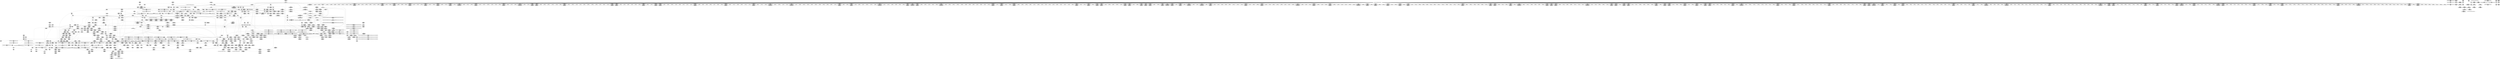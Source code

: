 digraph {
	CE0x5842b20 [shape=record,shape=Mrecord,label="{CE0x5842b20|cred_sid:tmp3}"]
	CE0x57e40d0 [shape=record,shape=Mrecord,label="{CE0x57e40d0|i64_3|*Constant*|*SummSink*}"]
	CE0x58422a0 [shape=record,shape=Mrecord,label="{CE0x58422a0|__validate_creds:tmp6|include/linux/cred.h,174|*SummSource*}"]
	CE0x57f9920 [shape=record,shape=Mrecord,label="{CE0x57f9920|selinux_inode_follow_link:call|security/selinux/hooks.c,2812|*SummSink*}"]
	CE0x58443e0 [shape=record,shape=Mrecord,label="{CE0x58443e0|__validate_creds:tmp1}"]
	CE0x585d750 [shape=record,shape=Mrecord,label="{CE0x585d750|12:_i32,_56:_i8*,_:_CRE_360,376_|*MultipleSource*|Function::inode_has_perm&Arg::inode::|*LoadInst*|security/selinux/hooks.c,1627|security/selinux/hooks.c,1611}"]
	CE0x5840630 [shape=record,shape=Mrecord,label="{CE0x5840630|104:_%struct.inode*,_:_CRE_310,311_}"]
	CE0x58724b0 [shape=record,shape=Mrecord,label="{CE0x58724b0|inode_has_perm:tmp6|*LoadInst*|security/selinux/hooks.c,1611|*SummSource*}"]
	CE0x5880880 [shape=record,shape=Mrecord,label="{CE0x5880880|inode_has_perm:conv|security/selinux/hooks.c,1611}"]
	CE0x5864570 [shape=record,shape=Mrecord,label="{CE0x5864570|12:_i32,_56:_i8*,_:_CRE_584,585_}"]
	CE0x57fb8a0 [shape=record,shape=Mrecord,label="{CE0x57fb8a0|selinux_inode_follow_link:tmp10|security/selinux/hooks.c,2812|*SummSink*}"]
	CE0x580bf00 [shape=record,shape=Mrecord,label="{CE0x580bf00|i32_78|*Constant*|*SummSink*}"]
	CE0x586b6d0 [shape=record,shape=Mrecord,label="{CE0x586b6d0|12:_i32,_56:_i8*,_:_CRE_867,868_}"]
	CE0x5840440 [shape=record,shape=Mrecord,label="{CE0x5840440|104:_%struct.inode*,_:_CRE_307,308_}"]
	CE0x5835480 [shape=record,shape=Mrecord,label="{CE0x5835480|104:_%struct.inode*,_:_CRE_176,177_}"]
	CE0x5804660 [shape=record,shape=Mrecord,label="{CE0x5804660|get_current:bb}"]
	CE0x5839550 [shape=record,shape=Mrecord,label="{CE0x5839550|inode_has_perm:tmp|*SummSink*}"]
	CE0x57ef570 [shape=record,shape=Mrecord,label="{CE0x57ef570|i64*_getelementptr_inbounds_(_5_x_i64_,_5_x_i64_*___llvm_gcov_ctr155,_i64_0,_i64_0)|*Constant*|*SummSink*}"]
	CE0x58846e0 [shape=record,shape=Mrecord,label="{CE0x58846e0|i64*_getelementptr_inbounds_(_8_x_i64_,_8_x_i64_*___llvm_gcov_ctr154,_i64_0,_i64_5)|*Constant*}"]
	CE0x57f5160 [shape=record,shape=Mrecord,label="{CE0x57f5160|GLOBAL:__llvm_gcov_ctr155|Global_var:__llvm_gcov_ctr155}"]
	CE0x57e74f0 [shape=record,shape=Mrecord,label="{CE0x57e74f0|_call_void_mcount()_#3|*SummSink*}"]
	CE0x57f1630 [shape=record,shape=Mrecord,label="{CE0x57f1630|i64*_getelementptr_inbounds_(_2_x_i64_,_2_x_i64_*___llvm_gcov_ctr98,_i64_0,_i64_1)|*Constant*|*SummSink*}"]
	CE0x58418f0 [shape=record,shape=Mrecord,label="{CE0x58418f0|i64*_getelementptr_inbounds_(_5_x_i64_,_5_x_i64_*___llvm_gcov_ctr155,_i64_0,_i64_3)|*Constant*}"]
	CE0x58a0c20 [shape=record,shape=Mrecord,label="{CE0x58a0c20|cred_sid:tmp4|*LoadInst*|security/selinux/hooks.c,196|*SummSource*}"]
	CE0x5800930 [shape=record,shape=Mrecord,label="{CE0x5800930|selinux_inode_follow_link:dentry|Function::selinux_inode_follow_link&Arg::dentry::|*SummSink*}"]
	CE0x586d500 [shape=record,shape=Mrecord,label="{CE0x586d500|12:_i32,_56:_i8*,_:_CRE_893,894_}"]
	CE0x58550b0 [shape=record,shape=Mrecord,label="{CE0x58550b0|12:_i32,_56:_i8*,_:_CRE_171,172_}"]
	CE0x580b1f0 [shape=record,shape=Mrecord,label="{CE0x580b1f0|12:_i32,_56:_i8*,_:_CRE_32,40_|*MultipleSource*|Function::inode_has_perm&Arg::inode::|*LoadInst*|security/selinux/hooks.c,1627|security/selinux/hooks.c,1611}"]
	CE0x5880710 [shape=record,shape=Mrecord,label="{CE0x5880710|inode_has_perm:lnot1|security/selinux/hooks.c,1611|*SummSink*}"]
	CE0x582e110 [shape=record,shape=Mrecord,label="{CE0x582e110|inode_has_perm:tmp18|security/selinux/hooks.c,1617}"]
	CE0x586b780 [shape=record,shape=Mrecord,label="{CE0x586b780|12:_i32,_56:_i8*,_:_CRE_868,869_}"]
	CE0x58621c0 [shape=record,shape=Mrecord,label="{CE0x58621c0|12:_i32,_56:_i8*,_:_CRE_554,555_}"]
	CE0x580cc90 [shape=record,shape=Mrecord,label="{CE0x580cc90|selinux_inode_follow_link:tmp21|security/selinux/hooks.c,2812|*SummSink*}"]
	CE0x57f0d00 [shape=record,shape=Mrecord,label="{CE0x57f0d00|dentry_has_perm:type|security/selinux/hooks.c,1630}"]
	CE0x58298b0 [shape=record,shape=Mrecord,label="{CE0x58298b0|12:_i32,_56:_i8*,_:_CRE_8,12_|*MultipleSource*|Function::inode_has_perm&Arg::inode::|*LoadInst*|security/selinux/hooks.c,1627|security/selinux/hooks.c,1611}"]
	CE0x5856820 [shape=record,shape=Mrecord,label="{CE0x5856820|12:_i32,_56:_i8*,_:_CRE_196,197_}"]
	CE0x586c590 [shape=record,shape=Mrecord,label="{CE0x586c590|12:_i32,_56:_i8*,_:_CRE_880,881_}"]
	CE0x584eeb0 [shape=record,shape=Mrecord,label="{CE0x584eeb0|cred_sid:tmp6|security/selinux/hooks.c,197}"]
	CE0x58581d0 [shape=record,shape=Mrecord,label="{CE0x58581d0|12:_i32,_56:_i8*,_:_CRE_245,246_}"]
	CE0x58623e0 [shape=record,shape=Mrecord,label="{CE0x58623e0|12:_i32,_56:_i8*,_:_CRE_555,556_}"]
	CE0x587b760 [shape=record,shape=Mrecord,label="{CE0x587b760|i64*_getelementptr_inbounds_(_8_x_i64_,_8_x_i64_*___llvm_gcov_ctr154,_i64_0,_i64_7)|*Constant*|*SummSink*}"]
	CE0x5845950 [shape=record,shape=Mrecord,label="{CE0x5845950|__validate_creds:cred|Function::__validate_creds&Arg::cred::|*SummSource*}"]
	CE0x5806900 [shape=record,shape=Mrecord,label="{CE0x5806900|i1_true|*Constant*}"]
	CE0x585ec90 [shape=record,shape=Mrecord,label="{CE0x585ec90|12:_i32,_56:_i8*,_:_CRE_448,456_|*MultipleSource*|Function::inode_has_perm&Arg::inode::|*LoadInst*|security/selinux/hooks.c,1627|security/selinux/hooks.c,1611}"]
	CE0x583dc20 [shape=record,shape=Mrecord,label="{CE0x583dc20|104:_%struct.inode*,_:_CRE_272,280_|*MultipleSource*|Function::selinux_inode_follow_link&Arg::dentry::|Function::dentry_has_perm&Arg::dentry::|security/selinux/hooks.c,1627}"]
	CE0x589fb10 [shape=record,shape=Mrecord,label="{CE0x589fb10|__validate_creds:tmp8|include/linux/cred.h,175}"]
	CE0x57ea400 [shape=record,shape=Mrecord,label="{CE0x57ea400|i64_1|*Constant*|*SummSink*}"]
	CE0x582e440 [shape=record,shape=Mrecord,label="{CE0x582e440|inode_has_perm:tmp18|security/selinux/hooks.c,1617|*SummSink*}"]
	CE0x5882570 [shape=record,shape=Mrecord,label="{CE0x5882570|inode_has_perm:tmp7|security/selinux/hooks.c,1611}"]
	CE0x58660c0 [shape=record,shape=Mrecord,label="{CE0x58660c0|12:_i32,_56:_i8*,_:_CRE_607,608_}"]
	CE0x586dd50 [shape=record,shape=Mrecord,label="{CE0x586dd50|12:_i32,_56:_i8*,_:_CRE_900,901_}"]
	CE0x5868430 [shape=record,shape=Mrecord,label="{CE0x5868430|12:_i32,_56:_i8*,_:_CRE_684,688_|*MultipleSource*|Function::inode_has_perm&Arg::inode::|*LoadInst*|security/selinux/hooks.c,1627|security/selinux/hooks.c,1611}"]
	CE0x57e3a10 [shape=record,shape=Mrecord,label="{CE0x57e3a10|i64*_getelementptr_inbounds_(_11_x_i64_,_11_x_i64_*___llvm_gcov_ctr230,_i64_0,_i64_6)|*Constant*}"]
	CE0x586e470 [shape=record,shape=Mrecord,label="{CE0x586e470|12:_i32,_56:_i8*,_:_CRE_906,907_}"]
	CE0x5825740 [shape=record,shape=Mrecord,label="{CE0x5825740|inode_has_perm:inode|Function::inode_has_perm&Arg::inode::|*SummSink*}"]
	CE0x57e5870 [shape=record,shape=Mrecord,label="{CE0x57e5870|selinux_inode_follow_link:tmp19|security/selinux/hooks.c,2812|*SummSink*}"]
	CE0x5884570 [shape=record,shape=Mrecord,label="{CE0x5884570|inode_has_perm:tmp10|security/selinux/hooks.c,1611|*SummSink*}"]
	CE0x580b600 [shape=record,shape=Mrecord,label="{CE0x580b600|get_current:entry|*SummSource*}"]
	CE0x5854c00 [shape=record,shape=Mrecord,label="{CE0x5854c00|12:_i32,_56:_i8*,_:_CRE_166,167_}"]
	CE0x5858740 [shape=record,shape=Mrecord,label="{CE0x5858740|12:_i32,_56:_i8*,_:_CRE_251,252_}"]
	CE0x58406f0 [shape=record,shape=Mrecord,label="{CE0x58406f0|104:_%struct.inode*,_:_CRE_311,312_}"]
	CE0x583ae30 [shape=record,shape=Mrecord,label="{CE0x583ae30|inode_has_perm:if.end|*SummSource*}"]
	CE0x585fe30 [shape=record,shape=Mrecord,label="{CE0x585fe30|12:_i32,_56:_i8*,_:_CRE_480,481_}"]
	CE0x5881050 [shape=record,shape=Mrecord,label="{CE0x5881050|inode_has_perm:conv|security/selinux/hooks.c,1611|*SummSink*}"]
	CE0x57db020 [shape=record,shape=Mrecord,label="{CE0x57db020|dentry_has_perm:u|security/selinux/hooks.c,1631}"]
	CE0x57ed680 [shape=record,shape=Mrecord,label="{CE0x57ed680|GLOBAL:creds_are_invalid|*Constant*|*SummSink*}"]
	CE0x583d2f0 [shape=record,shape=Mrecord,label="{CE0x583d2f0|104:_%struct.inode*,_:_CRE_232,240_|*MultipleSource*|Function::selinux_inode_follow_link&Arg::dentry::|Function::dentry_has_perm&Arg::dentry::|security/selinux/hooks.c,1627}"]
	CE0x585dbc0 [shape=record,shape=Mrecord,label="{CE0x585dbc0|12:_i32,_56:_i8*,_:_CRE_384,388_|*MultipleSource*|Function::inode_has_perm&Arg::inode::|*LoadInst*|security/selinux/hooks.c,1627|security/selinux/hooks.c,1611}"]
	CE0x58073d0 [shape=record,shape=Mrecord,label="{CE0x58073d0|i64_1|*Constant*}"]
	CE0x58817f0 [shape=record,shape=Mrecord,label="{CE0x58817f0|GLOBAL:llvm.expect.i64|*Constant*|*SummSink*}"]
	CE0x58634d0 [shape=record,shape=Mrecord,label="{CE0x58634d0|12:_i32,_56:_i8*,_:_CRE_570,571_}"]
	CE0x57e4030 [shape=record,shape=Mrecord,label="{CE0x57e4030|get_current:tmp|*SummSink*}"]
	CE0x582cea0 [shape=record,shape=Mrecord,label="{CE0x582cea0|COLLAPSED:_GCMRE___llvm_gcov_ctr153_internal_global_2_x_i64_zeroinitializer:_elem_0:default:}"]
	CE0x5858fb0 [shape=record,shape=Mrecord,label="{CE0x5858fb0|12:_i32,_56:_i8*,_:_CRE_260,261_}"]
	CE0x58383f0 [shape=record,shape=Mrecord,label="{CE0x58383f0|i64*_getelementptr_inbounds_(_8_x_i64_,_8_x_i64_*___llvm_gcov_ctr154,_i64_0,_i64_1)|*Constant*}"]
	CE0x586e930 [shape=record,shape=Mrecord,label="{CE0x586e930|12:_i32,_56:_i8*,_:_CRE_910,911_}"]
	CE0x5828050 [shape=record,shape=Mrecord,label="{CE0x5828050|i64*_getelementptr_inbounds_(_2_x_i64_,_2_x_i64_*___llvm_gcov_ctr98,_i64_0,_i64_0)|*Constant*}"]
	CE0x57f86d0 [shape=record,shape=Mrecord,label="{CE0x57f86d0|dentry_has_perm:d_inode|security/selinux/hooks.c,1627|*SummSink*}"]
	CE0x584f2f0 [shape=record,shape=Mrecord,label="{CE0x584f2f0|cred_sid:tmp6|security/selinux/hooks.c,197|*SummSink*}"]
	CE0x5860550 [shape=record,shape=Mrecord,label="{CE0x5860550|12:_i32,_56:_i8*,_:_CRE_486,487_}"]
	CE0x5855380 [shape=record,shape=Mrecord,label="{CE0x5855380|12:_i32,_56:_i8*,_:_CRE_174,175_}"]
	CE0x58628f0 [shape=record,shape=Mrecord,label="{CE0x58628f0|12:_i32,_56:_i8*,_:_CRE_560,561_}"]
	CE0x58834b0 [shape=record,shape=Mrecord,label="{CE0x58834b0|inode_has_perm:tmp9|security/selinux/hooks.c,1611|*SummSource*}"]
	CE0x5836ce0 [shape=record,shape=Mrecord,label="{CE0x5836ce0|104:_%struct.inode*,_:_CRE_202,203_}"]
	CE0x742ae70 [shape=record,shape=Mrecord,label="{CE0x742ae70|selinux_inode_follow_link:tmp|*SummSource*}"]
	CE0x58578c0 [shape=record,shape=Mrecord,label="{CE0x58578c0|12:_i32,_56:_i8*,_:_CRE_232,236_|*MultipleSource*|Function::inode_has_perm&Arg::inode::|*LoadInst*|security/selinux/hooks.c,1627|security/selinux/hooks.c,1611}"]
	CE0x584cf00 [shape=record,shape=Mrecord,label="{CE0x584cf00|__validate_creds:lnot|include/linux/cred.h,173|*SummSource*}"]
	CE0x5835750 [shape=record,shape=Mrecord,label="{CE0x5835750|104:_%struct.inode*,_:_CRE_179,180_}"]
	CE0x58653b0 [shape=record,shape=Mrecord,label="{CE0x58653b0|12:_i32,_56:_i8*,_:_CRE_596,597_}"]
	CE0x583c070 [shape=record,shape=Mrecord,label="{CE0x583c070|dentry_has_perm:tmp2|*SummSink*}"]
	CE0x5861fa0 [shape=record,shape=Mrecord,label="{CE0x5861fa0|12:_i32,_56:_i8*,_:_CRE_553,554_}"]
	CE0x5846770 [shape=record,shape=Mrecord,label="{CE0x5846770|inode_has_perm:i_flags|security/selinux/hooks.c,1611|*SummSink*}"]
	CE0x5869de0 [shape=record,shape=Mrecord,label="{CE0x5869de0|12:_i32,_56:_i8*,_:_CRE_792,800_|*MultipleSource*|Function::inode_has_perm&Arg::inode::|*LoadInst*|security/selinux/hooks.c,1627|security/selinux/hooks.c,1611}"]
	CE0x58095b0 [shape=record,shape=Mrecord,label="{CE0x58095b0|inode_has_perm:call|security/selinux/hooks.c,1614}"]
	CE0x58705b0 [shape=record,shape=Mrecord,label="{CE0x58705b0|12:_i32,_56:_i8*,_:_CRE_934,935_}"]
	CE0x585aca0 [shape=record,shape=Mrecord,label="{CE0x585aca0|12:_i32,_56:_i8*,_:_CRE_285,286_}"]
	CE0x5801010 [shape=record,shape=Mrecord,label="{CE0x5801010|dentry_has_perm:dentry|Function::dentry_has_perm&Arg::dentry::|*SummSink*}"]
	CE0x5837660 [shape=record,shape=Mrecord,label="{CE0x5837660|12:_i32,_56:_i8*,_:_CRE_88,96_|*MultipleSource*|Function::inode_has_perm&Arg::inode::|*LoadInst*|security/selinux/hooks.c,1627|security/selinux/hooks.c,1611}"]
	CE0x57f1f30 [shape=record,shape=Mrecord,label="{CE0x57f1f30|get_current:tmp4|./arch/x86/include/asm/current.h,14|*SummSource*}"]
	CE0x5804b00 [shape=record,shape=Mrecord,label="{CE0x5804b00|dentry_has_perm:ad|security/selinux/hooks.c, 1628}"]
	CE0x585c920 [shape=record,shape=Mrecord,label="{CE0x585c920|12:_i32,_56:_i8*,_:_CRE_309,310_}"]
	CE0x5835c00 [shape=record,shape=Mrecord,label="{CE0x5835c00|104:_%struct.inode*,_:_CRE_184,185_}"]
	CE0x57df8c0 [shape=record,shape=Mrecord,label="{CE0x57df8c0|104:_%struct.inode*,_:_CRE_149,150_}"]
	CE0x57e5410 [shape=record,shape=Mrecord,label="{CE0x57e5410|selinux_inode_follow_link:land.lhs.true2|*SummSource*}"]
	CE0x57df260 [shape=record,shape=Mrecord,label="{CE0x57df260|104:_%struct.inode*,_:_CRE_144,145_}"]
	CE0x5802c00 [shape=record,shape=Mrecord,label="{CE0x5802c00|104:_%struct.inode*,_:_CRE_164,165_}"]
	CE0x5862590 [shape=record,shape=Mrecord,label="{CE0x5862590|12:_i32,_56:_i8*,_:_CRE_557,558_}"]
	CE0x5876ba0 [shape=record,shape=Mrecord,label="{CE0x5876ba0|_ret_i32_%tmp6,_!dbg_!27716|security/selinux/hooks.c,197|*SummSource*}"]
	CE0x587c720 [shape=record,shape=Mrecord,label="{CE0x587c720|__validate_creds:if.end|*SummSink*}"]
	CE0x5802cf0 [shape=record,shape=Mrecord,label="{CE0x5802cf0|104:_%struct.inode*,_:_CRE_165,166_}"]
	CE0x6c036c0 [shape=record,shape=Mrecord,label="{CE0x6c036c0|selinux_inode_follow_link:if.end}"]
	CE0x58551a0 [shape=record,shape=Mrecord,label="{CE0x58551a0|12:_i32,_56:_i8*,_:_CRE_172,173_}"]
	CE0x586cf10 [shape=record,shape=Mrecord,label="{CE0x586cf10|12:_i32,_56:_i8*,_:_CRE_888,889_}"]
	CE0x585bd40 [shape=record,shape=Mrecord,label="{CE0x585bd40|12:_i32,_56:_i8*,_:_CRE_299,300_}"]
	CE0x5808b60 [shape=record,shape=Mrecord,label="{CE0x5808b60|i64*_getelementptr_inbounds_(_8_x_i64_,_8_x_i64_*___llvm_gcov_ctr154,_i64_0,_i64_6)|*Constant*|*SummSink*}"]
	CE0x5860090 [shape=record,shape=Mrecord,label="{CE0x5860090|12:_i32,_56:_i8*,_:_CRE_482,483_}"]
	CE0x5802de0 [shape=record,shape=Mrecord,label="{CE0x5802de0|104:_%struct.inode*,_:_CRE_166,167_}"]
	CE0x5865150 [shape=record,shape=Mrecord,label="{CE0x5865150|12:_i32,_56:_i8*,_:_CRE_594,595_}"]
	CE0x585d560 [shape=record,shape=Mrecord,label="{CE0x585d560|12:_i32,_56:_i8*,_:_CRE_352,360_|*MultipleSource*|Function::inode_has_perm&Arg::inode::|*LoadInst*|security/selinux/hooks.c,1627|security/selinux/hooks.c,1611}"]
	CE0x583ef60 [shape=record,shape=Mrecord,label="{CE0x583ef60|get_current:tmp3}"]
	CE0x582c070 [shape=record,shape=Mrecord,label="{CE0x582c070|inode_has_perm:do.end}"]
	CE0x586fd60 [shape=record,shape=Mrecord,label="{CE0x586fd60|12:_i32,_56:_i8*,_:_CRE_927,928_}"]
	CE0x585f950 [shape=record,shape=Mrecord,label="{CE0x585f950|12:_i32,_56:_i8*,_:_CRE_475,476_}"]
	CE0x5858110 [shape=record,shape=Mrecord,label="{CE0x5858110|12:_i32,_56:_i8*,_:_CRE_244,245_}"]
	CE0x57dd050 [shape=record,shape=Mrecord,label="{CE0x57dd050|i8*_getelementptr_inbounds_(_45_x_i8_,_45_x_i8_*_.str12,_i32_0,_i32_0)|*Constant*|*SummSource*}"]
	CE0x57fb0b0 [shape=record,shape=Mrecord,label="{CE0x57fb0b0|i64_4|*Constant*|*SummSource*}"]
	CE0x583cb70 [shape=record,shape=Mrecord,label="{CE0x583cb70|104:_%struct.inode*,_:_CRE_217,218_}"]
	CE0x583e020 [shape=record,shape=Mrecord,label="{CE0x583e020|104:_%struct.inode*,_:_CRE_288,296_|*MultipleSource*|Function::selinux_inode_follow_link&Arg::dentry::|Function::dentry_has_perm&Arg::dentry::|security/selinux/hooks.c,1627}"]
	CE0x5855740 [shape=record,shape=Mrecord,label="{CE0x5855740|12:_i32,_56:_i8*,_:_CRE_178,179_}"]
	CE0x5836a10 [shape=record,shape=Mrecord,label="{CE0x5836a10|104:_%struct.inode*,_:_CRE_199,200_}"]
	CE0x582c830 [shape=record,shape=Mrecord,label="{CE0x582c830|get_current:tmp|*SummSource*}"]
	CE0x5854390 [shape=record,shape=Mrecord,label="{CE0x5854390|12:_i32,_56:_i8*,_:_CRE_157,158_}"]
	CE0x5856af0 [shape=record,shape=Mrecord,label="{CE0x5856af0|12:_i32,_56:_i8*,_:_CRE_199,200_}"]
	CE0x5856460 [shape=record,shape=Mrecord,label="{CE0x5856460|12:_i32,_56:_i8*,_:_CRE_192,193_}"]
	CE0x587d330 [shape=record,shape=Mrecord,label="{CE0x587d330|__validate_creds:if.then|*SummSource*}"]
	CE0x5844810 [shape=record,shape=Mrecord,label="{CE0x5844810|__validate_creds:entry}"]
	CE0x5835cf0 [shape=record,shape=Mrecord,label="{CE0x5835cf0|104:_%struct.inode*,_:_CRE_185,186_}"]
	CE0x5866dd0 [shape=record,shape=Mrecord,label="{CE0x5866dd0|12:_i32,_56:_i8*,_:_CRE_618,619_}"]
	CE0x57db430 [shape=record,shape=Mrecord,label="{CE0x57db430|dentry_has_perm:call|security/selinux/hooks.c,1632}"]
	CE0x586bae0 [shape=record,shape=Mrecord,label="{CE0x586bae0|12:_i32,_56:_i8*,_:_CRE_871,872_}"]
	CE0x57f77a0 [shape=record,shape=Mrecord,label="{CE0x57f77a0|GLOBAL:lockdep_rcu_suspicious|*Constant*}"]
	CE0x580bf70 [shape=record,shape=Mrecord,label="{CE0x580bf70|i32_78|*Constant*|*SummSource*}"]
	CE0x5862490 [shape=record,shape=Mrecord,label="{CE0x5862490|12:_i32,_56:_i8*,_:_CRE_556,557_}"]
	CE0x57e30f0 [shape=record,shape=Mrecord,label="{CE0x57e30f0|GLOBAL:selinux_inode_follow_link.__warned|Global_var:selinux_inode_follow_link.__warned|*SummSink*}"]
	CE0x5845440 [shape=record,shape=Mrecord,label="{CE0x5845440|_call_void_mcount()_#3|*SummSink*}"]
	CE0x57db090 [shape=record,shape=Mrecord,label="{CE0x57db090|dentry_has_perm:u|security/selinux/hooks.c,1631|*SummSource*}"]
	CE0x5878de0 [shape=record,shape=Mrecord,label="{CE0x5878de0|inode_has_perm:sclass|security/selinux/hooks.c,1617}"]
	CE0x58712b0 [shape=record,shape=Mrecord,label="{CE0x58712b0|12:_i32,_56:_i8*,_:_CRE_977,978_}"]
	CE0x5808070 [shape=record,shape=Mrecord,label="{CE0x5808070|i64*_getelementptr_inbounds_(_11_x_i64_,_11_x_i64_*___llvm_gcov_ctr230,_i64_0,_i64_10)|*Constant*}"]
	CE0x580aab0 [shape=record,shape=Mrecord,label="{CE0x580aab0|GLOBAL:get_current|*Constant*|*SummSink*}"]
	CE0x57fd1d0 [shape=record,shape=Mrecord,label="{CE0x57fd1d0|i64*_getelementptr_inbounds_(_11_x_i64_,_11_x_i64_*___llvm_gcov_ctr230,_i64_0,_i64_8)|*Constant*}"]
	CE0x5804470 [shape=record,shape=Mrecord,label="{CE0x5804470|_call_void_mcount()_#3}"]
	CE0x5870220 [shape=record,shape=Mrecord,label="{CE0x5870220|12:_i32,_56:_i8*,_:_CRE_931,932_}"]
	CE0x57f1d00 [shape=record,shape=Mrecord,label="{CE0x57f1d00|dentry_has_perm:tmp}"]
	CE0x58541b0 [shape=record,shape=Mrecord,label="{CE0x58541b0|12:_i32,_56:_i8*,_:_CRE_155,156_}"]
	CE0x5827960 [shape=record,shape=Mrecord,label="{CE0x5827960|i64*_getelementptr_inbounds_(_5_x_i64_,_5_x_i64_*___llvm_gcov_ctr155,_i64_0,_i64_0)|*Constant*}"]
	CE0x584d540 [shape=record,shape=Mrecord,label="{CE0x584d540|i32_1609|*Constant*|*SummSink*}"]
	CE0x57f4de0 [shape=record,shape=Mrecord,label="{CE0x57f4de0|__validate_creds:tmp2|include/linux/cred.h,173|*SummSink*}"]
	CE0x5868650 [shape=record,shape=Mrecord,label="{CE0x5868650|12:_i32,_56:_i8*,_:_CRE_688,692_|*MultipleSource*|Function::inode_has_perm&Arg::inode::|*LoadInst*|security/selinux/hooks.c,1627|security/selinux/hooks.c,1611}"]
	CE0x57ed8f0 [shape=record,shape=Mrecord,label="{CE0x57ed8f0|i64*_getelementptr_inbounds_(_8_x_i64_,_8_x_i64_*___llvm_gcov_ctr154,_i64_0,_i64_1)|*Constant*|*SummSource*}"]
	CE0x57dfc80 [shape=record,shape=Mrecord,label="{CE0x57dfc80|104:_%struct.inode*,_:_CRE_153,154_}"]
	CE0x583a190 [shape=record,shape=Mrecord,label="{CE0x583a190|_call_void_mcount()_#3|*SummSource*}"]
	CE0x58681e0 [shape=record,shape=Mrecord,label="{CE0x58681e0|12:_i32,_56:_i8*,_:_CRE_680,684_|*MultipleSource*|Function::inode_has_perm&Arg::inode::|*LoadInst*|security/selinux/hooks.c,1627|security/selinux/hooks.c,1611}"]
	CE0x5846fa0 [shape=record,shape=Mrecord,label="{CE0x5846fa0|i32_0|*Constant*}"]
	CE0x57e59d0 [shape=record,shape=Mrecord,label="{CE0x57e59d0|selinux_inode_follow_link:tmp20|security/selinux/hooks.c,2812|*SummSource*}"]
	CE0x582e310 [shape=record,shape=Mrecord,label="{CE0x582e310|inode_has_perm:tmp18|security/selinux/hooks.c,1617|*SummSource*}"]
	CE0x57dbb20 [shape=record,shape=Mrecord,label="{CE0x57dbb20|GLOBAL:inode_has_perm|*Constant*|*SummSource*}"]
	CE0x5839dd0 [shape=record,shape=Mrecord,label="{CE0x5839dd0|__validate_creds:line|Function::__validate_creds&Arg::line::|*SummSource*}"]
	CE0x586f3e0 [shape=record,shape=Mrecord,label="{CE0x586f3e0|12:_i32,_56:_i8*,_:_CRE_919,920_}"]
	CE0x58659a0 [shape=record,shape=Mrecord,label="{CE0x58659a0|12:_i32,_56:_i8*,_:_CRE_601,602_}"]
	CE0x5857aa0 [shape=record,shape=Mrecord,label="{CE0x5857aa0|12:_i32,_56:_i8*,_:_CRE_240,241_}"]
	CE0x57ddea0 [shape=record,shape=Mrecord,label="{CE0x57ddea0|selinux_inode_follow_link:tmp17|security/selinux/hooks.c,2812|*SummSink*}"]
	CE0x58088c0 [shape=record,shape=Mrecord,label="{CE0x58088c0|i64*_getelementptr_inbounds_(_8_x_i64_,_8_x_i64_*___llvm_gcov_ctr154,_i64_0,_i64_6)|*Constant*|*SummSource*}"]
	CE0x57deaa0 [shape=record,shape=Mrecord,label="{CE0x57deaa0|i64_2|*Constant*|*SummSink*}"]
	CE0x585b030 [shape=record,shape=Mrecord,label="{CE0x585b030|12:_i32,_56:_i8*,_:_CRE_288,289_}"]
	CE0x5857270 [shape=record,shape=Mrecord,label="{CE0x5857270|12:_i32,_56:_i8*,_:_CRE_207,208_}"]
	CE0x58805e0 [shape=record,shape=Mrecord,label="{CE0x58805e0|inode_has_perm:lnot1|security/selinux/hooks.c,1611|*SummSource*}"]
	CE0x57e05a0 [shape=record,shape=Mrecord,label="{CE0x57e05a0|i64*_getelementptr_inbounds_(_2_x_i64_,_2_x_i64_*___llvm_gcov_ctr98,_i64_0,_i64_1)|*Constant*}"]
	CE0x57f2bc0 [shape=record,shape=Mrecord,label="{CE0x57f2bc0|104:_%struct.inode*,_:_CRE_93,94_}"]
	CE0x586d040 [shape=record,shape=Mrecord,label="{CE0x586d040|12:_i32,_56:_i8*,_:_CRE_889,890_}"]
	CE0x57d2f30 [shape=record,shape=Mrecord,label="{CE0x57d2f30|GLOBAL:selinux_inode_follow_link.__warned|Global_var:selinux_inode_follow_link.__warned}"]
	CE0x57e24c0 [shape=record,shape=Mrecord,label="{CE0x57e24c0|selinux_inode_follow_link:tmp11|security/selinux/hooks.c,2812|*SummSource*}"]
	CE0x5826c80 [shape=record,shape=Mrecord,label="{CE0x5826c80|inode_has_perm:bb}"]
	CE0x5808230 [shape=record,shape=Mrecord,label="{CE0x5808230|selinux_inode_follow_link:tmp19|security/selinux/hooks.c,2812|*SummSource*}"]
	CE0x57d9e50 [shape=record,shape=Mrecord,label="{CE0x57d9e50|selinux_inode_follow_link:entry}"]
	CE0x57ffe70 [shape=record,shape=Mrecord,label="{CE0x57ffe70|GLOBAL:dentry_has_perm|*Constant*|*SummSink*}"]
	CE0x5859870 [shape=record,shape=Mrecord,label="{CE0x5859870|12:_i32,_56:_i8*,_:_CRE_268,269_}"]
	CE0x583baa0 [shape=record,shape=Mrecord,label="{CE0x583baa0|__validate_creds:lnot|include/linux/cred.h,173|*SummSink*}"]
	CE0x5865020 [shape=record,shape=Mrecord,label="{CE0x5865020|12:_i32,_56:_i8*,_:_CRE_593,594_}"]
	CE0x5853ce0 [shape=record,shape=Mrecord,label="{CE0x5853ce0|cred_sid:tmp1|*SummSource*}"]
	CE0x5803290 [shape=record,shape=Mrecord,label="{CE0x5803290|104:_%struct.inode*,_:_CRE_171,172_}"]
	CE0x57d3370 [shape=record,shape=Mrecord,label="{CE0x57d3370|0:_i8,_:_GCMR_selinux_inode_follow_link.__warned_internal_global_i8_0,_section_.data.unlikely_,_align_1:_elem_0:default:}"]
	CE0x584b780 [shape=record,shape=Mrecord,label="{CE0x584b780|i32_1|*Constant*}"]
	CE0x57d45e0 [shape=record,shape=Mrecord,label="{CE0x57d45e0|selinux_inode_follow_link:if.end|*SummSink*}"]
	CE0x57e1460 [shape=record,shape=Mrecord,label="{CE0x57e1460|dentry_has_perm:tmp1}"]
	CE0x586dc20 [shape=record,shape=Mrecord,label="{CE0x586dc20|12:_i32,_56:_i8*,_:_CRE_899,900_}"]
	CE0x58a19e0 [shape=record,shape=Mrecord,label="{CE0x58a19e0|cred_sid:sid|security/selinux/hooks.c,197|*SummSource*}"]
	CE0x57d4370 [shape=record,shape=Mrecord,label="{CE0x57d4370|selinux_inode_follow_link:do.end}"]
	CE0x586bfa0 [shape=record,shape=Mrecord,label="{CE0x586bfa0|12:_i32,_56:_i8*,_:_CRE_875,876_}"]
	CE0x57fbf80 [shape=record,shape=Mrecord,label="{CE0x57fbf80|GLOBAL:__llvm_gcov_ctr230|Global_var:__llvm_gcov_ctr230}"]
	CE0x5858650 [shape=record,shape=Mrecord,label="{CE0x5858650|12:_i32,_56:_i8*,_:_CRE_250,251_}"]
	CE0x57fc390 [shape=record,shape=Mrecord,label="{CE0x57fc390|i64*_getelementptr_inbounds_(_11_x_i64_,_11_x_i64_*___llvm_gcov_ctr230,_i64_0,_i64_6)|*Constant*|*SummSink*}"]
	CE0x5802250 [shape=record,shape=Mrecord,label="{CE0x5802250|104:_%struct.inode*,_:_CRE_154,155_}"]
	CE0x5880de0 [shape=record,shape=Mrecord,label="{CE0x5880de0|inode_has_perm:lnot.ext|security/selinux/hooks.c,1611|*SummSink*}"]
	CE0x58627c0 [shape=record,shape=Mrecord,label="{CE0x58627c0|12:_i32,_56:_i8*,_:_CRE_559,560_}"]
	CE0x5866320 [shape=record,shape=Mrecord,label="{CE0x5866320|12:_i32,_56:_i8*,_:_CRE_609,610_}"]
	CE0x5847210 [shape=record,shape=Mrecord,label="{CE0x5847210|inode_has_perm:bb|*SummSink*}"]
	CE0x58800b0 [shape=record,shape=Mrecord,label="{CE0x58800b0|inode_has_perm:lnot|security/selinux/hooks.c,1611|*SummSource*}"]
	CE0x57dcfe0 [shape=record,shape=Mrecord,label="{CE0x57dcfe0|i8*_getelementptr_inbounds_(_45_x_i8_,_45_x_i8_*_.str12,_i32_0,_i32_0)|*Constant*}"]
	CE0x587e790 [shape=record,shape=Mrecord,label="{CE0x587e790|avc_has_perm:requested|Function::avc_has_perm&Arg::requested::|*SummSink*}"]
	CE0x582cf10 [shape=record,shape=Mrecord,label="{CE0x582cf10|dentry_has_perm:tmp|*SummSource*}"]
	CE0x57e69d0 [shape=record,shape=Mrecord,label="{CE0x57e69d0|selinux_inode_follow_link:tmp6|security/selinux/hooks.c,2812|*SummSink*}"]
	CE0x5825b20 [shape=record,shape=Mrecord,label="{CE0x5825b20|inode_has_perm:perms|Function::inode_has_perm&Arg::perms::|*SummSource*}"]
	CE0x5849ce0 [shape=record,shape=Mrecord,label="{CE0x5849ce0|__validate_creds:expval|include/linux/cred.h,173|*SummSink*}"]
	CE0x58a0890 [shape=record,shape=Mrecord,label="{CE0x58a0890|cred_sid:bb|*SummSink*}"]
	CE0x57ebbc0 [shape=record,shape=Mrecord,label="{CE0x57ebbc0|12:_i32,_56:_i8*,_:_CRE_120,128_|*MultipleSource*|Function::inode_has_perm&Arg::inode::|*LoadInst*|security/selinux/hooks.c,1627|security/selinux/hooks.c,1611}"]
	CE0x5837cc0 [shape=record,shape=Mrecord,label="{CE0x5837cc0|GLOBAL:llvm.expect.i64|*Constant*}"]
	CE0x5856be0 [shape=record,shape=Mrecord,label="{CE0x5856be0|12:_i32,_56:_i8*,_:_CRE_200,201_}"]
	CE0x57f1d90 [shape=record,shape=Mrecord,label="{CE0x57f1d90|_call_void_mcount()_#3|*SummSource*}"]
	CE0x5853c70 [shape=record,shape=Mrecord,label="{CE0x5853c70|cred_sid:tmp1}"]
	CE0x5827300 [shape=record,shape=Mrecord,label="{CE0x5827300|i64*_getelementptr_inbounds_(_8_x_i64_,_8_x_i64_*___llvm_gcov_ctr154,_i64_0,_i64_2)|*Constant*}"]
	CE0x58437b0 [shape=record,shape=Mrecord,label="{CE0x58437b0|GLOBAL:__validate_creds|*Constant*|*SummSink*}"]
	CE0x58084e0 [shape=record,shape=Mrecord,label="{CE0x58084e0|inode_has_perm:tmp12|security/selinux/hooks.c,1612|*SummSink*}"]
	CE0x742ae00 [shape=record,shape=Mrecord,label="{CE0x742ae00|selinux_inode_follow_link:tmp}"]
	CE0x58822e0 [shape=record,shape=Mrecord,label="{CE0x58822e0|inode_has_perm:tobool2|security/selinux/hooks.c,1611|*SummSink*}"]
	CE0x5877620 [shape=record,shape=Mrecord,label="{CE0x5877620|inode_has_perm:i_security|security/selinux/hooks.c,1615}"]
	CE0x58673c0 [shape=record,shape=Mrecord,label="{CE0x58673c0|12:_i32,_56:_i8*,_:_CRE_623,624_}"]
	CE0x57ffcf0 [shape=record,shape=Mrecord,label="{CE0x57ffcf0|GLOBAL:dentry_has_perm|*Constant*|*SummSource*}"]
	CE0x57fba60 [shape=record,shape=Mrecord,label="{CE0x57fba60|selinux_inode_follow_link:tmp11|security/selinux/hooks.c,2812}"]
	CE0x57e6b30 [shape=record,shape=Mrecord,label="{CE0x57e6b30|selinux_inode_follow_link:tmp7|security/selinux/hooks.c,2812}"]
	CE0x583ff10 [shape=record,shape=Mrecord,label="{CE0x583ff10|104:_%struct.inode*,_:_CRE_304,305_}"]
	CE0x584b150 [shape=record,shape=Mrecord,label="{CE0x584b150|12:_i32,_56:_i8*,_:_CRE_148,149_}"]
	CE0x57db9b0 [shape=record,shape=Mrecord,label="{CE0x57db9b0|GLOBAL:inode_has_perm|*Constant*}"]
	CE0x580c970 [shape=record,shape=Mrecord,label="{CE0x580c970|selinux_inode_follow_link:tmp21|security/selinux/hooks.c,2812|*SummSource*}"]
	CE0x58407e0 [shape=record,shape=Mrecord,label="{CE0x58407e0|104:_%struct.inode*,_:_CRE_312,313_}"]
	CE0x586cde0 [shape=record,shape=Mrecord,label="{CE0x586cde0|12:_i32,_56:_i8*,_:_CRE_887,888_}"]
	"CONST[source:0(mediator),value:0(static)][purpose:{operation}][SnkIdx:3]"
	CE0x57eac90 [shape=record,shape=Mrecord,label="{CE0x57eac90|selinux_inode_follow_link:tmp16|security/selinux/hooks.c,2812|*SummSink*}"]
	CE0x58688d0 [shape=record,shape=Mrecord,label="{CE0x58688d0|12:_i32,_56:_i8*,_:_CRE_696,704_|*MultipleSource*|Function::inode_has_perm&Arg::inode::|*LoadInst*|security/selinux/hooks.c,1627|security/selinux/hooks.c,1611}"]
	CE0x57ee790 [shape=record,shape=Mrecord,label="{CE0x57ee790|inode_has_perm:tmp3}"]
	CE0x57f33c0 [shape=record,shape=Mrecord,label="{CE0x57f33c0|selinux_inode_follow_link:land.lhs.true}"]
	CE0x585c200 [shape=record,shape=Mrecord,label="{CE0x585c200|12:_i32,_56:_i8*,_:_CRE_303,304_}"]
	CE0x57ff670 [shape=record,shape=Mrecord,label="{CE0x57ff670|selinux_inode_follow_link:call5|security/selinux/hooks.c,2814|*SummSink*}"]
	CE0x5855ce0 [shape=record,shape=Mrecord,label="{CE0x5855ce0|12:_i32,_56:_i8*,_:_CRE_184,185_}"]
	CE0x5867da0 [shape=record,shape=Mrecord,label="{CE0x5867da0|12:_i32,_56:_i8*,_:_CRE_664,672_|*MultipleSource*|Function::inode_has_perm&Arg::inode::|*LoadInst*|security/selinux/hooks.c,1627|security/selinux/hooks.c,1611}"]
	CE0x5865f90 [shape=record,shape=Mrecord,label="{CE0x5865f90|12:_i32,_56:_i8*,_:_CRE_606,607_}"]
	CE0x58013e0 [shape=record,shape=Mrecord,label="{CE0x58013e0|_ret_i32_%call,_!dbg_!27723|security/selinux/hooks.c,1632}"]
	CE0x587e620 [shape=record,shape=Mrecord,label="{CE0x587e620|avc_has_perm:requested|Function::avc_has_perm&Arg::requested::|*SummSource*}"]
	CE0x57fb6e0 [shape=record,shape=Mrecord,label="{CE0x57fb6e0|selinux_inode_follow_link:tmp10|security/selinux/hooks.c,2812|*SummSource*}"]
	CE0x5839d60 [shape=record,shape=Mrecord,label="{CE0x5839d60|__validate_creds:line|Function::__validate_creds&Arg::line::}"]
	CE0x57f3300 [shape=record,shape=Mrecord,label="{CE0x57f3300|selinux_inode_follow_link:do.end|*SummSink*}"]
	CE0x5800c80 [shape=record,shape=Mrecord,label="{CE0x5800c80|i32_2|*Constant*}"]
	CE0x582c150 [shape=record,shape=Mrecord,label="{CE0x582c150|inode_has_perm:do.end|*SummSource*}"]
	CE0x583faa0 [shape=record,shape=Mrecord,label="{CE0x583faa0|COLLAPSED:_GCMRE___llvm_gcov_ctr98_internal_global_2_x_i64_zeroinitializer:_elem_0:default:}"]
	CE0x57f1e90 [shape=record,shape=Mrecord,label="{CE0x57f1e90|_call_void_mcount()_#3|*SummSink*}"]
	CE0x58593b0 [shape=record,shape=Mrecord,label="{CE0x58593b0|12:_i32,_56:_i8*,_:_CRE_264,265_}"]
	CE0x57f55a0 [shape=record,shape=Mrecord,label="{CE0x57f55a0|__validate_creds:tmp3|include/linux/cred.h,173|*SummSource*}"]
	"CONST[source:0(mediator),value:2(dynamic)][purpose:{object}][SnkIdx:1]"
	CE0x584b8c0 [shape=record,shape=Mrecord,label="{CE0x584b8c0|dentry_has_perm:tmp|*SummSink*}"]
	CE0x57f5c60 [shape=record,shape=Mrecord,label="{CE0x57f5c60|__validate_creds:tmp4|include/linux/cred.h,173|*SummSink*}"]
	CE0x5854ed0 [shape=record,shape=Mrecord,label="{CE0x5854ed0|12:_i32,_56:_i8*,_:_CRE_169,170_}"]
	CE0x585e660 [shape=record,shape=Mrecord,label="{CE0x585e660|12:_i32,_56:_i8*,_:_CRE_424,432_|*MultipleSource*|Function::inode_has_perm&Arg::inode::|*LoadInst*|security/selinux/hooks.c,1627|security/selinux/hooks.c,1611}"]
	CE0x5870480 [shape=record,shape=Mrecord,label="{CE0x5870480|12:_i32,_56:_i8*,_:_CRE_933,934_}"]
	CE0x5853310 [shape=record,shape=Mrecord,label="{CE0x5853310|i32_4|*Constant*}"]
	CE0x57cb640 [shape=record,shape=Mrecord,label="{CE0x57cb640|i64*_getelementptr_inbounds_(_11_x_i64_,_11_x_i64_*___llvm_gcov_ctr230,_i64_0,_i64_0)|*Constant*}"]
	CE0x5806eb0 [shape=record,shape=Mrecord,label="{CE0x5806eb0|selinux_inode_follow_link:tmp6|security/selinux/hooks.c,2812}"]
	CE0x5864c90 [shape=record,shape=Mrecord,label="{CE0x5864c90|12:_i32,_56:_i8*,_:_CRE_590,591_}"]
	CE0x5864440 [shape=record,shape=Mrecord,label="{CE0x5864440|12:_i32,_56:_i8*,_:_CRE_583,584_}"]
	CE0x57eb9b0 [shape=record,shape=Mrecord,label="{CE0x57eb9b0|12:_i32,_56:_i8*,_:_CRE_112,120_|*MultipleSource*|Function::inode_has_perm&Arg::inode::|*LoadInst*|security/selinux/hooks.c,1627|security/selinux/hooks.c,1611}"]
	CE0x57e4170 [shape=record,shape=Mrecord,label="{CE0x57e4170|selinux_inode_follow_link:tmp4|security/selinux/hooks.c,2812}"]
	CE0x583c4e0 [shape=record,shape=Mrecord,label="{CE0x583c4e0|104:_%struct.inode*,_:_CRE_210,211_}"]
	CE0x5866b70 [shape=record,shape=Mrecord,label="{CE0x5866b70|12:_i32,_56:_i8*,_:_CRE_616,617_}"]
	CE0x5869bc0 [shape=record,shape=Mrecord,label="{CE0x5869bc0|12:_i32,_56:_i8*,_:_CRE_776,792_|*MultipleSource*|Function::inode_has_perm&Arg::inode::|*LoadInst*|security/selinux/hooks.c,1627|security/selinux/hooks.c,1611}"]
	CE0x57dedb0 [shape=record,shape=Mrecord,label="{CE0x57dedb0|i64_3|*Constant*|*SummSource*}"]
	CE0x587af00 [shape=record,shape=Mrecord,label="{CE0x587af00|inode_has_perm:retval.0}"]
	CE0x58a10f0 [shape=record,shape=Mrecord,label="{CE0x58a10f0|cred_sid:tmp5|security/selinux/hooks.c,196|*SummSource*}"]
	CE0x5883230 [shape=record,shape=Mrecord,label="{CE0x5883230|inode_has_perm:tmp8|security/selinux/hooks.c,1611|*SummSink*}"]
	CE0x57efdc0 [shape=record,shape=Mrecord,label="{CE0x57efdc0|_call_void_lockdep_rcu_suspicious(i8*_getelementptr_inbounds_(_25_x_i8_,_25_x_i8_*_.str3,_i32_0,_i32_0),_i32_2812,_i8*_getelementptr_inbounds_(_45_x_i8_,_45_x_i8_*_.str12,_i32_0,_i32_0))_#10,_!dbg_!27729|security/selinux/hooks.c,2812|*SummSource*}"]
	CE0x57de290 [shape=record,shape=Mrecord,label="{CE0x57de290|selinux_inode_follow_link:tobool|security/selinux/hooks.c,2812|*SummSource*}"]
	CE0x5845210 [shape=record,shape=Mrecord,label="{CE0x5845210|inode_has_perm:tmp}"]
	CE0x5865d30 [shape=record,shape=Mrecord,label="{CE0x5865d30|12:_i32,_56:_i8*,_:_CRE_604,605_}"]
	CE0x5840570 [shape=record,shape=Mrecord,label="{CE0x5840570|104:_%struct.inode*,_:_CRE_309,310_}"]
	CE0x580a030 [shape=record,shape=Mrecord,label="{CE0x580a030|cred_sid:entry|*SummSource*}"]
	CE0x58608e0 [shape=record,shape=Mrecord,label="{CE0x58608e0|12:_i32,_56:_i8*,_:_CRE_496,500_|*MultipleSource*|Function::inode_has_perm&Arg::inode::|*LoadInst*|security/selinux/hooks.c,1627|security/selinux/hooks.c,1611}"]
	CE0x57f31d0 [shape=record,shape=Mrecord,label="{CE0x57f31d0|selinux_inode_follow_link:tmp1}"]
	CE0x583c990 [shape=record,shape=Mrecord,label="{CE0x583c990|104:_%struct.inode*,_:_CRE_215,216_}"]
	CE0x5838df0 [shape=record,shape=Mrecord,label="{CE0x5838df0|_ret_void,_!dbg_!27722|include/linux/cred.h,175|*SummSource*}"]
	CE0x57e4bb0 [shape=record,shape=Mrecord,label="{CE0x57e4bb0|selinux_inode_follow_link:if.then|*SummSink*}"]
	CE0x583d820 [shape=record,shape=Mrecord,label="{CE0x583d820|104:_%struct.inode*,_:_CRE_256,264_|*MultipleSource*|Function::selinux_inode_follow_link&Arg::dentry::|Function::dentry_has_perm&Arg::dentry::|security/selinux/hooks.c,1627}"]
	CE0x586f9d0 [shape=record,shape=Mrecord,label="{CE0x586f9d0|12:_i32,_56:_i8*,_:_CRE_924,925_}"]
	CE0x5865e60 [shape=record,shape=Mrecord,label="{CE0x5865e60|12:_i32,_56:_i8*,_:_CRE_605,606_}"]
	CE0x57f4780 [shape=record,shape=Mrecord,label="{CE0x57f4780|__validate_creds:tmp2|include/linux/cred.h,173}"]
	CE0x584ebd0 [shape=record,shape=Mrecord,label="{CE0x584ebd0|0:_i32,_4:_i32,_8:_i32,_12:_i32,_:_CMRE_16,20_|*MultipleSource*|security/selinux/hooks.c,196|security/selinux/hooks.c,197|*LoadInst*|security/selinux/hooks.c,196}"]
	CE0x5824ec0 [shape=record,shape=Mrecord,label="{CE0x5824ec0|inode_has_perm:entry|*SummSink*}"]
	CE0x57e3890 [shape=record,shape=Mrecord,label="{CE0x57e3890|selinux_inode_follow_link:tmp12|security/selinux/hooks.c,2812|*SummSink*}"]
	CE0x57df800 [shape=record,shape=Mrecord,label="{CE0x57df800|104:_%struct.inode*,_:_CRE_148,149_}"]
	CE0x5868af0 [shape=record,shape=Mrecord,label="{CE0x5868af0|12:_i32,_56:_i8*,_:_CRE_704,712_|*MultipleSource*|Function::inode_has_perm&Arg::inode::|*LoadInst*|security/selinux/hooks.c,1627|security/selinux/hooks.c,1611}"]
	CE0x584f0d0 [shape=record,shape=Mrecord,label="{CE0x584f0d0|cred_sid:tmp6|security/selinux/hooks.c,197|*SummSource*}"]
	CE0x5864310 [shape=record,shape=Mrecord,label="{CE0x5864310|12:_i32,_56:_i8*,_:_CRE_582,583_}"]
	CE0x5835660 [shape=record,shape=Mrecord,label="{CE0x5835660|104:_%struct.inode*,_:_CRE_178,179_}"]
	CE0x57d84b0 [shape=record,shape=Mrecord,label="{CE0x57d84b0|selinux_inode_follow_link:tmp8|security/selinux/hooks.c,2812|*SummSource*}"]
	CE0x583d110 [shape=record,shape=Mrecord,label="{CE0x583d110|104:_%struct.inode*,_:_CRE_223,224_}"]
	CE0x58534d0 [shape=record,shape=Mrecord,label="{CE0x58534d0|i32_4|*Constant*|*SummSource*}"]
	CE0x586c6c0 [shape=record,shape=Mrecord,label="{CE0x586c6c0|12:_i32,_56:_i8*,_:_CRE_881,882_}"]
	CE0x5877d20 [shape=record,shape=Mrecord,label="{CE0x5877d20|inode_has_perm:tmp16|security/selinux/hooks.c,1615|*SummSource*}"]
	CE0x5865870 [shape=record,shape=Mrecord,label="{CE0x5865870|12:_i32,_56:_i8*,_:_CRE_600,601_}"]
	CE0x5844a70 [shape=record,shape=Mrecord,label="{CE0x5844a70|__validate_creds:entry|*SummSink*}"]
	CE0x5800220 [shape=record,shape=Mrecord,label="{CE0x5800220|dentry_has_perm:cred|Function::dentry_has_perm&Arg::cred::|*SummSource*}"]
	CE0x587a830 [shape=record,shape=Mrecord,label="{CE0x587a830|avc_has_perm:auditdata|Function::avc_has_perm&Arg::auditdata::|*SummSink*}"]
	CE0x5841490 [shape=record,shape=Mrecord,label="{CE0x5841490|__validate_creds:tmp5|include/linux/cred.h,173}"]
	CE0x586d2a0 [shape=record,shape=Mrecord,label="{CE0x586d2a0|12:_i32,_56:_i8*,_:_CRE_891,892_}"]
	CE0x57d4750 [shape=record,shape=Mrecord,label="{CE0x57d4750|selinux_inode_follow_link:entry|*SummSink*}"]
	CE0x5841140 [shape=record,shape=Mrecord,label="{CE0x5841140|dentry_has_perm:tmp4|*LoadInst*|security/selinux/hooks.c,1627|*SummSink*}"]
	CE0x583f4a0 [shape=record,shape=Mrecord,label="{CE0x583f4a0|get_current:tmp4|./arch/x86/include/asm/current.h,14|*SummSink*}"]
	CE0x582d870 [shape=record,shape=Mrecord,label="{CE0x582d870|avc_has_perm:tsid|Function::avc_has_perm&Arg::tsid::}"]
	CE0x5808400 [shape=record,shape=Mrecord,label="{CE0x5808400|inode_has_perm:tmp12|security/selinux/hooks.c,1612}"]
	CE0x57f81f0 [shape=record,shape=Mrecord,label="{CE0x57f81f0|i32_5|*Constant*|*SummSink*}"]
	CE0x580a5a0 [shape=record,shape=Mrecord,label="{CE0x580a5a0|GLOBAL:get_current|*Constant*}"]
	CE0x5869340 [shape=record,shape=Mrecord,label="{CE0x5869340|12:_i32,_56:_i8*,_:_CRE_744,752_|*MultipleSource*|Function::inode_has_perm&Arg::inode::|*LoadInst*|security/selinux/hooks.c,1627|security/selinux/hooks.c,1611}"]
	CE0x586d890 [shape=record,shape=Mrecord,label="{CE0x586d890|12:_i32,_56:_i8*,_:_CRE_896,897_}"]
	CE0x57f8740 [shape=record,shape=Mrecord,label="{CE0x57f8740|dentry_has_perm:d_inode|security/selinux/hooks.c,1627|*SummSource*}"]
	CE0x58466a0 [shape=record,shape=Mrecord,label="{CE0x58466a0|__validate_creds:tmp1|*SummSink*}"]
	CE0x742aee0 [shape=record,shape=Mrecord,label="{CE0x742aee0|COLLAPSED:_GCMRE___llvm_gcov_ctr230_internal_global_11_x_i64_zeroinitializer:_elem_0:default:}"]
	CE0x5825330 [shape=record,shape=Mrecord,label="{CE0x5825330|inode_has_perm:inode|Function::inode_has_perm&Arg::inode::}"]
	CE0x5857180 [shape=record,shape=Mrecord,label="{CE0x5857180|12:_i32,_56:_i8*,_:_CRE_206,207_}"]
	CE0x5865ad0 [shape=record,shape=Mrecord,label="{CE0x5865ad0|12:_i32,_56:_i8*,_:_CRE_602,603_}"]
	CE0x583d3e0 [shape=record,shape=Mrecord,label="{CE0x583d3e0|104:_%struct.inode*,_:_CRE_240,248_|*MultipleSource*|Function::selinux_inode_follow_link&Arg::dentry::|Function::dentry_has_perm&Arg::dentry::|security/selinux/hooks.c,1627}"]
	CE0x5866ca0 [shape=record,shape=Mrecord,label="{CE0x5866ca0|12:_i32,_56:_i8*,_:_CRE_617,618_}"]
	CE0x5858920 [shape=record,shape=Mrecord,label="{CE0x5858920|12:_i32,_56:_i8*,_:_CRE_253,254_}"]
	CE0x585cde0 [shape=record,shape=Mrecord,label="{CE0x585cde0|12:_i32,_56:_i8*,_:_CRE_320,328_|*MultipleSource*|Function::inode_has_perm&Arg::inode::|*LoadInst*|security/selinux/hooks.c,1627|security/selinux/hooks.c,1611}"]
	CE0x58699a0 [shape=record,shape=Mrecord,label="{CE0x58699a0|12:_i32,_56:_i8*,_:_CRE_768,776_|*MultipleSource*|Function::inode_has_perm&Arg::inode::|*LoadInst*|security/selinux/hooks.c,1627|security/selinux/hooks.c,1611}"]
	CE0x5882500 [shape=record,shape=Mrecord,label="{CE0x5882500|i64_4|*Constant*}"]
	CE0x585ca50 [shape=record,shape=Mrecord,label="{CE0x585ca50|12:_i32,_56:_i8*,_:_CRE_310,311_}"]
	CE0x582e870 [shape=record,shape=Mrecord,label="{CE0x582e870|inode_has_perm:call4|security/selinux/hooks.c,1617|*SummSource*}"]
	CE0x5807820 [shape=record,shape=Mrecord,label="{CE0x5807820|selinux_inode_follow_link:tmp18|security/selinux/hooks.c,2812|*SummSource*}"]
	CE0x586b290 [shape=record,shape=Mrecord,label="{CE0x586b290|12:_i32,_56:_i8*,_:_CRE_865,866_}"]
	CE0x5801290 [shape=record,shape=Mrecord,label="{CE0x5801290|i32_2|*Constant*|*SummSink*}"]
	CE0x57e2c50 [shape=record,shape=Mrecord,label="{CE0x57e2c50|selinux_inode_follow_link:do.body|*SummSink*}"]
	CE0x58426e0 [shape=record,shape=Mrecord,label="{CE0x58426e0|inode_has_perm:tmp1}"]
	CE0x582e5b0 [shape=record,shape=Mrecord,label="{CE0x582e5b0|inode_has_perm:call4|security/selinux/hooks.c,1617}"]
	CE0x57df790 [shape=record,shape=Mrecord,label="{CE0x57df790|104:_%struct.inode*,_:_CRE_147,148_}"]
	CE0x587e2d0 [shape=record,shape=Mrecord,label="{CE0x587e2d0|_ret_i32_%retval.0,_!dbg_!27728|security/selinux/avc.c,775}"]
	CE0x57ef230 [shape=record,shape=Mrecord,label="{CE0x57ef230|inode_has_perm:tmp5|security/selinux/hooks.c,1609|*SummSink*}"]
	CE0x582bce0 [shape=record,shape=Mrecord,label="{CE0x582bce0|_call_void_mcount()_#3}"]
	CE0x57ded40 [shape=record,shape=Mrecord,label="{CE0x57ded40|i64_3|*Constant*}"]
	CE0x5835840 [shape=record,shape=Mrecord,label="{CE0x5835840|104:_%struct.inode*,_:_CRE_180,181_}"]
	CE0x5833630 [shape=record,shape=Mrecord,label="{CE0x5833630|28:_i32,_32:_i16,_:_CRE_32,34_|*MultipleSource*|*LoadInst*|security/selinux/hooks.c,1615|security/selinux/hooks.c,1615|security/selinux/hooks.c,1617}"]
	CE0x585c330 [shape=record,shape=Mrecord,label="{CE0x585c330|12:_i32,_56:_i8*,_:_CRE_304,305_}"]
	CE0x5800110 [shape=record,shape=Mrecord,label="{CE0x5800110|dentry_has_perm:cred|Function::dentry_has_perm&Arg::cred::}"]
	CE0x5862a20 [shape=record,shape=Mrecord,label="{CE0x5862a20|12:_i32,_56:_i8*,_:_CRE_561,562_}"]
	CE0x582a9a0 [shape=record,shape=Mrecord,label="{CE0x582a9a0|i8*_getelementptr_inbounds_(_25_x_i8_,_25_x_i8_*_.str3,_i32_0,_i32_0)|*Constant*}"]
	CE0x5870810 [shape=record,shape=Mrecord,label="{CE0x5870810|12:_i32,_56:_i8*,_:_CRE_936,944_|*MultipleSource*|Function::inode_has_perm&Arg::inode::|*LoadInst*|security/selinux/hooks.c,1627|security/selinux/hooks.c,1611}"]
	CE0x57f27b0 [shape=record,shape=Mrecord,label="{CE0x57f27b0|104:_%struct.inode*,_:_CRE_89,90_}"]
	CE0x5802b10 [shape=record,shape=Mrecord,label="{CE0x5802b10|104:_%struct.inode*,_:_CRE_163,164_}"]
	CE0x5855560 [shape=record,shape=Mrecord,label="{CE0x5855560|12:_i32,_56:_i8*,_:_CRE_176,177_}"]
	CE0x5877a30 [shape=record,shape=Mrecord,label="{CE0x5877a30|inode_has_perm:tmp15|*LoadInst*|security/selinux/hooks.c,1615|*SummSource*}"]
	CE0x5885a50 [shape=record,shape=Mrecord,label="{CE0x5885a50|i32_512|*Constant*|*SummSource*}"]
	CE0x586c200 [shape=record,shape=Mrecord,label="{CE0x586c200|12:_i32,_56:_i8*,_:_CRE_877,878_}"]
	CE0x58560a0 [shape=record,shape=Mrecord,label="{CE0x58560a0|12:_i32,_56:_i8*,_:_CRE_188,189_}"]
	CE0x57feff0 [shape=record,shape=Mrecord,label="{CE0x57feff0|i64_5|*Constant*|*SummSource*}"]
	CE0x580caf0 [shape=record,shape=Mrecord,label="{CE0x580caf0|selinux_inode_follow_link:call5|security/selinux/hooks.c,2814}"]
	CE0x5835fc0 [shape=record,shape=Mrecord,label="{CE0x5835fc0|104:_%struct.inode*,_:_CRE_188,189_}"]
	CE0x57eae50 [shape=record,shape=Mrecord,label="{CE0x57eae50|i8_1|*Constant*}"]
	CE0x4fe4fe0 [shape=record,shape=Mrecord,label="{CE0x4fe4fe0|selinux_inode_follow_link:tmp3}"]
	CE0x5846220 [shape=record,shape=Mrecord,label="{CE0x5846220|inode_has_perm:do.body|*SummSink*}"]
	CE0x587c5f0 [shape=record,shape=Mrecord,label="{CE0x587c5f0|__validate_creds:if.end|*SummSource*}"]
	CE0x5827870 [shape=record,shape=Mrecord,label="{CE0x5827870|__validate_creds:bb|*SummSink*}"]
	CE0x58a0ed0 [shape=record,shape=Mrecord,label="{CE0x58a0ed0|cred_sid:tmp5|security/selinux/hooks.c,196}"]
	CE0x5832060 [shape=record,shape=Mrecord,label="{CE0x5832060|__validate_creds:tmp7|include/linux/cred.h,174|*SummSink*}"]
	CE0x583ecf0 [shape=record,shape=Mrecord,label="{CE0x583ecf0|%struct.task_struct*_(%struct.task_struct**)*_asm_movq_%gs:$_1:P_,$0_,_r,im,_dirflag_,_fpsr_,_flags_}"]
	CE0x57def00 [shape=record,shape=Mrecord,label="{CE0x57def00|104:_%struct.inode*,_:_CRE_104,112_|*MultipleSource*|Function::selinux_inode_follow_link&Arg::dentry::|Function::dentry_has_perm&Arg::dentry::|security/selinux/hooks.c,1627}"]
	CE0x57fbe10 [shape=record,shape=Mrecord,label="{CE0x57fbe10|GLOBAL:__llvm_gcov_ctr230|Global_var:__llvm_gcov_ctr230|*SummSink*}"]
	CE0x5802a20 [shape=record,shape=Mrecord,label="{CE0x5802a20|104:_%struct.inode*,_:_CRE_162,163_}"]
	CE0x5878a70 [shape=record,shape=Mrecord,label="{CE0x5878a70|inode_has_perm:tmp13|security/selinux/hooks.c,1614|*SummSource*}"]
	CE0x585b750 [shape=record,shape=Mrecord,label="{CE0x585b750|12:_i32,_56:_i8*,_:_CRE_294,295_}"]
	CE0x5865c00 [shape=record,shape=Mrecord,label="{CE0x5865c00|12:_i32,_56:_i8*,_:_CRE_603,604_}"]
	CE0x5856dc0 [shape=record,shape=Mrecord,label="{CE0x5856dc0|12:_i32,_56:_i8*,_:_CRE_202,203_}"]
	CE0x5804120 [shape=record,shape=Mrecord,label="{CE0x5804120|dentry_has_perm:tmp3}"]
	CE0x583b6a0 [shape=record,shape=Mrecord,label="{CE0x583b6a0|_call_void___validate_creds(%struct.cred*_%cred,_i8*_getelementptr_inbounds_(_25_x_i8_,_25_x_i8_*_.str3,_i32_0,_i32_0),_i32_1609)_#10,_!dbg_!27719|security/selinux/hooks.c,1609|*SummSink*}"]
	CE0x587fc10 [shape=record,shape=Mrecord,label="{CE0x587fc10|inode_has_perm:tobool|security/selinux/hooks.c,1611|*SummSink*}"]
	CE0x58288d0 [shape=record,shape=Mrecord,label="{CE0x58288d0|inode_has_perm:tmp5|security/selinux/hooks.c,1609}"]
	CE0x5836380 [shape=record,shape=Mrecord,label="{CE0x5836380|104:_%struct.inode*,_:_CRE_192,193_}"]
	CE0x58a17f0 [shape=record,shape=Mrecord,label="{CE0x58a17f0|cred_sid:sid|security/selinux/hooks.c,197}"]
	CE0x58674f0 [shape=record,shape=Mrecord,label="{CE0x58674f0|12:_i32,_56:_i8*,_:_CRE_624,628_|*MultipleSource*|Function::inode_has_perm&Arg::inode::|*LoadInst*|security/selinux/hooks.c,1627|security/selinux/hooks.c,1611}"]
	CE0x586a1f0 [shape=record,shape=Mrecord,label="{CE0x586a1f0|12:_i32,_56:_i8*,_:_CRE_808,816_|*MultipleSource*|Function::inode_has_perm&Arg::inode::|*LoadInst*|security/selinux/hooks.c,1627|security/selinux/hooks.c,1611}"]
	CE0x5854b10 [shape=record,shape=Mrecord,label="{CE0x5854b10|12:_i32,_56:_i8*,_:_CRE_165,166_}"]
	CE0x58717a0 [shape=record,shape=Mrecord,label="{CE0x58717a0|12:_i32,_56:_i8*,_:_CRE_980,981_}"]
	CE0x5806fa0 [shape=record,shape=Mrecord,label="{CE0x5806fa0|selinux_inode_follow_link:tmp6|security/selinux/hooks.c,2812|*SummSource*}"]
	CE0x582f010 [shape=record,shape=Mrecord,label="{CE0x582f010|avc_has_perm:entry}"]
	CE0x5839c60 [shape=record,shape=Mrecord,label="{CE0x5839c60|i32_0|*Constant*}"]
	CE0x5806740 [shape=record,shape=Mrecord,label="{CE0x5806740|selinux_inode_follow_link:tmp14|security/selinux/hooks.c,2812|*SummSink*}"]
	CE0x582eb10 [shape=record,shape=Mrecord,label="{CE0x582eb10|i32_(i32,_i32,_i16,_i32,_%struct.common_audit_data*)*_bitcast_(i32_(i32,_i32,_i16,_i32,_%struct.common_audit_data.495*)*_avc_has_perm_to_i32_(i32,_i32,_i16,_i32,_%struct.common_audit_data*)*)|*Constant*}"]
	CE0x5863bf0 [shape=record,shape=Mrecord,label="{CE0x5863bf0|12:_i32,_56:_i8*,_:_CRE_576,577_}"]
	CE0x5831db0 [shape=record,shape=Mrecord,label="{CE0x5831db0|__validate_creds:tmp7|include/linux/cred.h,174}"]
	CE0x584dfd0 [shape=record,shape=Mrecord,label="{CE0x584dfd0|i64*_getelementptr_inbounds_(_2_x_i64_,_2_x_i64_*___llvm_gcov_ctr131,_i64_0,_i64_0)|*Constant*|*SummSink*}"]
	CE0x5838c10 [shape=record,shape=Mrecord,label="{CE0x5838c10|_ret_void,_!dbg_!27722|include/linux/cred.h,175}"]
	CE0x57f4970 [shape=record,shape=Mrecord,label="{CE0x57f4970|__validate_creds:tmp2|include/linux/cred.h,173|*SummSource*}"]
	CE0x5876f60 [shape=record,shape=Mrecord,label="{CE0x5876f60|i32_10|*Constant*}"]
	CE0x580ba00 [shape=record,shape=Mrecord,label="{CE0x580ba00|_ret_%struct.task_struct*_%tmp4,_!dbg_!27714|./arch/x86/include/asm/current.h,14}"]
	CE0x580be50 [shape=record,shape=Mrecord,label="{CE0x580be50|i32_78|*Constant*}"]
	CE0x5825c70 [shape=record,shape=Mrecord,label="{CE0x5825c70|inode_has_perm:perms|Function::inode_has_perm&Arg::perms::|*SummSink*}"]
	CE0x582d710 [shape=record,shape=Mrecord,label="{CE0x582d710|avc_has_perm:ssid|Function::avc_has_perm&Arg::ssid::|*SummSource*}"]
	CE0x57fedb0 [shape=record,shape=Mrecord,label="{CE0x57fedb0|i64_5|*Constant*}"]
	CE0x5882810 [shape=record,shape=Mrecord,label="{CE0x5882810|inode_has_perm:tmp7|security/selinux/hooks.c,1611|*SummSource*}"]
	CE0x5860680 [shape=record,shape=Mrecord,label="{CE0x5860680|12:_i32,_56:_i8*,_:_CRE_487,488_}"]
	CE0x58714d0 [shape=record,shape=Mrecord,label="{CE0x58714d0|12:_i32,_56:_i8*,_:_CRE_978,979_}"]
	CE0x57dc870 [shape=record,shape=Mrecord,label="{CE0x57dc870|i32_2812|*Constant*}"]
	CE0x582bc20 [shape=record,shape=Mrecord,label="{CE0x582bc20|get_current:tmp3|*SummSink*}"]
	CE0x58726d0 [shape=record,shape=Mrecord,label="{CE0x58726d0|inode_has_perm:tmp6|*LoadInst*|security/selinux/hooks.c,1611|*SummSink*}"]
	CE0x5885250 [shape=record,shape=Mrecord,label="{CE0x5885250|inode_has_perm:tmp11|security/selinux/hooks.c,1612|*SummSink*}"]
	CE0x5801590 [shape=record,shape=Mrecord,label="{CE0x5801590|dentry_has_perm:av|Function::dentry_has_perm&Arg::av::}"]
	CE0x5881a60 [shape=record,shape=Mrecord,label="{CE0x5881a60|inode_has_perm:expval|security/selinux/hooks.c,1611|*SummSource*}"]
	CE0x58647d0 [shape=record,shape=Mrecord,label="{CE0x58647d0|12:_i32,_56:_i8*,_:_CRE_586,587_}"]
	CE0x582a260 [shape=record,shape=Mrecord,label="{CE0x582a260|inode_has_perm:tmp2|*SummSink*}"]
	CE0x57e1c30 [shape=record,shape=Mrecord,label="{CE0x57e1c30|i32_1|*Constant*|*SummSource*}"]
	CE0x583a6c0 [shape=record,shape=Mrecord,label="{CE0x583a6c0|inode_has_perm:tmp4|security/selinux/hooks.c,1609|*SummSink*}"]
	CE0x5869fd0 [shape=record,shape=Mrecord,label="{CE0x5869fd0|12:_i32,_56:_i8*,_:_CRE_800,804_|*MultipleSource*|Function::inode_has_perm&Arg::inode::|*LoadInst*|security/selinux/hooks.c,1627|security/selinux/hooks.c,1611}"]
	CE0x5849aa0 [shape=record,shape=Mrecord,label="{CE0x5849aa0|i64_2|*Constant*}"]
	CE0x587c580 [shape=record,shape=Mrecord,label="{CE0x587c580|__validate_creds:if.end}"]
	CE0x586ffc0 [shape=record,shape=Mrecord,label="{CE0x586ffc0|12:_i32,_56:_i8*,_:_CRE_929,930_}"]
	CE0x580a8f0 [shape=record,shape=Mrecord,label="{CE0x580a8f0|GLOBAL:get_current|*Constant*|*SummSource*}"]
	CE0x5804b70 [shape=record,shape=Mrecord,label="{CE0x5804b70|dentry_has_perm:ad|security/selinux/hooks.c, 1628|*SummSource*}"]
	CE0x57e78f0 [shape=record,shape=Mrecord,label="{CE0x57e78f0|selinux_inode_follow_link:tobool|security/selinux/hooks.c,2812|*SummSink*}"]
	CE0x5803380 [shape=record,shape=Mrecord,label="{CE0x5803380|104:_%struct.inode*,_:_CRE_172,173_}"]
	CE0x5857360 [shape=record,shape=Mrecord,label="{CE0x5857360|12:_i32,_56:_i8*,_:_CRE_208,210_|*MultipleSource*|Function::inode_has_perm&Arg::inode::|*LoadInst*|security/selinux/hooks.c,1627|security/selinux/hooks.c,1611}"]
	CE0x5807b70 [shape=record,shape=Mrecord,label="{CE0x5807b70|selinux_inode_follow_link:tmp19|security/selinux/hooks.c,2812}"]
	CE0x580c720 [shape=record,shape=Mrecord,label="{CE0x580c720|selinux_inode_follow_link:tmp21|security/selinux/hooks.c,2812}"]
	CE0x5837480 [shape=record,shape=Mrecord,label="{CE0x5837480|12:_i32,_56:_i8*,_:_CRE_80,88_|*MultipleSource*|Function::inode_has_perm&Arg::inode::|*LoadInst*|security/selinux/hooks.c,1627|security/selinux/hooks.c,1611}"]
	CE0x583a990 [shape=record,shape=Mrecord,label="{CE0x583a990|__validate_creds:lnot.ext|include/linux/cred.h,173|*SummSink*}"]
	CE0x57fc830 [shape=record,shape=Mrecord,label="{CE0x57fc830|selinux_inode_follow_link:tmp13|security/selinux/hooks.c,2812}"]
	CE0x585f730 [shape=record,shape=Mrecord,label="{CE0x585f730|12:_i32,_56:_i8*,_:_CRE_474,475_}"]
	CE0x5839e70 [shape=record,shape=Mrecord,label="{CE0x5839e70|__validate_creds:line|Function::__validate_creds&Arg::line::|*SummSink*}"]
	CE0x585a7e0 [shape=record,shape=Mrecord,label="{CE0x585a7e0|12:_i32,_56:_i8*,_:_CRE_281,282_}"]
	CE0x57e7c80 [shape=record,shape=Mrecord,label="{CE0x57e7c80|i64_2|*Constant*|*SummSource*}"]
	CE0x5884a80 [shape=record,shape=Mrecord,label="{CE0x5884a80|i64*_getelementptr_inbounds_(_8_x_i64_,_8_x_i64_*___llvm_gcov_ctr154,_i64_0,_i64_5)|*Constant*|*SummSource*}"]
	CE0x57e3ef0 [shape=record,shape=Mrecord,label="{CE0x57e3ef0|selinux_inode_follow_link:land.lhs.true2}"]
	CE0x5840ab0 [shape=record,shape=Mrecord,label="{CE0x5840ab0|104:_%struct.inode*,_:_CRE_315,316_}"]
	CE0x6ad1dd0 [shape=record,shape=Mrecord,label="{CE0x6ad1dd0|selinux_inode_follow_link:tmp1|*SummSink*}"]
	CE0x589a570 [shape=record,shape=Mrecord,label="{CE0x589a570|i32_3|*Constant*|*SummSink*}"]
	CE0x58079b0 [shape=record,shape=Mrecord,label="{CE0x58079b0|selinux_inode_follow_link:tmp18|security/selinux/hooks.c,2812|*SummSink*}"]
	CE0x57e6c80 [shape=record,shape=Mrecord,label="{CE0x57e6c80|selinux_inode_follow_link:tmp7|security/selinux/hooks.c,2812|*SummSource*}"]
	CE0x5805bb0 [shape=record,shape=Mrecord,label="{CE0x5805bb0|i32_0|*Constant*|*SummSource*}"]
	CE0x5882170 [shape=record,shape=Mrecord,label="{CE0x5882170|inode_has_perm:tobool2|security/selinux/hooks.c,1611|*SummSource*}"]
	CE0x5880fe0 [shape=record,shape=Mrecord,label="{CE0x5880fe0|inode_has_perm:conv|security/selinux/hooks.c,1611|*SummSource*}"]
	CE0x586e800 [shape=record,shape=Mrecord,label="{CE0x586e800|12:_i32,_56:_i8*,_:_CRE_909,910_}"]
	CE0x57ee640 [shape=record,shape=Mrecord,label="{CE0x57ee640|__validate_creds:lnot|include/linux/cred.h,173}"]
	CE0x584ba90 [shape=record,shape=Mrecord,label="{CE0x584ba90|cred_sid:tmp4|*LoadInst*|security/selinux/hooks.c,196}"]
	CE0x584b330 [shape=record,shape=Mrecord,label="{CE0x584b330|12:_i32,_56:_i8*,_:_CRE_150,151_}"]
	CE0x5855920 [shape=record,shape=Mrecord,label="{CE0x5855920|12:_i32,_56:_i8*,_:_CRE_180,181_}"]
	CE0x5885730 [shape=record,shape=Mrecord,label="{CE0x5885730|inode_has_perm:tmp12|security/selinux/hooks.c,1612|*SummSource*}"]
	CE0x58090d0 [shape=record,shape=Mrecord,label="{CE0x58090d0|inode_has_perm:tmp14|security/selinux/hooks.c,1614|*SummSource*}"]
	CE0x5883340 [shape=record,shape=Mrecord,label="{CE0x5883340|inode_has_perm:tmp9|security/selinux/hooks.c,1611}"]
	CE0x5826750 [shape=record,shape=Mrecord,label="{CE0x5826750|inode_has_perm:bb|*SummSource*}"]
	CE0x5833500 [shape=record,shape=Mrecord,label="{CE0x5833500|28:_i32,_32:_i16,_:_CRE_28,32_|*MultipleSource*|*LoadInst*|security/selinux/hooks.c,1615|security/selinux/hooks.c,1615|security/selinux/hooks.c,1617}"]
	CE0x5856730 [shape=record,shape=Mrecord,label="{CE0x5856730|12:_i32,_56:_i8*,_:_CRE_195,196_}"]
	CE0x5857ec0 [shape=record,shape=Mrecord,label="{CE0x5857ec0|12:_i32,_56:_i8*,_:_CRE_242,243_}"]
	CE0x57efe30 [shape=record,shape=Mrecord,label="{CE0x57efe30|_call_void_lockdep_rcu_suspicious(i8*_getelementptr_inbounds_(_25_x_i8_,_25_x_i8_*_.str3,_i32_0,_i32_0),_i32_2812,_i8*_getelementptr_inbounds_(_45_x_i8_,_45_x_i8_*_.str12,_i32_0,_i32_0))_#10,_!dbg_!27729|security/selinux/hooks.c,2812|*SummSink*}"]
	CE0x5857450 [shape=record,shape=Mrecord,label="{CE0x5857450|12:_i32,_56:_i8*,_:_CRE_212,216_|*MultipleSource*|Function::inode_has_perm&Arg::inode::|*LoadInst*|security/selinux/hooks.c,1627|security/selinux/hooks.c,1611}"]
	CE0x57fd240 [shape=record,shape=Mrecord,label="{CE0x57fd240|i64*_getelementptr_inbounds_(_11_x_i64_,_11_x_i64_*___llvm_gcov_ctr230,_i64_0,_i64_8)|*Constant*|*SummSource*}"]
	CE0x582e9a0 [shape=record,shape=Mrecord,label="{CE0x582e9a0|inode_has_perm:call4|security/selinux/hooks.c,1617|*SummSink*}"]
	CE0x58469e0 [shape=record,shape=Mrecord,label="{CE0x58469e0|inode_has_perm:i_flags|security/selinux/hooks.c,1611|*SummSource*}"]
	CE0x587f7c0 [shape=record,shape=Mrecord,label="{CE0x587f7c0|inode_has_perm:and|security/selinux/hooks.c,1611}"]
	CE0x582ed70 [shape=record,shape=Mrecord,label="{CE0x582ed70|i32_(i32,_i32,_i16,_i32,_%struct.common_audit_data*)*_bitcast_(i32_(i32,_i32,_i16,_i32,_%struct.common_audit_data.495*)*_avc_has_perm_to_i32_(i32,_i32,_i16,_i32,_%struct.common_audit_data*)*)|*Constant*|*SummSource*}"]
	CE0x5856fa0 [shape=record,shape=Mrecord,label="{CE0x5856fa0|12:_i32,_56:_i8*,_:_CRE_204,205_}"]
	CE0x57ff420 [shape=record,shape=Mrecord,label="{CE0x57ff420|selinux_inode_follow_link:call5|security/selinux/hooks.c,2814|*SummSource*}"]
	CE0x584aa10 [shape=record,shape=Mrecord,label="{CE0x584aa10|12:_i32,_56:_i8*,_:_CRE_139,140_}"]
	CE0x587ff30 [shape=record,shape=Mrecord,label="{CE0x587ff30|inode_has_perm:lnot|security/selinux/hooks.c,1611}"]
	CE0x5854cf0 [shape=record,shape=Mrecord,label="{CE0x5854cf0|12:_i32,_56:_i8*,_:_CRE_167,168_}"]
	CE0x57e65b0 [shape=record,shape=Mrecord,label="{CE0x57e65b0|selinux_inode_follow_link:call|security/selinux/hooks.c,2812}"]
	CE0x5862db0 [shape=record,shape=Mrecord,label="{CE0x5862db0|12:_i32,_56:_i8*,_:_CRE_564,565_}"]
	CE0x5863600 [shape=record,shape=Mrecord,label="{CE0x5863600|12:_i32,_56:_i8*,_:_CRE_571,572_}"]
	CE0x583b860 [shape=record,shape=Mrecord,label="{CE0x583b860|COLLAPSED:_CMRE:_elem_0:default:}"]
	CE0x5855b00 [shape=record,shape=Mrecord,label="{CE0x5855b00|12:_i32,_56:_i8*,_:_CRE_182,183_}"]
	CE0x5831f30 [shape=record,shape=Mrecord,label="{CE0x5831f30|__validate_creds:tmp7|include/linux/cred.h,174|*SummSource*}"]
	CE0x586b070 [shape=record,shape=Mrecord,label="{CE0x586b070|12:_i32,_56:_i8*,_:_CRE_864,865_}"]
	CE0x57e4380 [shape=record,shape=Mrecord,label="{CE0x57e4380|selinux_inode_follow_link:tmp4|security/selinux/hooks.c,2812|*SummSink*}"]
	CE0x5860e70 [shape=record,shape=Mrecord,label="{CE0x5860e70|12:_i32,_56:_i8*,_:_CRE_508,512_|*MultipleSource*|Function::inode_has_perm&Arg::inode::|*LoadInst*|security/selinux/hooks.c,1627|security/selinux/hooks.c,1611}"]
	CE0x586bd40 [shape=record,shape=Mrecord,label="{CE0x586bd40|12:_i32,_56:_i8*,_:_CRE_873,874_}"]
	CE0x5802570 [shape=record,shape=Mrecord,label="{CE0x5802570|104:_%struct.inode*,_:_CRE_157,158_}"]
	CE0x5855bf0 [shape=record,shape=Mrecord,label="{CE0x5855bf0|12:_i32,_56:_i8*,_:_CRE_183,184_}"]
	CE0x57e4a80 [shape=record,shape=Mrecord,label="{CE0x57e4a80|selinux_inode_follow_link:tmp2|*SummSink*}"]
	CE0x584abb0 [shape=record,shape=Mrecord,label="{CE0x584abb0|12:_i32,_56:_i8*,_:_CRE_142,143_}"]
	CE0x5840e70 [shape=record,shape=Mrecord,label="{CE0x5840e70|104:_%struct.inode*,_:_CRE_319,320_}"]
	CE0x58710c0 [shape=record,shape=Mrecord,label="{CE0x58710c0|12:_i32,_56:_i8*,_:_CRE_976,977_}"]
	CE0x585e000 [shape=record,shape=Mrecord,label="{CE0x585e000|12:_i32,_56:_i8*,_:_CRE_400,408_|*MultipleSource*|Function::inode_has_perm&Arg::inode::|*LoadInst*|security/selinux/hooks.c,1627|security/selinux/hooks.c,1611}"]
	CE0x584e430 [shape=record,shape=Mrecord,label="{CE0x584e430|0:_i32,_4:_i32,_8:_i32,_12:_i32,_:_CMRE_8,12_|*MultipleSource*|security/selinux/hooks.c,196|security/selinux/hooks.c,197|*LoadInst*|security/selinux/hooks.c,196}"]
	CE0x585f510 [shape=record,shape=Mrecord,label="{CE0x585f510|12:_i32,_56:_i8*,_:_CRE_473,474_}"]
	CE0x57e2800 [shape=record,shape=Mrecord,label="{CE0x57e2800|selinux_inode_follow_link:tmp12|security/selinux/hooks.c,2812}"]
	CE0x5876900 [shape=record,shape=Mrecord,label="{CE0x5876900|cred_sid:cred|Function::cred_sid&Arg::cred::|*SummSink*}"]
	CE0x5846180 [shape=record,shape=Mrecord,label="{CE0x5846180|inode_has_perm:do.body|*SummSource*}"]
	CE0x58409c0 [shape=record,shape=Mrecord,label="{CE0x58409c0|104:_%struct.inode*,_:_CRE_314,315_}"]
	CE0x586d3d0 [shape=record,shape=Mrecord,label="{CE0x586d3d0|12:_i32,_56:_i8*,_:_CRE_892,893_}"]
	CE0x57f22a0 [shape=record,shape=Mrecord,label="{CE0x57f22a0|104:_%struct.inode*,_:_CRE_72,80_|*MultipleSource*|Function::selinux_inode_follow_link&Arg::dentry::|Function::dentry_has_perm&Arg::dentry::|security/selinux/hooks.c,1627}"]
	CE0x5836b00 [shape=record,shape=Mrecord,label="{CE0x5836b00|104:_%struct.inode*,_:_CRE_200,201_}"]
	CE0x5853d50 [shape=record,shape=Mrecord,label="{CE0x5853d50|cred_sid:tmp1|*SummSink*}"]
	CE0x5800e90 [shape=record,shape=Mrecord,label="{CE0x5800e90|dentry_has_perm:dentry|Function::dentry_has_perm&Arg::dentry::|*SummSource*}"]
	CE0x5844370 [shape=record,shape=Mrecord,label="{CE0x5844370|i64_1|*Constant*}"]
	CE0x57dd360 [shape=record,shape=Mrecord,label="{CE0x57dd360|0:_i8,_8:_%struct.dentry*,_24:_%struct.selinux_audit_data*,_:_SCMRE_0,1_|*MultipleSource*|security/selinux/hooks.c,1630|security/selinux/hooks.c, 1628}"]
	CE0x5840d80 [shape=record,shape=Mrecord,label="{CE0x5840d80|104:_%struct.inode*,_:_CRE_318,319_}"]
	CE0x5880b40 [shape=record,shape=Mrecord,label="{CE0x5880b40|inode_has_perm:lnot.ext|security/selinux/hooks.c,1611}"]
	CE0x5854480 [shape=record,shape=Mrecord,label="{CE0x5854480|12:_i32,_56:_i8*,_:_CRE_158,159_}"]
	CE0x5844450 [shape=record,shape=Mrecord,label="{CE0x5844450|__validate_creds:tmp1|*SummSource*}"]
	CE0x5866910 [shape=record,shape=Mrecord,label="{CE0x5866910|12:_i32,_56:_i8*,_:_CRE_614,615_}"]
	CE0x57ee9b0 [shape=record,shape=Mrecord,label="{CE0x57ee9b0|inode_has_perm:tmp3|*SummSource*}"]
	CE0x57f1090 [shape=record,shape=Mrecord,label="{CE0x57f1090|104:_%struct.inode*,_:_CRE_40,48_|*MultipleSource*|Function::selinux_inode_follow_link&Arg::dentry::|Function::dentry_has_perm&Arg::dentry::|security/selinux/hooks.c,1627}"]
	CE0x5805860 [shape=record,shape=Mrecord,label="{CE0x5805860|get_current:tmp4|./arch/x86/include/asm/current.h,14}"]
	CE0x5859c00 [shape=record,shape=Mrecord,label="{CE0x5859c00|12:_i32,_56:_i8*,_:_CRE_271,272_}"]
	CE0x5858bf0 [shape=record,shape=Mrecord,label="{CE0x5858bf0|12:_i32,_56:_i8*,_:_CRE_256,257_}"]
	CE0x5836fb0 [shape=record,shape=Mrecord,label="{CE0x5836fb0|104:_%struct.inode*,_:_CRE_205,206_}"]
	CE0x587bb10 [shape=record,shape=Mrecord,label="{CE0x587bb10|inode_has_perm:tmp19|security/selinux/hooks.c,1618|*SummSink*}"]
	CE0x57f25e0 [shape=record,shape=Mrecord,label="{CE0x57f25e0|104:_%struct.inode*,_:_CRE_88,89_}"]
	CE0x584ad90 [shape=record,shape=Mrecord,label="{CE0x584ad90|12:_i32,_56:_i8*,_:_CRE_144,145_}"]
	CE0x5846460 [shape=record,shape=Mrecord,label="{CE0x5846460|_call_void_mcount()_#3}"]
	CE0x583c8a0 [shape=record,shape=Mrecord,label="{CE0x583c8a0|104:_%struct.inode*,_:_CRE_214,215_}"]
	CE0x5880220 [shape=record,shape=Mrecord,label="{CE0x5880220|inode_has_perm:lnot1|security/selinux/hooks.c,1611}"]
	CE0x58007e0 [shape=record,shape=Mrecord,label="{CE0x58007e0|selinux_inode_follow_link:dentry|Function::selinux_inode_follow_link&Arg::dentry::|*SummSource*}"]
	CE0x582ac80 [shape=record,shape=Mrecord,label="{CE0x582ac80|__validate_creds:file|Function::__validate_creds&Arg::file::}"]
	CE0x57ef940 [shape=record,shape=Mrecord,label="{CE0x57ef940|i8*_getelementptr_inbounds_(_25_x_i8_,_25_x_i8_*_.str3,_i32_0,_i32_0)|*Constant*}"]
	CE0x585a580 [shape=record,shape=Mrecord,label="{CE0x585a580|12:_i32,_56:_i8*,_:_CRE_279,280_}"]
	CE0x57faee0 [shape=record,shape=Mrecord,label="{CE0x57faee0|i64_4|*Constant*}"]
	CE0x58255d0 [shape=record,shape=Mrecord,label="{CE0x58255d0|inode_has_perm:inode|Function::inode_has_perm&Arg::inode::|*SummSource*}"]
	CE0x5845eb0 [shape=record,shape=Mrecord,label="{CE0x5845eb0|i64*_getelementptr_inbounds_(_2_x_i64_,_2_x_i64_*___llvm_gcov_ctr131,_i64_0,_i64_1)|*Constant*|*SummSource*}"]
	CE0x58412f0 [shape=record,shape=Mrecord,label="{CE0x58412f0|dentry_has_perm:type|security/selinux/hooks.c,1630|*SummSource*}"]
	CE0x587b5e0 [shape=record,shape=Mrecord,label="{CE0x587b5e0|i64*_getelementptr_inbounds_(_8_x_i64_,_8_x_i64_*___llvm_gcov_ctr154,_i64_0,_i64_7)|*Constant*|*SummSource*}"]
	CE0x58262e0 [shape=record,shape=Mrecord,label="{CE0x58262e0|_ret_i32_%retval.0,_!dbg_!27739|security/selinux/hooks.c,1618}"]
	CE0x57f2da0 [shape=record,shape=Mrecord,label="{CE0x57f2da0|104:_%struct.inode*,_:_CRE_95,96_}"]
	CE0x57f6ff0 [shape=record,shape=Mrecord,label="{CE0x57f6ff0|i32_5|*Constant*}"]
	CE0x586fb00 [shape=record,shape=Mrecord,label="{CE0x586fb00|12:_i32,_56:_i8*,_:_CRE_925,926_}"]
	CE0x57e4720 [shape=record,shape=Mrecord,label="{CE0x57e4720|selinux_inode_follow_link:do.body}"]
	CE0x58769d0 [shape=record,shape=Mrecord,label="{CE0x58769d0|_ret_i32_%tmp6,_!dbg_!27716|security/selinux/hooks.c,197}"]
	CE0x585b3c0 [shape=record,shape=Mrecord,label="{CE0x585b3c0|12:_i32,_56:_i8*,_:_CRE_291,292_}"]
	CE0x5840c90 [shape=record,shape=Mrecord,label="{CE0x5840c90|104:_%struct.inode*,_:_CRE_317,318_}"]
	CE0x585f0d0 [shape=record,shape=Mrecord,label="{CE0x585f0d0|12:_i32,_56:_i8*,_:_CRE_464,472_|*MultipleSource*|Function::inode_has_perm&Arg::inode::|*LoadInst*|security/selinux/hooks.c,1627|security/selinux/hooks.c,1611}"]
	CE0x5855a10 [shape=record,shape=Mrecord,label="{CE0x5855a10|12:_i32,_56:_i8*,_:_CRE_181,182_}"]
	CE0x580b700 [shape=record,shape=Mrecord,label="{CE0x580b700|get_current:entry|*SummSink*}"]
	CE0x57ef3c0 [shape=record,shape=Mrecord,label="{CE0x57ef3c0|i64*_getelementptr_inbounds_(_5_x_i64_,_5_x_i64_*___llvm_gcov_ctr155,_i64_0,_i64_0)|*Constant*|*SummSource*}"]
	CE0x58472f0 [shape=record,shape=Mrecord,label="{CE0x58472f0|inode_has_perm:return|*SummSource*}"]
	CE0x585b160 [shape=record,shape=Mrecord,label="{CE0x585b160|12:_i32,_56:_i8*,_:_CRE_289,290_}"]
	CE0x57f6ee0 [shape=record,shape=Mrecord,label="{CE0x57f6ee0|_call_void_mcount()_#3|*SummSink*}"]
	CE0x5881ad0 [shape=record,shape=Mrecord,label="{CE0x5881ad0|i64_3|*Constant*}"]
	CE0x5869120 [shape=record,shape=Mrecord,label="{CE0x5869120|12:_i32,_56:_i8*,_:_CRE_736,740_|*MultipleSource*|Function::inode_has_perm&Arg::inode::|*LoadInst*|security/selinux/hooks.c,1627|security/selinux/hooks.c,1611}"]
	CE0x5841eb0 [shape=record,shape=Mrecord,label="{CE0x5841eb0|i64*_getelementptr_inbounds_(_5_x_i64_,_5_x_i64_*___llvm_gcov_ctr155,_i64_0,_i64_3)|*Constant*|*SummSink*}"]
	CE0x5865610 [shape=record,shape=Mrecord,label="{CE0x5865610|12:_i32,_56:_i8*,_:_CRE_598,599_}"]
	CE0x585b880 [shape=record,shape=Mrecord,label="{CE0x585b880|12:_i32,_56:_i8*,_:_CRE_295,296_}"]
	CE0x5859e60 [shape=record,shape=Mrecord,label="{CE0x5859e60|12:_i32,_56:_i8*,_:_CRE_273,274_}"]
	CE0x5835b10 [shape=record,shape=Mrecord,label="{CE0x5835b10|104:_%struct.inode*,_:_CRE_183,184_}"]
	CE0x5837e60 [shape=record,shape=Mrecord,label="{CE0x5837e60|i64_0|*Constant*}"]
	CE0x57e0780 [shape=record,shape=Mrecord,label="{CE0x57e0780|i64*_getelementptr_inbounds_(_2_x_i64_,_2_x_i64_*___llvm_gcov_ctr153,_i64_0,_i64_1)|*Constant*|*SummSink*}"]
	CE0x582d4c0 [shape=record,shape=Mrecord,label="{CE0x582d4c0|avc_has_perm:ssid|Function::avc_has_perm&Arg::ssid::}"]
	CE0x583a7a0 [shape=record,shape=Mrecord,label="{CE0x583a7a0|i64*_getelementptr_inbounds_(_8_x_i64_,_8_x_i64_*___llvm_gcov_ctr154,_i64_0,_i64_2)|*Constant*|*SummSource*}"]
	CE0x57fc8a0 [shape=record,shape=Mrecord,label="{CE0x57fc8a0|selinux_inode_follow_link:tmp13|security/selinux/hooks.c,2812|*SummSource*}"]
	CE0x5882d50 [shape=record,shape=Mrecord,label="{CE0x5882d50|GLOBAL:__llvm_gcov_ctr154|Global_var:__llvm_gcov_ctr154}"]
	CE0x5802480 [shape=record,shape=Mrecord,label="{CE0x5802480|104:_%struct.inode*,_:_CRE_156,157_}"]
	CE0x586f8a0 [shape=record,shape=Mrecord,label="{CE0x586f8a0|12:_i32,_56:_i8*,_:_CRE_923,924_}"]
	CE0x583d620 [shape=record,shape=Mrecord,label="{CE0x583d620|104:_%struct.inode*,_:_CRE_248,256_|*MultipleSource*|Function::selinux_inode_follow_link&Arg::dentry::|Function::dentry_has_perm&Arg::dentry::|security/selinux/hooks.c,1627}"]
	CE0x5842750 [shape=record,shape=Mrecord,label="{CE0x5842750|inode_has_perm:tmp1|*SummSource*}"]
	CE0x583a810 [shape=record,shape=Mrecord,label="{CE0x583a810|__validate_creds:lnot.ext|include/linux/cred.h,173|*SummSource*}"]
	CE0x587a6e0 [shape=record,shape=Mrecord,label="{CE0x587a6e0|avc_has_perm:auditdata|Function::avc_has_perm&Arg::auditdata::|*SummSource*}"]
	CE0x58a0da0 [shape=record,shape=Mrecord,label="{CE0x58a0da0|cred_sid:tmp4|*LoadInst*|security/selinux/hooks.c,196|*SummSink*}"]
	CE0x5856550 [shape=record,shape=Mrecord,label="{CE0x5856550|12:_i32,_56:_i8*,_:_CRE_193,194_}"]
	CE0x5836740 [shape=record,shape=Mrecord,label="{CE0x5836740|104:_%struct.inode*,_:_CRE_196,197_}"]
	CE0x5854de0 [shape=record,shape=Mrecord,label="{CE0x5854de0|12:_i32,_56:_i8*,_:_CRE_168,169_}"]
	CE0x584ae80 [shape=record,shape=Mrecord,label="{CE0x584ae80|12:_i32,_56:_i8*,_:_CRE_145,146_}"]
	CE0x580c2c0 [shape=record,shape=Mrecord,label="{CE0x580c2c0|selinux_inode_follow_link:cred4|security/selinux/hooks.c,2812|*SummSource*}"]
	CE0x583b510 [shape=record,shape=Mrecord,label="{CE0x583b510|_call_void___validate_creds(%struct.cred*_%cred,_i8*_getelementptr_inbounds_(_25_x_i8_,_25_x_i8_*_.str3,_i32_0,_i32_0),_i32_1609)_#10,_!dbg_!27719|security/selinux/hooks.c,1609|*SummSource*}"]
	CE0x586f770 [shape=record,shape=Mrecord,label="{CE0x586f770|12:_i32,_56:_i8*,_:_CRE_922,923_}"]
	CE0x58640b0 [shape=record,shape=Mrecord,label="{CE0x58640b0|12:_i32,_56:_i8*,_:_CRE_580,581_}"]
	CE0x57ecbd0 [shape=record,shape=Mrecord,label="{CE0x57ecbd0|12:_i32,_56:_i8*,_:_CRE_76,80_|*MultipleSource*|Function::inode_has_perm&Arg::inode::|*LoadInst*|security/selinux/hooks.c,1627|security/selinux/hooks.c,1611}"]
	CE0x57f2e90 [shape=record,shape=Mrecord,label="{CE0x57f2e90|104:_%struct.inode*,_:_CRE_96,104_|*MultipleSource*|Function::selinux_inode_follow_link&Arg::dentry::|Function::dentry_has_perm&Arg::dentry::|security/selinux/hooks.c,1627}"]
	CE0x5837870 [shape=record,shape=Mrecord,label="{CE0x5837870|12:_i32,_56:_i8*,_:_CRE_96,104_|*MultipleSource*|Function::inode_has_perm&Arg::inode::|*LoadInst*|security/selinux/hooks.c,1627|security/selinux/hooks.c,1611}"]
	CE0x585ab70 [shape=record,shape=Mrecord,label="{CE0x585ab70|12:_i32,_56:_i8*,_:_CRE_284,285_}"]
	CE0x5832660 [shape=record,shape=Mrecord,label="{CE0x5832660|i64*_getelementptr_inbounds_(_5_x_i64_,_5_x_i64_*___llvm_gcov_ctr155,_i64_0,_i64_4)|*Constant*}"]
	CE0x57e7c10 [shape=record,shape=Mrecord,label="{CE0x57e7c10|i64_2|*Constant*}"]
	CE0x57f2ae0 [shape=record,shape=Mrecord,label="{CE0x57f2ae0|104:_%struct.inode*,_:_CRE_91,92_}"]
	CE0x583aa70 [shape=record,shape=Mrecord,label="{CE0x583aa70|__validate_creds:conv|include/linux/cred.h,173|*SummSource*}"]
	CE0x58706e0 [shape=record,shape=Mrecord,label="{CE0x58706e0|12:_i32,_56:_i8*,_:_CRE_935,936_}"]
	CE0x5804df0 [shape=record,shape=Mrecord,label="{CE0x5804df0|dentry_has_perm:ad|security/selinux/hooks.c, 1628|*SummSink*}"]
	CE0x586d170 [shape=record,shape=Mrecord,label="{CE0x586d170|12:_i32,_56:_i8*,_:_CRE_890,891_}"]
	CE0x58251b0 [shape=record,shape=Mrecord,label="{CE0x58251b0|inode_has_perm:cred|Function::inode_has_perm&Arg::cred::|*SummSource*}"]
	CE0x586e6d0 [shape=record,shape=Mrecord,label="{CE0x586e6d0|12:_i32,_56:_i8*,_:_CRE_908,909_}"]
	CE0x58017f0 [shape=record,shape=Mrecord,label="{CE0x58017f0|dentry_has_perm:av|Function::dentry_has_perm&Arg::av::|*SummSink*}"]
	CE0x57f30a0 [shape=record,shape=Mrecord,label="{CE0x57f30a0|i64*_getelementptr_inbounds_(_11_x_i64_,_11_x_i64_*___llvm_gcov_ctr230,_i64_0,_i64_1)|*Constant*}"]
	CE0x57f0b10 [shape=record,shape=Mrecord,label="{CE0x57f0b10|104:_%struct.inode*,_:_CRE_8,12_|*MultipleSource*|Function::selinux_inode_follow_link&Arg::dentry::|Function::dentry_has_perm&Arg::dentry::|security/selinux/hooks.c,1627}"]
	CE0x57f7cd0 [shape=record,shape=Mrecord,label="{CE0x57f7cd0|i8*_getelementptr_inbounds_(_25_x_i8_,_25_x_i8_*_.str3,_i32_0,_i32_0)|*Constant*|*SummSink*}"]
	CE0x5856a00 [shape=record,shape=Mrecord,label="{CE0x5856a00|12:_i32,_56:_i8*,_:_CRE_198,199_}"]
	CE0x5832970 [shape=record,shape=Mrecord,label="{CE0x5832970|GLOBAL:__invalid_creds|*Constant*|*SummSource*}"]
	CE0x58602f0 [shape=record,shape=Mrecord,label="{CE0x58602f0|12:_i32,_56:_i8*,_:_CRE_484,485_}"]
	CE0x583c7b0 [shape=record,shape=Mrecord,label="{CE0x583c7b0|104:_%struct.inode*,_:_CRE_213,214_}"]
	CE0x5882ff0 [shape=record,shape=Mrecord,label="{CE0x5882ff0|GLOBAL:__llvm_gcov_ctr154|Global_var:__llvm_gcov_ctr154|*SummSink*}"]
	CE0x58a2b90 [shape=record,shape=Mrecord,label="{CE0x58a2b90|cred_sid:bb|*SummSource*}"]
	CE0x584c4f0 [shape=record,shape=Mrecord,label="{CE0x584c4f0|i32_1609|*Constant*}"]
	CE0x587e160 [shape=record,shape=Mrecord,label="{CE0x587e160|avc_has_perm:tclass|Function::avc_has_perm&Arg::tclass::|*SummSink*}"]
	CE0x5832900 [shape=record,shape=Mrecord,label="{CE0x5832900|_call_void___invalid_creds(%struct.cred*_%cred,_i8*_%file,_i32_%line)_#10,_!dbg_!27721|include/linux/cred.h,174|*SummSource*}"]
	CE0x58370a0 [shape=record,shape=Mrecord,label="{CE0x58370a0|104:_%struct.inode*,_:_CRE_206,207_}"]
	CE0x5835de0 [shape=record,shape=Mrecord,label="{CE0x5835de0|104:_%struct.inode*,_:_CRE_186,187_}"]
	CE0x58599a0 [shape=record,shape=Mrecord,label="{CE0x58599a0|12:_i32,_56:_i8*,_:_CRE_269,270_}"]
	CE0x586e5a0 [shape=record,shape=Mrecord,label="{CE0x586e5a0|12:_i32,_56:_i8*,_:_CRE_907,908_}"]
	CE0x5876d00 [shape=record,shape=Mrecord,label="{CE0x5876d00|_ret_i32_%tmp6,_!dbg_!27716|security/selinux/hooks.c,197|*SummSink*}"]
	CE0x582bb80 [shape=record,shape=Mrecord,label="{CE0x582bb80|get_current:tmp3|*SummSource*}"]
	CE0x583bf90 [shape=record,shape=Mrecord,label="{CE0x583bf90|dentry_has_perm:tmp2}"]
	CE0x5843c20 [shape=record,shape=Mrecord,label="{CE0x5843c20|cred_sid:tmp2|*SummSink*}"]
	CE0x586f050 [shape=record,shape=Mrecord,label="{CE0x586f050|12:_i32,_56:_i8*,_:_CRE_916,917_}"]
	CE0x5864900 [shape=record,shape=Mrecord,label="{CE0x5864900|12:_i32,_56:_i8*,_:_CRE_587,588_}"]
	CE0x5884d20 [shape=record,shape=Mrecord,label="{CE0x5884d20|i64*_getelementptr_inbounds_(_8_x_i64_,_8_x_i64_*___llvm_gcov_ctr154,_i64_0,_i64_5)|*Constant*|*SummSink*}"]
	CE0x5858a10 [shape=record,shape=Mrecord,label="{CE0x5858a10|12:_i32,_56:_i8*,_:_CRE_254,255_}"]
	CE0x57e60d0 [shape=record,shape=Mrecord,label="{CE0x57e60d0|selinux_inode_follow_link:call3|security/selinux/hooks.c,2812}"]
	CE0x5863e50 [shape=record,shape=Mrecord,label="{CE0x5863e50|12:_i32,_56:_i8*,_:_CRE_578,579_}"]
	CE0x5826170 [shape=record,shape=Mrecord,label="{CE0x5826170|inode_has_perm:adp|Function::inode_has_perm&Arg::adp::|*SummSink*}"]
	CE0x57ff8b0 [shape=record,shape=Mrecord,label="{CE0x57ff8b0|GLOBAL:dentry_has_perm|*Constant*}"]
	CE0x5836560 [shape=record,shape=Mrecord,label="{CE0x5836560|104:_%struct.inode*,_:_CRE_194,195_}"]
	CE0x5870c80 [shape=record,shape=Mrecord,label="{CE0x5870c80|12:_i32,_56:_i8*,_:_CRE_960,968_|*MultipleSource*|Function::inode_has_perm&Arg::inode::|*LoadInst*|security/selinux/hooks.c,1627|security/selinux/hooks.c,1611}"]
	CE0x5836470 [shape=record,shape=Mrecord,label="{CE0x5836470|104:_%struct.inode*,_:_CRE_193,194_}"]
	CE0x5884090 [shape=record,shape=Mrecord,label="{CE0x5884090|inode_has_perm:tmp9|security/selinux/hooks.c,1611|*SummSink*}"]
	CE0x587c120 [shape=record,shape=Mrecord,label="{CE0x587c120|inode_has_perm:tmp20|security/selinux/hooks.c,1618|*SummSource*}"]
	CE0x580d110 [shape=record,shape=Mrecord,label="{CE0x580d110|%struct.task_struct*_(%struct.task_struct**)*_asm_movq_%gs:$_1:P_,$0_,_r,im,_dirflag_,_fpsr_,_flags_|*SummSource*}"]
	CE0x58265b0 [shape=record,shape=Mrecord,label="{CE0x58265b0|_ret_i32_%retval.0,_!dbg_!27739|security/selinux/hooks.c,1618|*SummSink*}"]
	CE0x5860c20 [shape=record,shape=Mrecord,label="{CE0x5860c20|12:_i32,_56:_i8*,_:_CRE_504,508_|*MultipleSource*|Function::inode_has_perm&Arg::inode::|*LoadInst*|security/selinux/hooks.c,1627|security/selinux/hooks.c,1611}"]
	CE0x584e2f0 [shape=record,shape=Mrecord,label="{CE0x584e2f0|0:_i32,_4:_i32,_8:_i32,_12:_i32,_:_CMRE_0,4_|*MultipleSource*|security/selinux/hooks.c,196|security/selinux/hooks.c,197|*LoadInst*|security/selinux/hooks.c,196}"]
	CE0x582e6f0 [shape=record,shape=Mrecord,label="{CE0x582e6f0|avc_has_perm:entry|*SummSource*}"]
	CE0x587dc50 [shape=record,shape=Mrecord,label="{CE0x587dc50|avc_has_perm:tsid|Function::avc_has_perm&Arg::tsid::|*SummSource*}"]
	CE0x583cc60 [shape=record,shape=Mrecord,label="{CE0x583cc60|104:_%struct.inode*,_:_CRE_218,219_}"]
	CE0x5832c70 [shape=record,shape=Mrecord,label="{CE0x5832c70|GLOBAL:__invalid_creds|*Constant*|*SummSink*}"]
	CE0x57f2b50 [shape=record,shape=Mrecord,label="{CE0x57f2b50|104:_%struct.inode*,_:_CRE_92,93_}"]
	CE0x5871e30 [shape=record,shape=Mrecord,label="{CE0x5871e30|12:_i32,_56:_i8*,_:_CRE_992,1000_|*MultipleSource*|Function::inode_has_perm&Arg::inode::|*LoadInst*|security/selinux/hooks.c,1627|security/selinux/hooks.c,1611}"]
	CE0x5809da0 [shape=record,shape=Mrecord,label="{CE0x5809da0|GLOBAL:cred_sid|*Constant*|*SummSink*}"]
	CE0x5846910 [shape=record,shape=Mrecord,label="{CE0x5846910|inode_has_perm:i_flags|security/selinux/hooks.c,1611}"]
	CE0x57fbff0 [shape=record,shape=Mrecord,label="{CE0x57fbff0|GLOBAL:__llvm_gcov_ctr230|Global_var:__llvm_gcov_ctr230|*SummSource*}"]
	CE0x57eb190 [shape=record,shape=Mrecord,label="{CE0x57eb190|i8_1|*Constant*|*SummSource*}"]
	CE0x57ea660 [shape=record,shape=Mrecord,label="{CE0x57ea660|selinux_inode_follow_link:tmp15|security/selinux/hooks.c,2812}"]
	CE0x583ca80 [shape=record,shape=Mrecord,label="{CE0x583ca80|104:_%struct.inode*,_:_CRE_216,217_}"]
	CE0x57f5e10 [shape=record,shape=Mrecord,label="{CE0x57f5e10|dentry_has_perm:u|security/selinux/hooks.c,1631|*SummSink*}"]
	CE0x586f510 [shape=record,shape=Mrecord,label="{CE0x586f510|12:_i32,_56:_i8*,_:_CRE_920,921_}"]
	CE0x580b810 [shape=record,shape=Mrecord,label="{CE0x580b810|_ret_%struct.task_struct*_%tmp4,_!dbg_!27714|./arch/x86/include/asm/current.h,14|*SummSource*}"]
	CE0x5840f60 [shape=record,shape=Mrecord,label="{CE0x5840f60|dentry_has_perm:tmp4|*LoadInst*|security/selinux/hooks.c,1627}"]
	CE0x57e4e20 [shape=record,shape=Mrecord,label="{CE0x57e4e20|selinux_inode_follow_link:if.then|*SummSource*}"]
	CE0x58404b0 [shape=record,shape=Mrecord,label="{CE0x58404b0|104:_%struct.inode*,_:_CRE_308,309_}"]
	CE0x586c0d0 [shape=record,shape=Mrecord,label="{CE0x586c0d0|12:_i32,_56:_i8*,_:_CRE_876,877_}"]
	CE0x5803470 [shape=record,shape=Mrecord,label="{CE0x5803470|104:_%struct.inode*,_:_CRE_173,174_}"]
	CE0x583fa30 [shape=record,shape=Mrecord,label="{CE0x583fa30|get_current:tmp}"]
	CE0x5871aa0 [shape=record,shape=Mrecord,label="{CE0x5871aa0|12:_i32,_56:_i8*,_:_CRE_983,984_}"]
	CE0x5859190 [shape=record,shape=Mrecord,label="{CE0x5859190|12:_i32,_56:_i8*,_:_CRE_262,263_}"]
	CE0x5854570 [shape=record,shape=Mrecord,label="{CE0x5854570|12:_i32,_56:_i8*,_:_CRE_159,160_}"]
	CE0x58258e0 [shape=record,shape=Mrecord,label="{CE0x58258e0|inode_has_perm:perms|Function::inode_has_perm&Arg::perms::}"]
	CE0x58667e0 [shape=record,shape=Mrecord,label="{CE0x58667e0|12:_i32,_56:_i8*,_:_CRE_613,614_}"]
	CE0x58831c0 [shape=record,shape=Mrecord,label="{CE0x58831c0|inode_has_perm:tmp8|security/selinux/hooks.c,1611|*SummSource*}"]
	CE0x586e340 [shape=record,shape=Mrecord,label="{CE0x586e340|12:_i32,_56:_i8*,_:_CRE_905,906_}"]
	CE0x585be70 [shape=record,shape=Mrecord,label="{CE0x585be70|12:_i32,_56:_i8*,_:_CRE_300,301_}"]
	CE0x58601c0 [shape=record,shape=Mrecord,label="{CE0x58601c0|12:_i32,_56:_i8*,_:_CRE_483,484_}"]
	CE0x5803560 [shape=record,shape=Mrecord,label="{CE0x5803560|104:_%struct.inode*,_:_CRE_174,175_}"]
	CE0x5866580 [shape=record,shape=Mrecord,label="{CE0x5866580|12:_i32,_56:_i8*,_:_CRE_611,612_}"]
	CE0x586edf0 [shape=record,shape=Mrecord,label="{CE0x586edf0|12:_i32,_56:_i8*,_:_CRE_914,915_}"]
	CE0x5801f90 [shape=record,shape=Mrecord,label="{CE0x5801f90|_ret_i32_%call5,_!dbg_!27741|security/selinux/hooks.c,2814|*SummSource*}"]
	CE0x586a410 [shape=record,shape=Mrecord,label="{CE0x586a410|12:_i32,_56:_i8*,_:_CRE_816,824_|*MultipleSource*|Function::inode_has_perm&Arg::inode::|*LoadInst*|security/selinux/hooks.c,1627|security/selinux/hooks.c,1611}"]
	CE0x5862ee0 [shape=record,shape=Mrecord,label="{CE0x5862ee0|12:_i32,_56:_i8*,_:_CRE_565,566_}"]
	CE0x5849e00 [shape=record,shape=Mrecord,label="{CE0x5849e00|__validate_creds:expval|include/linux/cred.h,173|*SummSource*}"]
	CE0x5865280 [shape=record,shape=Mrecord,label="{CE0x5865280|12:_i32,_56:_i8*,_:_CRE_595,596_}"]
	CE0x57f92c0 [shape=record,shape=Mrecord,label="{CE0x57f92c0|selinux_inode_follow_link:tmp|*SummSink*}"]
	CE0x58576e0 [shape=record,shape=Mrecord,label="{CE0x58576e0|12:_i32,_56:_i8*,_:_CRE_224,232_|*MultipleSource*|Function::inode_has_perm&Arg::inode::|*LoadInst*|security/selinux/hooks.c,1627|security/selinux/hooks.c,1611}"]
	CE0x57df630 [shape=record,shape=Mrecord,label="{CE0x57df630|104:_%struct.inode*,_:_CRE_146,147_}"]
	CE0x5861b30 [shape=record,shape=Mrecord,label="{CE0x5861b30|12:_i32,_56:_i8*,_:_CRE_544,552_|*MultipleSource*|Function::inode_has_perm&Arg::inode::|*LoadInst*|security/selinux/hooks.c,1627|security/selinux/hooks.c,1611}"]
	CE0x580af60 [shape=record,shape=Mrecord,label="{CE0x580af60|12:_i32,_56:_i8*,_:_CRE_16,24_|*MultipleSource*|Function::inode_has_perm&Arg::inode::|*LoadInst*|security/selinux/hooks.c,1627|security/selinux/hooks.c,1611}"]
	CE0x5858380 [shape=record,shape=Mrecord,label="{CE0x5858380|12:_i32,_56:_i8*,_:_CRE_247,248_}"]
	CE0x5861d80 [shape=record,shape=Mrecord,label="{CE0x5861d80|12:_i32,_56:_i8*,_:_CRE_552,553_}"]
	CE0x57ebf50 [shape=record,shape=Mrecord,label="{CE0x57ebf50|12:_i32,_56:_i8*,_:_CRE_136,137_}"]
	CE0x57db4a0 [shape=record,shape=Mrecord,label="{CE0x57db4a0|dentry_has_perm:dentry1|security/selinux/hooks.c,1631}"]
	CE0x5802fc0 [shape=record,shape=Mrecord,label="{CE0x5802fc0|104:_%struct.inode*,_:_CRE_168,169_}"]
	CE0x57e4680 [shape=record,shape=Mrecord,label="{CE0x57e4680|selinux_inode_follow_link:bb|*SummSink*}"]
	CE0x586c460 [shape=record,shape=Mrecord,label="{CE0x586c460|12:_i32,_56:_i8*,_:_CRE_879,880_}"]
	CE0x585cf10 [shape=record,shape=Mrecord,label="{CE0x585cf10|12:_i32,_56:_i8*,_:_CRE_328,336_|*MultipleSource*|Function::inode_has_perm&Arg::inode::|*LoadInst*|security/selinux/hooks.c,1627|security/selinux/hooks.c,1611}"]
	CE0x57ebd70 [shape=record,shape=Mrecord,label="{CE0x57ebd70|12:_i32,_56:_i8*,_:_CRE_128,136_|*MultipleSource*|Function::inode_has_perm&Arg::inode::|*LoadInst*|security/selinux/hooks.c,1627|security/selinux/hooks.c,1611}"]
	CE0x5856280 [shape=record,shape=Mrecord,label="{CE0x5856280|12:_i32,_56:_i8*,_:_CRE_190,191_}"]
	CE0x57ec630 [shape=record,shape=Mrecord,label="{CE0x57ec630|12:_i32,_56:_i8*,_:_CRE_56,64_|*MultipleSource*|Function::inode_has_perm&Arg::inode::|*LoadInst*|security/selinux/hooks.c,1627|security/selinux/hooks.c,1611}"]
	CE0x585aa40 [shape=record,shape=Mrecord,label="{CE0x585aa40|12:_i32,_56:_i8*,_:_CRE_283,284_}"]
	CE0x57f4610 [shape=record,shape=Mrecord,label="{CE0x57f4610|__validate_creds:tobool|include/linux/cred.h,173|*SummSink*}"]
	CE0x585d970 [shape=record,shape=Mrecord,label="{CE0x585d970|12:_i32,_56:_i8*,_:_CRE_376,384_|*MultipleSource*|Function::inode_has_perm&Arg::inode::|*LoadInst*|security/selinux/hooks.c,1627|security/selinux/hooks.c,1611}"]
	CE0x57e14d0 [shape=record,shape=Mrecord,label="{CE0x57e14d0|dentry_has_perm:tmp1|*SummSource*}"]
	CE0x587baa0 [shape=record,shape=Mrecord,label="{CE0x587baa0|inode_has_perm:tmp19|security/selinux/hooks.c,1618|*SummSource*}"]
	CE0x57ec9f0 [shape=record,shape=Mrecord,label="{CE0x57ec9f0|12:_i32,_56:_i8*,_:_CRE_72,76_|*MultipleSource*|Function::inode_has_perm&Arg::inode::|*LoadInst*|security/selinux/hooks.c,1627|security/selinux/hooks.c,1611}"]
	CE0x5801b50 [shape=record,shape=Mrecord,label="{CE0x5801b50|_ret_i32_%call,_!dbg_!27723|security/selinux/hooks.c,1632|*SummSink*}"]
	CE0x585ccb0 [shape=record,shape=Mrecord,label="{CE0x585ccb0|12:_i32,_56:_i8*,_:_CRE_312,320_|*MultipleSource*|Function::inode_has_perm&Arg::inode::|*LoadInst*|security/selinux/hooks.c,1627|security/selinux/hooks.c,1611}"]
	CE0x585cb80 [shape=record,shape=Mrecord,label="{CE0x585cb80|12:_i32,_56:_i8*,_:_CRE_311,312_}"]
	CE0x57dfb90 [shape=record,shape=Mrecord,label="{CE0x57dfb90|104:_%struct.inode*,_:_CRE_152,153_}"]
	CE0x58467e0 [shape=record,shape=Mrecord,label="{CE0x58467e0|12:_i32,_56:_i8*,_:_CRE_0,2_|*MultipleSource*|Function::inode_has_perm&Arg::inode::|*LoadInst*|security/selinux/hooks.c,1627|security/selinux/hooks.c,1611}"]
	CE0x57fbcd0 [shape=record,shape=Mrecord,label="{CE0x57fbcd0|i64_0|*Constant*|*SummSource*}"]
	CE0x583e220 [shape=record,shape=Mrecord,label="{CE0x583e220|104:_%struct.inode*,_:_CRE_296,304_|*MultipleSource*|Function::selinux_inode_follow_link&Arg::dentry::|Function::dentry_has_perm&Arg::dentry::|security/selinux/hooks.c,1627}"]
	CE0x585ea70 [shape=record,shape=Mrecord,label="{CE0x585ea70|12:_i32,_56:_i8*,_:_CRE_440,448_|*MultipleSource*|Function::inode_has_perm&Arg::inode::|*LoadInst*|security/selinux/hooks.c,1627|security/selinux/hooks.c,1611}"]
	CE0x5841640 [shape=record,shape=Mrecord,label="{CE0x5841640|__validate_creds:tmp5|include/linux/cred.h,173|*SummSource*}"]
	CE0x58779c0 [shape=record,shape=Mrecord,label="{CE0x58779c0|inode_has_perm:i_security|security/selinux/hooks.c,1615|*SummSink*}"]
	CE0x5863860 [shape=record,shape=Mrecord,label="{CE0x5863860|12:_i32,_56:_i8*,_:_CRE_573,574_}"]
	CE0x584d6c0 [shape=record,shape=Mrecord,label="{CE0x584d6c0|cred_sid:tmp|*SummSource*}"]
	CE0x587d4e0 [shape=record,shape=Mrecord,label="{CE0x587d4e0|__validate_creds:bb}"]
	CE0x58618e0 [shape=record,shape=Mrecord,label="{CE0x58618e0|12:_i32,_56:_i8*,_:_CRE_540,544_|*MultipleSource*|Function::inode_has_perm&Arg::inode::|*LoadInst*|security/selinux/hooks.c,1627|security/selinux/hooks.c,1611}"]
	CE0x589f680 [shape=record,shape=Mrecord,label="{CE0x589f680|i64*_getelementptr_inbounds_(_5_x_i64_,_5_x_i64_*___llvm_gcov_ctr155,_i64_0,_i64_4)|*Constant*|*SummSource*}"]
	CE0x57ed0d0 [shape=record,shape=Mrecord,label="{CE0x57ed0d0|GLOBAL:__validate_creds|*Constant*}"]
	CE0x587c290 [shape=record,shape=Mrecord,label="{CE0x587c290|inode_has_perm:tmp20|security/selinux/hooks.c,1618|*SummSink*}"]
	CE0x585b4f0 [shape=record,shape=Mrecord,label="{CE0x585b4f0|12:_i32,_56:_i8*,_:_CRE_292,293_}"]
	CE0x57e4270 [shape=record,shape=Mrecord,label="{CE0x57e4270|selinux_inode_follow_link:tmp4|security/selinux/hooks.c,2812|*SummSource*}"]
	CE0x5839810 [shape=record,shape=Mrecord,label="{CE0x5839810|__validate_creds:call|include/linux/cred.h,173|*SummSource*}"]
	CE0x57f99c0 [shape=record,shape=Mrecord,label="{CE0x57f99c0|i32_0|*Constant*}"]
	CE0x5842230 [shape=record,shape=Mrecord,label="{CE0x5842230|__validate_creds:tmp6|include/linux/cred.h,174}"]
	CE0x57f13e0 [shape=record,shape=Mrecord,label="{CE0x57f13e0|104:_%struct.inode*,_:_CRE_64,72_|*MultipleSource*|Function::selinux_inode_follow_link&Arg::dentry::|Function::dentry_has_perm&Arg::dentry::|security/selinux/hooks.c,1627}"]
	CE0x5882e80 [shape=record,shape=Mrecord,label="{CE0x5882e80|GLOBAL:__llvm_gcov_ctr154|Global_var:__llvm_gcov_ctr154|*SummSource*}"]
	CE0x57fffd0 [shape=record,shape=Mrecord,label="{CE0x57fffd0|dentry_has_perm:entry|*SummSource*}"]
	CE0x57ed3b0 [shape=record,shape=Mrecord,label="{CE0x57ed3b0|GLOBAL:__validate_creds|*Constant*|*SummSource*}"]
	CE0x5856cd0 [shape=record,shape=Mrecord,label="{CE0x5856cd0|12:_i32,_56:_i8*,_:_CRE_201,202_}"]
	CE0x5855ec0 [shape=record,shape=Mrecord,label="{CE0x5855ec0|12:_i32,_56:_i8*,_:_CRE_186,187_}"]
	CE0x57f12a0 [shape=record,shape=Mrecord,label="{CE0x57f12a0|104:_%struct.inode*,_:_CRE_56,64_|*MultipleSource*|Function::selinux_inode_follow_link&Arg::dentry::|Function::dentry_has_perm&Arg::dentry::|security/selinux/hooks.c,1627}"]
	CE0x584aaf0 [shape=record,shape=Mrecord,label="{CE0x584aaf0|12:_i32,_56:_i8*,_:_CRE_141,142_}"]
	CE0x583ad10 [shape=record,shape=Mrecord,label="{CE0x583ad10|inode_has_perm:if.end}"]
	CE0x58616f0 [shape=record,shape=Mrecord,label="{CE0x58616f0|12:_i32,_56:_i8*,_:_CRE_536,540_|*MultipleSource*|Function::inode_has_perm&Arg::inode::|*LoadInst*|security/selinux/hooks.c,1627|security/selinux/hooks.c,1611}"]
	CE0x5863990 [shape=record,shape=Mrecord,label="{CE0x5863990|12:_i32,_56:_i8*,_:_CRE_574,575_}"]
	CE0x585c590 [shape=record,shape=Mrecord,label="{CE0x585c590|12:_i32,_56:_i8*,_:_CRE_306,307_}"]
	CE0x586d760 [shape=record,shape=Mrecord,label="{CE0x586d760|12:_i32,_56:_i8*,_:_CRE_895,896_}"]
	CE0x587d420 [shape=record,shape=Mrecord,label="{CE0x587d420|__validate_creds:if.then|*SummSink*}"]
	CE0x586ef20 [shape=record,shape=Mrecord,label="{CE0x586ef20|12:_i32,_56:_i8*,_:_CRE_915,916_}"]
	CE0x587fa90 [shape=record,shape=Mrecord,label="{CE0x587fa90|inode_has_perm:tobool|security/selinux/hooks.c,1611|*SummSource*}"]
	CE0x5800e20 [shape=record,shape=Mrecord,label="{CE0x5800e20|dentry_has_perm:dentry|Function::dentry_has_perm&Arg::dentry::}"]
	CE0x58019e0 [shape=record,shape=Mrecord,label="{CE0x58019e0|_ret_i32_%call,_!dbg_!27723|security/selinux/hooks.c,1632|*SummSource*}"]
	CE0x585a320 [shape=record,shape=Mrecord,label="{CE0x585a320|12:_i32,_56:_i8*,_:_CRE_277,278_}"]
	CE0x5842670 [shape=record,shape=Mrecord,label="{CE0x5842670|i64_1|*Constant*}"]
	CE0x5804360 [shape=record,shape=Mrecord,label="{CE0x5804360|dentry_has_perm:tmp3|*SummSource*}"]
	CE0x57ed800 [shape=record,shape=Mrecord,label="{CE0x57ed800|GLOBAL:creds_are_invalid|*Constant*|*SummSource*}"]
	CE0x5837b60 [shape=record,shape=Mrecord,label="{CE0x5837b60|__validate_creds:conv|include/linux/cred.h,173|*SummSink*}"]
	CE0x5802390 [shape=record,shape=Mrecord,label="{CE0x5802390|104:_%struct.inode*,_:_CRE_155,156_}"]
	CE0x5835930 [shape=record,shape=Mrecord,label="{CE0x5835930|104:_%struct.inode*,_:_CRE_181,182_}"]
	CE0x5863730 [shape=record,shape=Mrecord,label="{CE0x5863730|12:_i32,_56:_i8*,_:_CRE_572,573_}"]
	CE0x5871bd0 [shape=record,shape=Mrecord,label="{CE0x5871bd0|12:_i32,_56:_i8*,_:_CRE_984,988_|*MultipleSource*|Function::inode_has_perm&Arg::inode::|*LoadInst*|security/selinux/hooks.c,1627|security/selinux/hooks.c,1611}"]
	CE0x5858470 [shape=record,shape=Mrecord,label="{CE0x5858470|12:_i32,_56:_i8*,_:_CRE_248,249_}"]
	CE0x57de130 [shape=record,shape=Mrecord,label="{CE0x57de130|selinux_inode_follow_link:tmp18|security/selinux/hooks.c,2812}"]
	CE0x5824cf0 [shape=record,shape=Mrecord,label="{CE0x5824cf0|inode_has_perm:entry}"]
	CE0x57dbec0 [shape=record,shape=Mrecord,label="{CE0x57dbec0|GLOBAL:inode_has_perm|*Constant*|*SummSink*}"]
	CE0x584aca0 [shape=record,shape=Mrecord,label="{CE0x584aca0|12:_i32,_56:_i8*,_:_CRE_143,144_}"]
	CE0x5836dd0 [shape=record,shape=Mrecord,label="{CE0x5836dd0|104:_%struct.inode*,_:_CRE_203,204_}"]
	CE0x57ec530 [shape=record,shape=Mrecord,label="{CE0x57ec530|12:_i32,_56:_i8*,_:_CRE_48,56_|*MultipleSource*|Function::inode_has_perm&Arg::inode::|*LoadInst*|security/selinux/hooks.c,1627|security/selinux/hooks.c,1611}"]
	CE0x583f670 [shape=record,shape=Mrecord,label="{CE0x583f670|GLOBAL:current_task|Global_var:current_task|*SummSource*}"]
	CE0x57e1d00 [shape=record,shape=Mrecord,label="{CE0x57e1d00|i32_1|*Constant*|*SummSink*}"]
	CE0x5858830 [shape=record,shape=Mrecord,label="{CE0x5858830|12:_i32,_56:_i8*,_:_CRE_252,253_}"]
	CE0x5801cc0 [shape=record,shape=Mrecord,label="{CE0x5801cc0|i64*_getelementptr_inbounds_(_2_x_i64_,_2_x_i64_*___llvm_gcov_ctr98,_i64_0,_i64_0)|*Constant*|*SummSource*}"]
	CE0x589f9b0 [shape=record,shape=Mrecord,label="{CE0x589f9b0|i64*_getelementptr_inbounds_(_5_x_i64_,_5_x_i64_*___llvm_gcov_ctr155,_i64_0,_i64_4)|*Constant*|*SummSink*}"]
	CE0x589a2d0 [shape=record,shape=Mrecord,label="{CE0x589a2d0|i32_3|*Constant*}"]
	CE0x57feca0 [shape=record,shape=Mrecord,label="{CE0x57feca0|selinux_inode_follow_link:tobool1|security/selinux/hooks.c,2812|*SummSink*}"]
	"CONST[source:2(external),value:2(dynamic)][purpose:{subject}][SrcIdx:4]"
	CE0x57e5750 [shape=record,shape=Mrecord,label="{CE0x57e5750|i64*_getelementptr_inbounds_(_11_x_i64_,_11_x_i64_*___llvm_gcov_ctr230,_i64_0,_i64_10)|*Constant*|*SummSource*}"]
	CE0x5828fe0 [shape=record,shape=Mrecord,label="{CE0x5828fe0|_call_void_mcount()_#3|*SummSource*}"]
	CE0x587def0 [shape=record,shape=Mrecord,label="{CE0x587def0|avc_has_perm:tclass|Function::avc_has_perm&Arg::tclass::}"]
	CE0x57f6ab0 [shape=record,shape=Mrecord,label="{CE0x57f6ab0|i64*_getelementptr_inbounds_(_11_x_i64_,_11_x_i64_*___llvm_gcov_ctr230,_i64_0,_i64_9)|*Constant*|*SummSource*}"]
	CE0x5858560 [shape=record,shape=Mrecord,label="{CE0x5858560|12:_i32,_56:_i8*,_:_CRE_249,250_}"]
	"CONST[source:0(mediator),value:2(dynamic)][purpose:{object}][SnkIdx:2]"
	CE0x5826480 [shape=record,shape=Mrecord,label="{CE0x5826480|_ret_i32_%retval.0,_!dbg_!27739|security/selinux/hooks.c,1618|*SummSource*}"]
	CE0x582bfb0 [shape=record,shape=Mrecord,label="{CE0x582bfb0|inode_has_perm:if.then|*SummSink*}"]
	CE0x587a050 [shape=record,shape=Mrecord,label="{CE0x587a050|inode_has_perm:tmp17|security/selinux/hooks.c,1617}"]
	CE0x57f5890 [shape=record,shape=Mrecord,label="{CE0x57f5890|__validate_creds:tmp4|include/linux/cred.h,173|*SummSource*}"]
	CE0x5866a40 [shape=record,shape=Mrecord,label="{CE0x5866a40|12:_i32,_56:_i8*,_:_CRE_615,616_}"]
	CE0x6ad1d60 [shape=record,shape=Mrecord,label="{CE0x6ad1d60|selinux_inode_follow_link:tmp1|*SummSource*}"]
	CE0x582e030 [shape=record,shape=Mrecord,label="{CE0x582e030|inode_has_perm:sclass|security/selinux/hooks.c,1617|*SummSink*}"]
	CE0x5802840 [shape=record,shape=Mrecord,label="{CE0x5802840|104:_%struct.inode*,_:_CRE_160,161_}"]
	CE0x5863f80 [shape=record,shape=Mrecord,label="{CE0x5863f80|12:_i32,_56:_i8*,_:_CRE_579,580_}"]
	CE0x584d360 [shape=record,shape=Mrecord,label="{CE0x584d360|i32_1609|*Constant*|*SummSource*}"]
	CE0x5858ce0 [shape=record,shape=Mrecord,label="{CE0x5858ce0|12:_i32,_56:_i8*,_:_CRE_257,258_}"]
	CE0x5809c70 [shape=record,shape=Mrecord,label="{CE0x5809c70|GLOBAL:cred_sid|*Constant*|*SummSource*}"]
	CE0x57ec170 [shape=record,shape=Mrecord,label="{CE0x57ec170|__validate_creds:tmp|*SummSource*}"]
	CE0x57e2680 [shape=record,shape=Mrecord,label="{CE0x57e2680|selinux_inode_follow_link:tmp11|security/selinux/hooks.c,2812|*SummSink*}"]
	CE0x586e0e0 [shape=record,shape=Mrecord,label="{CE0x586e0e0|12:_i32,_56:_i8*,_:_CRE_903,904_}"]
	CE0x580a3e0 [shape=record,shape=Mrecord,label="{CE0x580a3e0|selinux_inode_follow_link:call3|security/selinux/hooks.c,2812|*SummSink*}"]
	CE0x57dfaa0 [shape=record,shape=Mrecord,label="{CE0x57dfaa0|104:_%struct.inode*,_:_CRE_151,152_}"]
	CE0x57f6e70 [shape=record,shape=Mrecord,label="{CE0x57f6e70|_call_void_mcount()_#3|*SummSource*}"]
	CE0x580a1c0 [shape=record,shape=Mrecord,label="{CE0x580a1c0|cred_sid:cred|Function::cred_sid&Arg::cred::}"]
	CE0x57deff0 [shape=record,shape=Mrecord,label="{CE0x57deff0|104:_%struct.inode*,_:_CRE_112,144_|*MultipleSource*|Function::selinux_inode_follow_link&Arg::dentry::|Function::dentry_has_perm&Arg::dentry::|security/selinux/hooks.c,1627}"]
	CE0x585add0 [shape=record,shape=Mrecord,label="{CE0x585add0|12:_i32,_56:_i8*,_:_CRE_286,287_}"]
	CE0x57ec090 [shape=record,shape=Mrecord,label="{CE0x57ec090|__validate_creds:tmp}"]
	CE0x586c330 [shape=record,shape=Mrecord,label="{CE0x586c330|12:_i32,_56:_i8*,_:_CRE_878,879_}"]
	CE0x58a2160 [shape=record,shape=Mrecord,label="{CE0x58a2160|__validate_creds:tmp8|include/linux/cred.h,175|*SummSink*}"]
	CE0x5807440 [shape=record,shape=Mrecord,label="{CE0x5807440|get_current:tmp1}"]
	CE0x57f1b40 [shape=record,shape=Mrecord,label="{CE0x57f1b40|i64*_getelementptr_inbounds_(_2_x_i64_,_2_x_i64_*___llvm_gcov_ctr153,_i64_0,_i64_0)|*Constant*|*SummSink*}"]
	CE0x587bfa0 [shape=record,shape=Mrecord,label="{CE0x587bfa0|inode_has_perm:tmp20|security/selinux/hooks.c,1618}"]
	CE0x5880c70 [shape=record,shape=Mrecord,label="{CE0x5880c70|inode_has_perm:lnot.ext|security/selinux/hooks.c,1611|*SummSource*}"]
	CE0x5826020 [shape=record,shape=Mrecord,label="{CE0x5826020|inode_has_perm:adp|Function::inode_has_perm&Arg::adp::|*SummSource*}"]
	CE0x5858290 [shape=record,shape=Mrecord,label="{CE0x5858290|12:_i32,_56:_i8*,_:_CRE_246,247_}"]
	CE0x57f4490 [shape=record,shape=Mrecord,label="{CE0x57f4490|__validate_creds:tobool|include/linux/cred.h,173|*SummSource*}"]
	CE0x58329e0 [shape=record,shape=Mrecord,label="{CE0x58329e0|_call_void___invalid_creds(%struct.cred*_%cred,_i8*_%file,_i32_%line)_#10,_!dbg_!27721|include/linux/cred.h,174|*SummSink*}"]
	CE0x5870a70 [shape=record,shape=Mrecord,label="{CE0x5870a70|12:_i32,_56:_i8*,_:_CRE_952,960_|*MultipleSource*|Function::inode_has_perm&Arg::inode::|*LoadInst*|security/selinux/hooks.c,1627|security/selinux/hooks.c,1611}"]
	CE0x5849bd0 [shape=record,shape=Mrecord,label="{CE0x5849bd0|__validate_creds:expval|include/linux/cred.h,173}"]
	CE0x583c3f0 [shape=record,shape=Mrecord,label="{CE0x583c3f0|104:_%struct.inode*,_:_CRE_209,210_}"]
	CE0x5854750 [shape=record,shape=Mrecord,label="{CE0x5854750|12:_i32,_56:_i8*,_:_CRE_161,162_}"]
	CE0x58542a0 [shape=record,shape=Mrecord,label="{CE0x58542a0|12:_i32,_56:_i8*,_:_CRE_156,157_}"]
	CE0x57f7460 [shape=record,shape=Mrecord,label="{CE0x57f7460|i8_1|*Constant*|*SummSink*}"]
	CE0x5829570 [shape=record,shape=Mrecord,label="{CE0x5829570|12:_i32,_56:_i8*,_:_CRE_2,4_|*MultipleSource*|Function::inode_has_perm&Arg::inode::|*LoadInst*|security/selinux/hooks.c,1627|security/selinux/hooks.c,1611}"]
	CE0x57d4460 [shape=record,shape=Mrecord,label="{CE0x57d4460|selinux_inode_follow_link:do.end|*SummSource*}"]
	CE0x5842d10 [shape=record,shape=Mrecord,label="{CE0x5842d10|cred_sid:tmp3|*SummSink*}"]
	CE0x5840ba0 [shape=record,shape=Mrecord,label="{CE0x5840ba0|104:_%struct.inode*,_:_CRE_316,317_}"]
	CE0x5842dd0 [shape=record,shape=Mrecord,label="{CE0x5842dd0|_call_void_mcount()_#3}"]
	CE0x58a1340 [shape=record,shape=Mrecord,label="{CE0x58a1340|i32_1|*Constant*}"]
	CE0x5872260 [shape=record,shape=Mrecord,label="{CE0x5872260|inode_has_perm:tmp6|*LoadInst*|security/selinux/hooks.c,1611}"]
	CE0x583a400 [shape=record,shape=Mrecord,label="{CE0x583a400|inode_has_perm:tmp4|security/selinux/hooks.c,1609}"]
	CE0x57fad80 [shape=record,shape=Mrecord,label="{CE0x57fad80|i64_5|*Constant*|*SummSink*}"]
	CE0x5856190 [shape=record,shape=Mrecord,label="{CE0x5856190|12:_i32,_56:_i8*,_:_CRE_189,190_}"]
	CE0x58641e0 [shape=record,shape=Mrecord,label="{CE0x58641e0|12:_i32,_56:_i8*,_:_CRE_581,582_}"]
	CE0x58540c0 [shape=record,shape=Mrecord,label="{CE0x58540c0|12:_i32,_56:_i8*,_:_CRE_154,155_}"]
	CE0x57df9b0 [shape=record,shape=Mrecord,label="{CE0x57df9b0|104:_%struct.inode*,_:_CRE_150,151_}"]
	CE0x58594e0 [shape=record,shape=Mrecord,label="{CE0x58594e0|12:_i32,_56:_i8*,_:_CRE_265,266_}"]
	CE0x582df50 [shape=record,shape=Mrecord,label="{CE0x582df50|inode_has_perm:sclass|security/selinux/hooks.c,1617|*SummSource*}"]
	CE0x57f0de0 [shape=record,shape=Mrecord,label="{CE0x57f0de0|104:_%struct.inode*,_:_CRE_24,40_|*MultipleSource*|Function::selinux_inode_follow_link&Arg::dentry::|Function::dentry_has_perm&Arg::dentry::|security/selinux/hooks.c,1627}"]
	CE0x5835a20 [shape=record,shape=Mrecord,label="{CE0x5835a20|104:_%struct.inode*,_:_CRE_182,183_}"]
	CE0x57f3da0 [shape=record,shape=Mrecord,label="{CE0x57f3da0|selinux_inode_follow_link:tmp3|*SummSource*}"]
	CE0x57ffb30 [shape=record,shape=Mrecord,label="{CE0x57ffb30|dentry_has_perm:entry}"]
	CE0x5871d00 [shape=record,shape=Mrecord,label="{CE0x5871d00|12:_i32,_56:_i8*,_:_CRE_988,992_|*MultipleSource*|Function::inode_has_perm&Arg::inode::|*LoadInst*|security/selinux/hooks.c,1627|security/selinux/hooks.c,1611}"]
	CE0x585a1f0 [shape=record,shape=Mrecord,label="{CE0x585a1f0|12:_i32,_56:_i8*,_:_CRE_276,277_}"]
	CE0x57ec810 [shape=record,shape=Mrecord,label="{CE0x57ec810|12:_i32,_56:_i8*,_:_CRE_64,72_|*MultipleSource*|Function::inode_has_perm&Arg::inode::|*LoadInst*|security/selinux/hooks.c,1627|security/selinux/hooks.c,1611}"]
	CE0x58590a0 [shape=record,shape=Mrecord,label="{CE0x58590a0|12:_i32,_56:_i8*,_:_CRE_261,262_}"]
	CE0x5841c00 [shape=record,shape=Mrecord,label="{CE0x5841c00|i64*_getelementptr_inbounds_(_5_x_i64_,_5_x_i64_*___llvm_gcov_ctr155,_i64_0,_i64_3)|*Constant*|*SummSource*}"]
	CE0x5836290 [shape=record,shape=Mrecord,label="{CE0x5836290|104:_%struct.inode*,_:_CRE_191,192_}"]
	CE0x582db00 [shape=record,shape=Mrecord,label="{CE0x582db00|avc_has_perm:entry|*SummSink*}"]
	CE0x5808850 [shape=record,shape=Mrecord,label="{CE0x5808850|i64*_getelementptr_inbounds_(_8_x_i64_,_8_x_i64_*___llvm_gcov_ctr154,_i64_0,_i64_6)|*Constant*}"]
	CE0x57fb320 [shape=record,shape=Mrecord,label="{CE0x57fb320|selinux_inode_follow_link:tmp9|security/selinux/hooks.c,2812|*SummSource*}"]
	CE0x5867750 [shape=record,shape=Mrecord,label="{CE0x5867750|12:_i32,_56:_i8*,_:_CRE_640,648_|*MultipleSource*|Function::inode_has_perm&Arg::inode::|*LoadInst*|security/selinux/hooks.c,1627|security/selinux/hooks.c,1611}"]
	CE0x57ec100 [shape=record,shape=Mrecord,label="{CE0x57ec100|COLLAPSED:_GCMRE___llvm_gcov_ctr155_internal_global_5_x_i64_zeroinitializer:_elem_0:default:}"]
	CE0x586ecc0 [shape=record,shape=Mrecord,label="{CE0x586ecc0|12:_i32,_56:_i8*,_:_CRE_913,914_}"]
	CE0x5881180 [shape=record,shape=Mrecord,label="{CE0x5881180|GLOBAL:llvm.expect.i64|*Constant*}"]
	CE0x5828d50 [shape=record,shape=Mrecord,label="{CE0x5828d50|_call_void_mcount()_#3}"]
	CE0x57f29b0 [shape=record,shape=Mrecord,label="{CE0x57f29b0|104:_%struct.inode*,_:_CRE_90,91_}"]
	CE0x57e3d20 [shape=record,shape=Mrecord,label="{CE0x57e3d20|i64*_getelementptr_inbounds_(_11_x_i64_,_11_x_i64_*___llvm_gcov_ctr230,_i64_0,_i64_6)|*Constant*|*SummSource*}"]
	CE0x5861090 [shape=record,shape=Mrecord,label="{CE0x5861090|12:_i32,_56:_i8*,_:_CRE_512,520_|*MultipleSource*|Function::inode_has_perm&Arg::inode::|*LoadInst*|security/selinux/hooks.c,1627|security/selinux/hooks.c,1611}"]
	CE0x57e5480 [shape=record,shape=Mrecord,label="{CE0x57e5480|selinux_inode_follow_link:if.then}"]
	CE0x5884440 [shape=record,shape=Mrecord,label="{CE0x5884440|inode_has_perm:tmp10|security/selinux/hooks.c,1611|*SummSource*}"]
	CE0x58812f0 [shape=record,shape=Mrecord,label="{CE0x58812f0|i64_0|*Constant*}"]
	CE0x58098c0 [shape=record,shape=Mrecord,label="{CE0x58098c0|GLOBAL:cred_sid|*Constant*}"]
	CE0x583a200 [shape=record,shape=Mrecord,label="{CE0x583a200|_call_void_mcount()_#3|*SummSink*}"]
	CE0x58700f0 [shape=record,shape=Mrecord,label="{CE0x58700f0|12:_i32,_56:_i8*,_:_CRE_930,931_}"]
	CE0x5845100 [shape=record,shape=Mrecord,label="{CE0x5845100|i64*_getelementptr_inbounds_(_8_x_i64_,_8_x_i64_*___llvm_gcov_ctr154,_i64_0,_i64_0)|*Constant*|*SummSink*}"]
	CE0x5809240 [shape=record,shape=Mrecord,label="{CE0x5809240|inode_has_perm:tmp14|security/selinux/hooks.c,1614|*SummSink*}"]
	CE0x580d4b0 [shape=record,shape=Mrecord,label="{CE0x580d4b0|dentry_has_perm:bb|*SummSource*}"]
	CE0x742ad90 [shape=record,shape=Mrecord,label="{CE0x742ad90|i64*_getelementptr_inbounds_(_11_x_i64_,_11_x_i64_*___llvm_gcov_ctr230,_i64_0,_i64_0)|*Constant*|*SummSink*}"]
	CE0x57e4a10 [shape=record,shape=Mrecord,label="{CE0x57e4a10|selinux_inode_follow_link:tmp2|*SummSource*}"]
	CE0x57ea6d0 [shape=record,shape=Mrecord,label="{CE0x57ea6d0|selinux_inode_follow_link:tmp15|security/selinux/hooks.c,2812|*SummSource*}"]
	CE0x5801720 [shape=record,shape=Mrecord,label="{CE0x5801720|dentry_has_perm:av|Function::dentry_has_perm&Arg::av::|*SummSource*}"]
	CE0x586a630 [shape=record,shape=Mrecord,label="{CE0x586a630|12:_i32,_56:_i8*,_:_CRE_824,832_|*MultipleSource*|Function::inode_has_perm&Arg::inode::|*LoadInst*|security/selinux/hooks.c,1627|security/selinux/hooks.c,1611}"]
	CE0x5855470 [shape=record,shape=Mrecord,label="{CE0x5855470|12:_i32,_56:_i8*,_:_CRE_175,176_}"]
	CE0x5867290 [shape=record,shape=Mrecord,label="{CE0x5867290|12:_i32,_56:_i8*,_:_CRE_622,623_}"]
	CE0x586daf0 [shape=record,shape=Mrecord,label="{CE0x586daf0|12:_i32,_56:_i8*,_:_CRE_898,899_}"]
	CE0x57dde30 [shape=record,shape=Mrecord,label="{CE0x57dde30|selinux_inode_follow_link:tmp17|security/selinux/hooks.c,2812|*SummSource*}"]
	CE0x5881ff0 [shape=record,shape=Mrecord,label="{CE0x5881ff0|inode_has_perm:tobool2|security/selinux/hooks.c,1611}"]
	CE0x587ad50 [shape=record,shape=Mrecord,label="{CE0x587ad50|i64*_getelementptr_inbounds_(_8_x_i64_,_8_x_i64_*___llvm_gcov_ctr154,_i64_0,_i64_7)|*Constant*}"]
	CE0x583ac20 [shape=record,shape=Mrecord,label="{CE0x583ac20|inode_has_perm:return|*SummSink*}"]
	CE0x586eb90 [shape=record,shape=Mrecord,label="{CE0x586eb90|12:_i32,_56:_i8*,_:_CRE_912,913_}"]
	CE0x58803c0 [shape=record,shape=Mrecord,label="{CE0x58803c0|inode_has_perm:lnot|security/selinux/hooks.c,1611|*SummSink*}"]
	CE0x584e240 [shape=record,shape=Mrecord,label="{CE0x584e240|COLLAPSED:_GCMRE___llvm_gcov_ctr131_internal_global_2_x_i64_zeroinitializer:_elem_0:default:}"]
	CE0x586f2b0 [shape=record,shape=Mrecord,label="{CE0x586f2b0|12:_i32,_56:_i8*,_:_CRE_918,919_}"]
	CE0x5863270 [shape=record,shape=Mrecord,label="{CE0x5863270|12:_i32,_56:_i8*,_:_CRE_568,569_}"]
	CE0x57ef0c0 [shape=record,shape=Mrecord,label="{CE0x57ef0c0|inode_has_perm:tmp5|security/selinux/hooks.c,1609|*SummSource*}"]
	CE0x5804930 [shape=record,shape=Mrecord,label="{CE0x5804930|get_current:bb|*SummSink*}"]
	CE0x57d5190 [shape=record,shape=Mrecord,label="{CE0x57d5190|selinux_inode_follow_link:land.lhs.true2|*SummSink*}"]
	CE0x584b420 [shape=record,shape=Mrecord,label="{CE0x584b420|12:_i32,_56:_i8*,_:_CRE_151,152_}"]
	CE0x583c6c0 [shape=record,shape=Mrecord,label="{CE0x583c6c0|104:_%struct.inode*,_:_CRE_212,213_}"]
	CE0x5881680 [shape=record,shape=Mrecord,label="{CE0x5881680|GLOBAL:llvm.expect.i64|*Constant*|*SummSource*}"]
	CE0x5877aa0 [shape=record,shape=Mrecord,label="{CE0x5877aa0|inode_has_perm:tmp15|*LoadInst*|security/selinux/hooks.c,1615|*SummSink*}"]
	CE0x582a180 [shape=record,shape=Mrecord,label="{CE0x582a180|inode_has_perm:tmp2}"]
	CE0x5802660 [shape=record,shape=Mrecord,label="{CE0x5802660|104:_%struct.inode*,_:_CRE_158,159_}"]
	CE0x584ca90 [shape=record,shape=Mrecord,label="{CE0x584ca90|_ret_void,_!dbg_!27722|include/linux/cred.h,175|*SummSink*}"]
	CE0x5885b40 [shape=record,shape=Mrecord,label="{CE0x5885b40|i32_512|*Constant*|*SummSink*}"]
	CE0x5859ad0 [shape=record,shape=Mrecord,label="{CE0x5859ad0|12:_i32,_56:_i8*,_:_CRE_270,271_}"]
	CE0x57db880 [shape=record,shape=Mrecord,label="{CE0x57db880|dentry_has_perm:call|security/selinux/hooks.c,1632|*SummSink*}"]
	CE0x5854840 [shape=record,shape=Mrecord,label="{CE0x5854840|12:_i32,_56:_i8*,_:_CRE_162,163_}"]
	CE0x5844000 [shape=record,shape=Mrecord,label="{CE0x5844000|COLLAPSED:_GCMRE___llvm_gcov_ctr154_internal_global_8_x_i64_zeroinitializer:_elem_0:default:}"]
	CE0x583ce40 [shape=record,shape=Mrecord,label="{CE0x583ce40|104:_%struct.inode*,_:_CRE_220,221_}"]
	CE0x582bf10 [shape=record,shape=Mrecord,label="{CE0x582bf10|inode_has_perm:if.then|*SummSource*}"]
	CE0x58716f0 [shape=record,shape=Mrecord,label="{CE0x58716f0|12:_i32,_56:_i8*,_:_CRE_979,980_}"]
	CE0x582b8e0 [shape=record,shape=Mrecord,label="{CE0x582b8e0|i64*_getelementptr_inbounds_(_2_x_i64_,_2_x_i64_*___llvm_gcov_ctr153,_i64_0,_i64_1)|*Constant*|*SummSource*}"]
	CE0x58607b0 [shape=record,shape=Mrecord,label="{CE0x58607b0|12:_i32,_56:_i8*,_:_CRE_488,496_|*MultipleSource*|Function::inode_has_perm&Arg::inode::|*LoadInst*|security/selinux/hooks.c,1627|security/selinux/hooks.c,1611}"]
	CE0x585fb00 [shape=record,shape=Mrecord,label="{CE0x585fb00|12:_i32,_56:_i8*,_:_CRE_477,478_}"]
	CE0x5846d70 [shape=record,shape=Mrecord,label="{CE0x5846d70|cred_sid:security|security/selinux/hooks.c,196|*SummSource*}"]
	CE0x58000a0 [shape=record,shape=Mrecord,label="{CE0x58000a0|dentry_has_perm:entry|*SummSink*}"]
	CE0x5800540 [shape=record,shape=Mrecord,label="{CE0x5800540|selinux_inode_follow_link:dentry|Function::selinux_inode_follow_link&Arg::dentry::}"]
	CE0x584b5b0 [shape=record,shape=Mrecord,label="{CE0x584b5b0|dentry_has_perm:tmp1|*SummSink*}"]
	"CONST[source:0(mediator),value:0(static)][purpose:{operation}][SrcIdx:3]"
	CE0x58452b0 [shape=record,shape=Mrecord,label="{CE0x58452b0|i64*_getelementptr_inbounds_(_8_x_i64_,_8_x_i64_*___llvm_gcov_ctr154,_i64_0,_i64_0)|*Constant*}"]
	CE0x583d020 [shape=record,shape=Mrecord,label="{CE0x583d020|104:_%struct.inode*,_:_CRE_222,223_}"]
	CE0x58a2b20 [shape=record,shape=Mrecord,label="{CE0x58a2b20|cred_sid:bb}"]
	CE0x5801e30 [shape=record,shape=Mrecord,label="{CE0x5801e30|_ret_i32_%call5,_!dbg_!27741|security/selinux/hooks.c,2814}"]
	CE0x585c0d0 [shape=record,shape=Mrecord,label="{CE0x585c0d0|12:_i32,_56:_i8*,_:_CRE_302,303_}"]
	CE0x57ed4e0 [shape=record,shape=Mrecord,label="{CE0x57ed4e0|GLOBAL:creds_are_invalid|*Constant*}"]
	CE0x584b060 [shape=record,shape=Mrecord,label="{CE0x584b060|12:_i32,_56:_i8*,_:_CRE_147,148_}"]
	CE0x5853fd0 [shape=record,shape=Mrecord,label="{CE0x5853fd0|12:_i32,_56:_i8*,_:_CRE_153,154_}"]
	CE0x584bb00 [shape=record,shape=Mrecord,label="{CE0x584bb00|cred_sid:security|security/selinux/hooks.c,196|*SummSink*}"]
	CE0x57f1500 [shape=record,shape=Mrecord,label="{CE0x57f1500|i64*_getelementptr_inbounds_(_2_x_i64_,_2_x_i64_*___llvm_gcov_ctr98,_i64_0,_i64_1)|*Constant*|*SummSource*}"]
	CE0x58020c0 [shape=record,shape=Mrecord,label="{CE0x58020c0|_ret_i32_%call5,_!dbg_!27741|security/selinux/hooks.c,2814|*SummSink*}"]
	CE0x5837280 [shape=record,shape=Mrecord,label="{CE0x5837280|104:_%struct.inode*,_:_CRE_208,209_}"]
	CE0x57fafe0 [shape=record,shape=Mrecord,label="{CE0x57fafe0|selinux_inode_follow_link:tmp10|security/selinux/hooks.c,2812}"]
	CE0x5846c70 [shape=record,shape=Mrecord,label="{CE0x5846c70|i32_22|*Constant*|*SummSink*}"]
	CE0x58a1200 [shape=record,shape=Mrecord,label="{CE0x58a1200|cred_sid:tmp5|security/selinux/hooks.c,196|*SummSink*}"]
	CE0x57ea320 [shape=record,shape=Mrecord,label="{CE0x57ea320|i64_1|*Constant*}"]
	CE0x57f4420 [shape=record,shape=Mrecord,label="{CE0x57f4420|__validate_creds:tobool|include/linux/cred.h,173}"]
	CE0x57f8180 [shape=record,shape=Mrecord,label="{CE0x57f8180|i32_5|*Constant*|*SummSource*}"]
	CE0x5868ed0 [shape=record,shape=Mrecord,label="{CE0x5868ed0|12:_i32,_56:_i8*,_:_CRE_728,736_|*MultipleSource*|Function::inode_has_perm&Arg::inode::|*LoadInst*|security/selinux/hooks.c,1627|security/selinux/hooks.c,1611}"]
	CE0x586a850 [shape=record,shape=Mrecord,label="{CE0x586a850|12:_i32,_56:_i8*,_:_CRE_832,840_|*MultipleSource*|Function::inode_has_perm&Arg::inode::|*LoadInst*|security/selinux/hooks.c,1627|security/selinux/hooks.c,1611}"]
	CE0x586ccb0 [shape=record,shape=Mrecord,label="{CE0x586ccb0|12:_i32,_56:_i8*,_:_CRE_886,887_}"]
	CE0x57e0980 [shape=record,shape=Mrecord,label="{CE0x57e0980|get_current:tmp2|*SummSink*}"]
	CE0x5856640 [shape=record,shape=Mrecord,label="{CE0x5856640|12:_i32,_56:_i8*,_:_CRE_194,195_}"]
	CE0x5863ac0 [shape=record,shape=Mrecord,label="{CE0x5863ac0|12:_i32,_56:_i8*,_:_CRE_575,576_}"]
	CE0x58295e0 [shape=record,shape=Mrecord,label="{CE0x58295e0|12:_i32,_56:_i8*,_:_CRE_4,8_|*MultipleSource*|Function::inode_has_perm&Arg::inode::|*LoadInst*|security/selinux/hooks.c,1627|security/selinux/hooks.c,1611}"]
	CE0x580d1f0 [shape=record,shape=Mrecord,label="{CE0x580d1f0|%struct.task_struct*_(%struct.task_struct**)*_asm_movq_%gs:$_1:P_,$0_,_r,im,_dirflag_,_fpsr_,_flags_|*SummSink*}"]
	CE0x5864ef0 [shape=record,shape=Mrecord,label="{CE0x5864ef0|12:_i32,_56:_i8*,_:_CRE_592,593_}"]
	CE0x583d200 [shape=record,shape=Mrecord,label="{CE0x583d200|104:_%struct.inode*,_:_CRE_224,232_|*MultipleSource*|Function::selinux_inode_follow_link&Arg::dentry::|Function::dentry_has_perm&Arg::dentry::|security/selinux/hooks.c,1627}"]
	CE0x5855fb0 [shape=record,shape=Mrecord,label="{CE0x5855fb0|12:_i32,_56:_i8*,_:_CRE_187,188_}"]
	CE0x5806280 [shape=record,shape=Mrecord,label="{CE0x5806280|selinux_inode_follow_link:tmp13|security/selinux/hooks.c,2812|*SummSink*}"]
	CE0x5802930 [shape=record,shape=Mrecord,label="{CE0x5802930|104:_%struct.inode*,_:_CRE_161,162_}"]
	CE0x5882a10 [shape=record,shape=Mrecord,label="{CE0x5882a10|inode_has_perm:tmp7|security/selinux/hooks.c,1611|*SummSink*}"]
	CE0x587b330 [shape=record,shape=Mrecord,label="{CE0x587b330|inode_has_perm:retval.0|*SummSink*}"]
	CE0x586b9b0 [shape=record,shape=Mrecord,label="{CE0x586b9b0|12:_i32,_56:_i8*,_:_CRE_870,871_}"]
	CE0x5885c90 [shape=record,shape=Mrecord,label="{CE0x5885c90|inode_has_perm:tobool|security/selinux/hooks.c,1611}"]
	CE0x584b240 [shape=record,shape=Mrecord,label="{CE0x584b240|12:_i32,_56:_i8*,_:_CRE_149,150_}"]
	CE0x58047c0 [shape=record,shape=Mrecord,label="{CE0x58047c0|get_current:bb|*SummSource*}"]
	CE0x57e49a0 [shape=record,shape=Mrecord,label="{CE0x57e49a0|selinux_inode_follow_link:tmp2}"]
	CE0x5854fc0 [shape=record,shape=Mrecord,label="{CE0x5854fc0|12:_i32,_56:_i8*,_:_CRE_170,171_}"]
	CE0x5825e10 [shape=record,shape=Mrecord,label="{CE0x5825e10|inode_has_perm:adp|Function::inode_has_perm&Arg::adp::}"]
	CE0x5884200 [shape=record,shape=Mrecord,label="{CE0x5884200|inode_has_perm:tmp10|security/selinux/hooks.c,1611}"]
	CE0x585af00 [shape=record,shape=Mrecord,label="{CE0x585af00|12:_i32,_56:_i8*,_:_CRE_287,288_}"]
	CE0x5860a10 [shape=record,shape=Mrecord,label="{CE0x5860a10|12:_i32,_56:_i8*,_:_CRE_500,504_|*MultipleSource*|Function::inode_has_perm&Arg::inode::|*LoadInst*|security/selinux/hooks.c,1627|security/selinux/hooks.c,1611}"]
	CE0x587cbb0 [shape=record,shape=Mrecord,label="{CE0x587cbb0|__validate_creds:lnot1|include/linux/cred.h,173|*SummSource*}"]
	CE0x57eea50 [shape=record,shape=Mrecord,label="{CE0x57eea50|inode_has_perm:tmp3|*SummSink*}"]
	CE0x57dda60 [shape=record,shape=Mrecord,label="{CE0x57dda60|i64*_getelementptr_inbounds_(_11_x_i64_,_11_x_i64_*___llvm_gcov_ctr230,_i64_0,_i64_9)|*Constant*|*SummSink*}"]
	CE0x5841050 [shape=record,shape=Mrecord,label="{CE0x5841050|dentry_has_perm:tmp4|*LoadInst*|security/selinux/hooks.c,1627|*SummSource*}"]
	CE0x5872040 [shape=record,shape=Mrecord,label="{CE0x5872040|12:_i32,_56:_i8*,_:_CRE_1000,1008_|*MultipleSource*|Function::inode_has_perm&Arg::inode::|*LoadInst*|security/selinux/hooks.c,1627|security/selinux/hooks.c,1611}"]
	CE0x5867b80 [shape=record,shape=Mrecord,label="{CE0x5867b80|12:_i32,_56:_i8*,_:_CRE_656,664_|*MultipleSource*|Function::inode_has_perm&Arg::inode::|*LoadInst*|security/selinux/hooks.c,1627|security/selinux/hooks.c,1611}"]
	CE0x5828980 [shape=record,shape=Mrecord,label="{CE0x5828980|i32_22|*Constant*|*SummSource*}"]
	CE0x5853c00 [shape=record,shape=Mrecord,label="{CE0x5853c00|cred_sid:tmp|*SummSink*}"]
	CE0x585a450 [shape=record,shape=Mrecord,label="{CE0x585a450|12:_i32,_56:_i8*,_:_CRE_278,279_}"]
	CE0x57dacb0 [shape=record,shape=Mrecord,label="{CE0x57dacb0|i8_10|*Constant*|*SummSource*}"]
	CE0x5859280 [shape=record,shape=Mrecord,label="{CE0x5859280|12:_i32,_56:_i8*,_:_CRE_263,264_}"]
	CE0x58a1ec0 [shape=record,shape=Mrecord,label="{CE0x58a1ec0|i64*_getelementptr_inbounds_(_2_x_i64_,_2_x_i64_*___llvm_gcov_ctr131,_i64_0,_i64_0)|*Constant*|*SummSource*}"]
	CE0x5859f90 [shape=record,shape=Mrecord,label="{CE0x5859f90|12:_i32,_56:_i8*,_:_CRE_274,275_}"]
	CE0x57db810 [shape=record,shape=Mrecord,label="{CE0x57db810|dentry_has_perm:call|security/selinux/hooks.c,1632|*SummSource*}"]
	CE0x58a1880 [shape=record,shape=Mrecord,label="{CE0x58a1880|cred_sid:sid|security/selinux/hooks.c,197|*SummSink*}"]
	CE0x583c300 [shape=record,shape=Mrecord,label="{CE0x583c300|get_current:tmp2}"]
	CE0x57fb220 [shape=record,shape=Mrecord,label="{CE0x57fb220|selinux_inode_follow_link:tmp9|security/selinux/hooks.c,2812}"]
	CE0x587a9b0 [shape=record,shape=Mrecord,label="{CE0x587a9b0|_ret_i32_%retval.0,_!dbg_!27728|security/selinux/avc.c,775|*SummSource*}"]
	CE0x583a300 [shape=record,shape=Mrecord,label="{CE0x583a300|i32_22|*Constant*}"]
	CE0x585bae0 [shape=record,shape=Mrecord,label="{CE0x585bae0|12:_i32,_56:_i8*,_:_CRE_297,298_}"]
	CE0x57d3eb0 [shape=record,shape=Mrecord,label="{CE0x57d3eb0|selinux_inode_follow_link:if.end|*SummSource*}"]
	CE0x57e7270 [shape=record,shape=Mrecord,label="{CE0x57e7270|_call_void_mcount()_#3}"]
	CE0x57fbf10 [shape=record,shape=Mrecord,label="{CE0x57fbf10|selinux_inode_follow_link:tmp5|security/selinux/hooks.c,2812}"]
	CE0x5824e30 [shape=record,shape=Mrecord,label="{CE0x5824e30|inode_has_perm:entry|*SummSource*}"]
	CE0x57f68e0 [shape=record,shape=Mrecord,label="{CE0x57f68e0|i64*_getelementptr_inbounds_(_11_x_i64_,_11_x_i64_*___llvm_gcov_ctr230,_i64_0,_i64_9)|*Constant*}"]
	CE0x5802750 [shape=record,shape=Mrecord,label="{CE0x5802750|104:_%struct.inode*,_:_CRE_159,160_}"]
	CE0x5865740 [shape=record,shape=Mrecord,label="{CE0x5865740|12:_i32,_56:_i8*,_:_CRE_599,600_}"]
	CE0x57e1e10 [shape=record,shape=Mrecord,label="{CE0x57e1e10|i64*_getelementptr_inbounds_(_2_x_i64_,_2_x_i64_*___llvm_gcov_ctr153,_i64_0,_i64_1)|*Constant*}"]
	CE0x5855650 [shape=record,shape=Mrecord,label="{CE0x5855650|12:_i32,_56:_i8*,_:_CRE_177,178_}"]
	CE0x57ea740 [shape=record,shape=Mrecord,label="{CE0x57ea740|selinux_inode_follow_link:tmp15|security/selinux/hooks.c,2812|*SummSink*}"]
	CE0x57f1130 [shape=record,shape=Mrecord,label="{CE0x57f1130|104:_%struct.inode*,_:_CRE_48,52_|*MultipleSource*|Function::selinux_inode_follow_link&Arg::dentry::|Function::dentry_has_perm&Arg::dentry::|security/selinux/hooks.c,1627}"]
	CE0x5856910 [shape=record,shape=Mrecord,label="{CE0x5856910|12:_i32,_56:_i8*,_:_CRE_197,198_}"]
	CE0x5855830 [shape=record,shape=Mrecord,label="{CE0x5855830|12:_i32,_56:_i8*,_:_CRE_179,180_}"]
	CE0x584b510 [shape=record,shape=Mrecord,label="{CE0x584b510|12:_i32,_56:_i8*,_:_CRE_152,153_}"]
	CE0x57ddad0 [shape=record,shape=Mrecord,label="{CE0x57ddad0|selinux_inode_follow_link:tmp17|security/selinux/hooks.c,2812}"]
	CE0x58031a0 [shape=record,shape=Mrecord,label="{CE0x58031a0|104:_%struct.inode*,_:_CRE_170,171_}"]
	CE0x5854930 [shape=record,shape=Mrecord,label="{CE0x5854930|12:_i32,_56:_i8*,_:_CRE_163,164_}"]
	CE0x580baa0 [shape=record,shape=Mrecord,label="{CE0x580baa0|_ret_%struct.task_struct*_%tmp4,_!dbg_!27714|./arch/x86/include/asm/current.h,14|*SummSink*}"]
	CE0x57ea8c0 [shape=record,shape=Mrecord,label="{CE0x57ea8c0|selinux_inode_follow_link:tmp16|security/selinux/hooks.c,2812}"]
	CE0x4fe5090 [shape=record,shape=Mrecord,label="{CE0x4fe5090|selinux_inode_follow_link:tmp3|*SummSink*}"]
	CE0x5869780 [shape=record,shape=Mrecord,label="{CE0x5869780|12:_i32,_56:_i8*,_:_CRE_760,768_|*MultipleSource*|Function::inode_has_perm&Arg::inode::|*LoadInst*|security/selinux/hooks.c,1627|security/selinux/hooks.c,1611}"]
	CE0x57d8680 [shape=record,shape=Mrecord,label="{CE0x57d8680|selinux_inode_follow_link:tmp8|security/selinux/hooks.c,2812|*SummSink*}"]
	CE0x5867960 [shape=record,shape=Mrecord,label="{CE0x5867960|12:_i32,_56:_i8*,_:_CRE_648,656_|*MultipleSource*|Function::inode_has_perm&Arg::inode::|*LoadInst*|security/selinux/hooks.c,1627|security/selinux/hooks.c,1611}"]
	CE0x5844bd0 [shape=record,shape=Mrecord,label="{CE0x5844bd0|i64*_getelementptr_inbounds_(_2_x_i64_,_2_x_i64_*___llvm_gcov_ctr131,_i64_0,_i64_1)|*Constant*|*SummSink*}"]
	CE0x58533f0 [shape=record,shape=Mrecord,label="{CE0x58533f0|i32_4|*Constant*|*SummSink*}"]
	CE0x5847280 [shape=record,shape=Mrecord,label="{CE0x5847280|inode_has_perm:return}"]
	CE0x57dc9c0 [shape=record,shape=Mrecord,label="{CE0x57dc9c0|i32_2812|*Constant*|*SummSource*}"]
	CE0x57e5800 [shape=record,shape=Mrecord,label="{CE0x57e5800|i64*_getelementptr_inbounds_(_11_x_i64_,_11_x_i64_*___llvm_gcov_ctr230,_i64_0,_i64_10)|*Constant*|*SummSink*}"]
	CE0x584d1d0 [shape=record,shape=Mrecord,label="{CE0x584d1d0|__validate_creds:lnot1|include/linux/cred.h,173}"]
	CE0x57f4be0 [shape=record,shape=Mrecord,label="{CE0x57f4be0|dentry_has_perm:type|security/selinux/hooks.c,1630|*SummSink*}"]
	CE0x58a20f0 [shape=record,shape=Mrecord,label="{CE0x58a20f0|__validate_creds:tmp8|include/linux/cred.h,175|*SummSource*}"]
	CE0x5866450 [shape=record,shape=Mrecord,label="{CE0x5866450|12:_i32,_56:_i8*,_:_CRE_610,611_}"]
	CE0x5805da0 [shape=record,shape=Mrecord,label="{CE0x5805da0|i32_0|*Constant*|*SummSink*}"]
	CE0x57fccf0 [shape=record,shape=Mrecord,label="{CE0x57fccf0|i1_true|*Constant*|*SummSink*}"]
	CE0x583b4a0 [shape=record,shape=Mrecord,label="{CE0x583b4a0|_call_void___validate_creds(%struct.cred*_%cred,_i8*_getelementptr_inbounds_(_25_x_i8_,_25_x_i8_*_.str3,_i32_0,_i32_0),_i32_1609)_#10,_!dbg_!27719|security/selinux/hooks.c,1609}"]
	CE0x586aa70 [shape=record,shape=Mrecord,label="{CE0x586aa70|12:_i32,_56:_i8*,_:_CRE_840,848_|*MultipleSource*|Function::inode_has_perm&Arg::inode::|*LoadInst*|security/selinux/hooks.c,1627|security/selinux/hooks.c,1611}"]
	CE0x585e440 [shape=record,shape=Mrecord,label="{CE0x585e440|12:_i32,_56:_i8*,_:_CRE_416,424_|*MultipleSource*|Function::inode_has_perm&Arg::inode::|*LoadInst*|security/selinux/hooks.c,1627|security/selinux/hooks.c,1611}"]
	CE0x580d440 [shape=record,shape=Mrecord,label="{CE0x580d440|dentry_has_perm:bb}"]
	CE0x58442e0 [shape=record,shape=Mrecord,label="{CE0x58442e0|__validate_creds:tmp|*SummSink*}"]
	CE0x586e210 [shape=record,shape=Mrecord,label="{CE0x586e210|12:_i32,_56:_i8*,_:_CRE_904,905_}"]
	CE0x57e2d10 [shape=record,shape=Mrecord,label="{CE0x57e2d10|selinux_inode_follow_link:tmp7|security/selinux/hooks.c,2812|*SummSink*}"]
	CE0x5856370 [shape=record,shape=Mrecord,label="{CE0x5856370|12:_i32,_56:_i8*,_:_CRE_191,192_}"]
	CE0x587e030 [shape=record,shape=Mrecord,label="{CE0x587e030|avc_has_perm:tclass|Function::avc_has_perm&Arg::tclass::|*SummSource*}"]
	CE0x58361a0 [shape=record,shape=Mrecord,label="{CE0x58361a0|104:_%struct.inode*,_:_CRE_190,191_}"]
	CE0x5832530 [shape=record,shape=Mrecord,label="{CE0x5832530|_call_void___invalid_creds(%struct.cred*_%cred,_i8*_%file,_i32_%line)_#10,_!dbg_!27721|include/linux/cred.h,174}"]
	CE0x585b290 [shape=record,shape=Mrecord,label="{CE0x585b290|12:_i32,_56:_i8*,_:_CRE_290,291_}"]
	CE0x5877ed0 [shape=record,shape=Mrecord,label="{CE0x5877ed0|inode_has_perm:sid3|security/selinux/hooks.c,1617}"]
	CE0x583c5d0 [shape=record,shape=Mrecord,label="{CE0x583c5d0|104:_%struct.inode*,_:_CRE_211,212_}"]
	CE0x583b930 [shape=record,shape=Mrecord,label="{CE0x583b930|i1_true|*Constant*}"]
	CE0x584a830 [shape=record,shape=Mrecord,label="{CE0x584a830|12:_i32,_56:_i8*,_:_CRE_138,139_}"]
	CE0x57f7bf0 [shape=record,shape=Mrecord,label="{CE0x57f7bf0|i8*_getelementptr_inbounds_(_25_x_i8_,_25_x_i8_*_.str3,_i32_0,_i32_0)|*Constant*|*SummSource*}"]
	CE0x587a670 [shape=record,shape=Mrecord,label="{CE0x587a670|avc_has_perm:auditdata|Function::avc_has_perm&Arg::auditdata::}"]
	CE0x57e76b0 [shape=record,shape=Mrecord,label="{CE0x57e76b0|i64_0|*Constant*|*SummSink*}"]
	CE0x57fa8a0 [shape=record,shape=Mrecord,label="{CE0x57fa8a0|i64*_getelementptr_inbounds_(_11_x_i64_,_11_x_i64_*___llvm_gcov_ctr230,_i64_0,_i64_0)|*Constant*|*SummSource*}"]
	CE0x5837a20 [shape=record,shape=Mrecord,label="{CE0x5837a20|12:_i32,_56:_i8*,_:_CRE_104,112_|*MultipleSource*|Function::inode_has_perm&Arg::inode::|*LoadInst*|security/selinux/hooks.c,1627|security/selinux/hooks.c,1611}"]
	CE0x5842ca0 [shape=record,shape=Mrecord,label="{CE0x5842ca0|cred_sid:tmp3|*SummSource*}"]
	CE0x58360b0 [shape=record,shape=Mrecord,label="{CE0x58360b0|104:_%struct.inode*,_:_CRE_189,190_}"]
	CE0x580b2f0 [shape=record,shape=Mrecord,label="{CE0x580b2f0|12:_i32,_56:_i8*,_:_CRE_40,48_|*MultipleSource*|Function::inode_has_perm&Arg::inode::|*LoadInst*|security/selinux/hooks.c,1627|security/selinux/hooks.c,1611}"]
	CE0x580b4a0 [shape=record,shape=Mrecord,label="{CE0x580b4a0|get_current:entry}"]
	CE0x584c3d0 [shape=record,shape=Mrecord,label="{CE0x584c3d0|__validate_creds:file|Function::__validate_creds&Arg::file::|*SummSink*}"]
	CE0x585dde0 [shape=record,shape=Mrecord,label="{CE0x585dde0|12:_i32,_56:_i8*,_:_CRE_392,400_|*MultipleSource*|Function::inode_has_perm&Arg::inode::|*LoadInst*|security/selinux/hooks.c,1627|security/selinux/hooks.c,1611}"]
	"CONST[source:0(mediator),value:2(dynamic)][purpose:{subject}][SrcIdx:5]"
	CE0x5870350 [shape=record,shape=Mrecord,label="{CE0x5870350|12:_i32,_56:_i8*,_:_CRE_932,933_}"]
	CE0x57d8610 [shape=record,shape=Mrecord,label="{CE0x57d8610|selinux_inode_follow_link:tobool1|security/selinux/hooks.c,2812|*SummSource*}"]
	CE0x57cb550 [shape=record,shape=Mrecord,label="{CE0x57cb550|selinux_inode_follow_link:land.lhs.true|*SummSink*}"]
	CE0x5864a30 [shape=record,shape=Mrecord,label="{CE0x5864a30|12:_i32,_56:_i8*,_:_CRE_588,589_}"]
	CE0x5864dc0 [shape=record,shape=Mrecord,label="{CE0x5864dc0|12:_i32,_56:_i8*,_:_CRE_591,592_}"]
	CE0x58780a0 [shape=record,shape=Mrecord,label="{CE0x58780a0|inode_has_perm:sid3|security/selinux/hooks.c,1617|*SummSink*}"]
	CE0x58417c0 [shape=record,shape=Mrecord,label="{CE0x58417c0|__validate_creds:tmp5|include/linux/cred.h,173|*SummSink*}"]
	CE0x5870ea0 [shape=record,shape=Mrecord,label="{CE0x5870ea0|12:_i32,_56:_i8*,_:_CRE_968,976_|*MultipleSource*|Function::inode_has_perm&Arg::inode::|*LoadInst*|security/selinux/hooks.c,1627|security/selinux/hooks.c,1611}"]
	CE0x57f5410 [shape=record,shape=Mrecord,label="{CE0x57f5410|GLOBAL:__llvm_gcov_ctr155|Global_var:__llvm_gcov_ctr155|*SummSink*}"]
	CE0x5855290 [shape=record,shape=Mrecord,label="{CE0x5855290|12:_i32,_56:_i8*,_:_CRE_173,174_}"]
	CE0x5877fd0 [shape=record,shape=Mrecord,label="{CE0x5877fd0|inode_has_perm:sid3|security/selinux/hooks.c,1617|*SummSource*}"]
	CE0x58633a0 [shape=record,shape=Mrecord,label="{CE0x58633a0|12:_i32,_56:_i8*,_:_CRE_569,570_}"]
	CE0x586ac60 [shape=record,shape=Mrecord,label="{CE0x586ac60|12:_i32,_56:_i8*,_:_CRE_848,856_|*MultipleSource*|Function::inode_has_perm&Arg::inode::|*LoadInst*|security/selinux/hooks.c,1627|security/selinux/hooks.c,1611}"]
	CE0x57fcb30 [shape=record,shape=Mrecord,label="{CE0x57fcb30|i1_true|*Constant*|*SummSource*}"]
	CE0x583cf30 [shape=record,shape=Mrecord,label="{CE0x583cf30|104:_%struct.inode*,_:_CRE_221,222_}"]
	CE0x57e2e50 [shape=record,shape=Mrecord,label="{CE0x57e2e50|GLOBAL:selinux_inode_follow_link.__warned|Global_var:selinux_inode_follow_link.__warned|*SummSource*}"]
	CE0x5870940 [shape=record,shape=Mrecord,label="{CE0x5870940|12:_i32,_56:_i8*,_:_CRE_944,952_|*MultipleSource*|Function::inode_has_perm&Arg::inode::|*LoadInst*|security/selinux/hooks.c,1627|security/selinux/hooks.c,1611}"]
	CE0x5825220 [shape=record,shape=Mrecord,label="{CE0x5825220|inode_has_perm:cred|Function::inode_has_perm&Arg::cred::|*SummSink*}"]
	"CONST[source:1(input),value:2(dynamic)][purpose:{object}][SrcIdx:2]"
	CE0x584c270 [shape=record,shape=Mrecord,label="{CE0x584c270|__validate_creds:file|Function::__validate_creds&Arg::file::|*SummSource*}"]
	CE0x585d120 [shape=record,shape=Mrecord,label="{CE0x585d120|12:_i32,_56:_i8*,_:_CRE_336,344_|*MultipleSource*|Function::inode_has_perm&Arg::inode::|*LoadInst*|security/selinux/hooks.c,1627|security/selinux/hooks.c,1611}"]
	CE0x58719a0 [shape=record,shape=Mrecord,label="{CE0x58719a0|12:_i32,_56:_i8*,_:_CRE_982,983_}"]
	CE0x584e980 [shape=record,shape=Mrecord,label="{CE0x584e980|0:_i32,_4:_i32,_8:_i32,_12:_i32,_:_CMRE_12,16_|*MultipleSource*|security/selinux/hooks.c,196|security/selinux/hooks.c,197|*LoadInst*|security/selinux/hooks.c,196}"]
	CE0x57e0910 [shape=record,shape=Mrecord,label="{CE0x57e0910|get_current:tmp2|*SummSource*}"]
	CE0x5806400 [shape=record,shape=Mrecord,label="{CE0x5806400|selinux_inode_follow_link:tmp14|security/selinux/hooks.c,2812}"]
	CE0x580c0d0 [shape=record,shape=Mrecord,label="{CE0x580c0d0|selinux_inode_follow_link:cred4|security/selinux/hooks.c,2812}"]
	CE0x5878ae0 [shape=record,shape=Mrecord,label="{CE0x5878ae0|inode_has_perm:tmp13|security/selinux/hooks.c,1614|*SummSink*}"]
	CE0x58718a0 [shape=record,shape=Mrecord,label="{CE0x58718a0|12:_i32,_56:_i8*,_:_CRE_981,982_}"]
	CE0x580c330 [shape=record,shape=Mrecord,label="{CE0x580c330|selinux_inode_follow_link:cred4|security/selinux/hooks.c,2812|*SummSink*}"]
	CE0x586ca50 [shape=record,shape=Mrecord,label="{CE0x586ca50|12:_i32,_56:_i8*,_:_CRE_884,885_}"]
	CE0x5862690 [shape=record,shape=Mrecord,label="{CE0x5862690|12:_i32,_56:_i8*,_:_CRE_558,559_}"]
	CE0x586bc10 [shape=record,shape=Mrecord,label="{CE0x586bc10|12:_i32,_56:_i8*,_:_CRE_872,873_}"]
	CE0x58614d0 [shape=record,shape=Mrecord,label="{CE0x58614d0|12:_i32,_56:_i8*,_:_CRE_528,536_|*MultipleSource*|Function::inode_has_perm&Arg::inode::|*LoadInst*|security/selinux/hooks.c,1627|security/selinux/hooks.c,1611}"]
	CE0x5858b00 [shape=record,shape=Mrecord,label="{CE0x5858b00|12:_i32,_56:_i8*,_:_CRE_255,256_}"]
	CE0x57f0b80 [shape=record,shape=Mrecord,label="{CE0x57f0b80|104:_%struct.inode*,_:_CRE_16,24_|*MultipleSource*|Function::selinux_inode_follow_link&Arg::dentry::|Function::dentry_has_perm&Arg::dentry::|security/selinux/hooks.c,1627}"]
	CE0x5824fa0 [shape=record,shape=Mrecord,label="{CE0x5824fa0|inode_has_perm:cred|Function::inode_has_perm&Arg::cred::}"]
	CE0x58a09c0 [shape=record,shape=Mrecord,label="{CE0x58a09c0|i64*_getelementptr_inbounds_(_2_x_i64_,_2_x_i64_*___llvm_gcov_ctr131,_i64_0,_i64_0)|*Constant*}"]
	CE0x5844f10 [shape=record,shape=Mrecord,label="{CE0x5844f10|i64*_getelementptr_inbounds_(_8_x_i64_,_8_x_i64_*___llvm_gcov_ctr154,_i64_0,_i64_0)|*Constant*|*SummSource*}"]
	CE0x5809750 [shape=record,shape=Mrecord,label="{CE0x5809750|inode_has_perm:call|security/selinux/hooks.c,1614|*SummSink*}"]
	CE0x57e5120 [shape=record,shape=Mrecord,label="{CE0x57e5120|get_current:tmp1|*SummSource*}"]
	CE0x586be70 [shape=record,shape=Mrecord,label="{CE0x586be70|12:_i32,_56:_i8*,_:_CRE_874,875_}"]
	CE0x57fdd40 [shape=record,shape=Mrecord,label="{CE0x57fdd40|dentry_has_perm:bb|*SummSink*}"]
	CE0x583cd50 [shape=record,shape=Mrecord,label="{CE0x583cd50|104:_%struct.inode*,_:_CRE_219,220_}"]
	CE0x5836830 [shape=record,shape=Mrecord,label="{CE0x5836830|104:_%struct.inode*,_:_CRE_197,198_}"]
	CE0x5836650 [shape=record,shape=Mrecord,label="{CE0x5836650|104:_%struct.inode*,_:_CRE_195,196_}"]
	CE0x5877510 [shape=record,shape=Mrecord,label="{CE0x5877510|inode_has_perm:tmp15|*LoadInst*|security/selinux/hooks.c,1615}"]
	CE0x585c460 [shape=record,shape=Mrecord,label="{CE0x585c460|12:_i32,_56:_i8*,_:_CRE_305,306_}"]
	CE0x5829740 [shape=record,shape=Mrecord,label="{CE0x5829740|i32_512|*Constant*}"]
	CE0x587c890 [shape=record,shape=Mrecord,label="{CE0x587c890|__validate_creds:if.then}"]
	CE0x5854660 [shape=record,shape=Mrecord,label="{CE0x5854660|12:_i32,_56:_i8*,_:_CRE_160,161_}"]
	CE0x57e6410 [shape=record,shape=Mrecord,label="{CE0x57e6410|selinux_inode_follow_link:call3|security/selinux/hooks.c,2812|*SummSource*}"]
	CE0x57e45b0 [shape=record,shape=Mrecord,label="{CE0x57e45b0|selinux_inode_follow_link:entry|*SummSource*}"]
	CE0x58398b0 [shape=record,shape=Mrecord,label="{CE0x58398b0|__validate_creds:call|include/linux/cred.h,173|*SummSink*}"]
	CE0x5867160 [shape=record,shape=Mrecord,label="{CE0x5867160|12:_i32,_56:_i8*,_:_CRE_621,622_}"]
	CE0x5845590 [shape=record,shape=Mrecord,label="{CE0x5845590|__validate_creds:call|include/linux/cred.h,173}"]
	CE0x5801080 [shape=record,shape=Mrecord,label="{CE0x5801080|i32_2|*Constant*|*SummSource*}"]
	CE0x5843b40 [shape=record,shape=Mrecord,label="{CE0x5843b40|cred_sid:tmp2}"]
	CE0x583e8c0 [shape=record,shape=Mrecord,label="{CE0x583e8c0|i64*_getelementptr_inbounds_(_2_x_i64_,_2_x_i64_*___llvm_gcov_ctr153,_i64_0,_i64_0)|*Constant*}"]
	CE0x585b620 [shape=record,shape=Mrecord,label="{CE0x585b620|12:_i32,_56:_i8*,_:_CRE_293,294_}"]
	CE0x5867620 [shape=record,shape=Mrecord,label="{CE0x5867620|12:_i32,_56:_i8*,_:_CRE_632,640_|*MultipleSource*|Function::inode_has_perm&Arg::inode::|*LoadInst*|security/selinux/hooks.c,1627|security/selinux/hooks.c,1611}"]
	CE0x587e540 [shape=record,shape=Mrecord,label="{CE0x587e540|avc_has_perm:requested|Function::avc_has_perm&Arg::requested::}"]
	CE0x585c7f0 [shape=record,shape=Mrecord,label="{CE0x585c7f0|12:_i32,_56:_i8*,_:_CRE_308,309_}"]
	CE0x5804ef0 [shape=record,shape=Mrecord,label="{CE0x5804ef0|i64*_getelementptr_inbounds_(_8_x_i64_,_8_x_i64_*___llvm_gcov_ctr154,_i64_0,_i64_2)|*Constant*|*SummSink*}"]
	CE0x57e2a50 [shape=record,shape=Mrecord,label="{CE0x57e2a50|selinux_inode_follow_link:tmp12|security/selinux/hooks.c,2812|*SummSource*}"]
	CE0x580a0e0 [shape=record,shape=Mrecord,label="{CE0x580a0e0|cred_sid:entry|*SummSink*}"]
	CE0x584e1d0 [shape=record,shape=Mrecord,label="{CE0x584e1d0|cred_sid:tmp}"]
	CE0x57df460 [shape=record,shape=Mrecord,label="{CE0x57df460|104:_%struct.inode*,_:_CRE_145,146_}"]
	CE0x58043d0 [shape=record,shape=Mrecord,label="{CE0x58043d0|dentry_has_perm:tmp3|*SummSink*}"]
	CE0x57fb430 [shape=record,shape=Mrecord,label="{CE0x57fb430|selinux_inode_follow_link:tmp9|security/selinux/hooks.c,2812|*SummSink*}"]
	CE0x5842310 [shape=record,shape=Mrecord,label="{CE0x5842310|__validate_creds:tmp6|include/linux/cred.h,174|*SummSink*}"]
	CE0x58666b0 [shape=record,shape=Mrecord,label="{CE0x58666b0|12:_i32,_56:_i8*,_:_CRE_612,613_}"]
	CE0x58612b0 [shape=record,shape=Mrecord,label="{CE0x58612b0|12:_i32,_56:_i8*,_:_CRE_520,528_|*MultipleSource*|Function::inode_has_perm&Arg::inode::|*LoadInst*|security/selinux/hooks.c,1627|security/selinux/hooks.c,1611}"]
	CE0x5835570 [shape=record,shape=Mrecord,label="{CE0x5835570|104:_%struct.inode*,_:_CRE_177,178_}"]
	CE0x57fb180 [shape=record,shape=Mrecord,label="{CE0x57fb180|i64_4|*Constant*|*SummSink*}"]
	CE0x57dab50 [shape=record,shape=Mrecord,label="{CE0x57dab50|i8_10|*Constant*}"]
	CE0x589a400 [shape=record,shape=Mrecord,label="{CE0x589a400|i32_3|*Constant*|*SummSource*}"]
	CE0x586cb80 [shape=record,shape=Mrecord,label="{CE0x586cb80|12:_i32,_56:_i8*,_:_CRE_885,886_}"]
	CE0x587f830 [shape=record,shape=Mrecord,label="{CE0x587f830|inode_has_perm:and|security/selinux/hooks.c,1611|*SummSource*}"]
	CE0x58851e0 [shape=record,shape=Mrecord,label="{CE0x58851e0|inode_has_perm:tmp11|security/selinux/hooks.c,1612|*SummSource*}"]
	CE0x585ff60 [shape=record,shape=Mrecord,label="{CE0x585ff60|12:_i32,_56:_i8*,_:_CRE_481,482_}"]
	CE0x587ba30 [shape=record,shape=Mrecord,label="{CE0x587ba30|inode_has_perm:tmp19|security/selinux/hooks.c,1618}"]
	CE0x583f570 [shape=record,shape=Mrecord,label="{CE0x583f570|GLOBAL:current_task|Global_var:current_task}"]
	CE0x57ea390 [shape=record,shape=Mrecord,label="{CE0x57ea390|i64_1|*Constant*|*SummSource*}"]
	CE0x586b880 [shape=record,shape=Mrecord,label="{CE0x586b880|12:_i32,_56:_i8*,_:_CRE_869,870_}"]
	CE0x5866f00 [shape=record,shape=Mrecord,label="{CE0x5866f00|12:_i32,_56:_i8*,_:_CRE_619,620_}"]
	CE0x58654e0 [shape=record,shape=Mrecord,label="{CE0x58654e0|12:_i32,_56:_i8*,_:_CRE_597,598_}"]
	CE0x587dd80 [shape=record,shape=Mrecord,label="{CE0x587dd80|avc_has_perm:tsid|Function::avc_has_perm&Arg::tsid::|*SummSink*}"]
	CE0x57dae10 [shape=record,shape=Mrecord,label="{CE0x57dae10|i8_10|*Constant*|*SummSink*}"]
	CE0x57feb70 [shape=record,shape=Mrecord,label="{CE0x57feb70|selinux_inode_follow_link:tobool1|security/selinux/hooks.c,2812}"]
	CE0x58a2840 [shape=record,shape=Mrecord,label="{CE0x58a2840|__validate_creds:tmp9|include/linux/cred.h,175|*SummSink*}"]
	CE0x584ed40 [shape=record,shape=Mrecord,label="{CE0x584ed40|0:_i32,_4:_i32,_8:_i32,_12:_i32,_:_CMRE_20,24_|*MultipleSource*|security/selinux/hooks.c,196|security/selinux/hooks.c,197|*LoadInst*|security/selinux/hooks.c,196}"]
	CE0x584d160 [shape=record,shape=Mrecord,label="{CE0x584d160|__validate_creds:conv|include/linux/cred.h,173}"]
	CE0x57f89c0 [shape=record,shape=Mrecord,label="{CE0x57f89c0|selinux_inode_follow_link:tmp5|security/selinux/hooks.c,2812|*SummSink*}"]
	CE0x5857c80 [shape=record,shape=Mrecord,label="{CE0x5857c80|12:_i32,_56:_i8*,_:_CRE_241,242_}"]
	CE0x58400e0 [shape=record,shape=Mrecord,label="{CE0x58400e0|104:_%struct.inode*,_:_CRE_305,306_}"]
	CE0x582eea0 [shape=record,shape=Mrecord,label="{CE0x582eea0|i32_(i32,_i32,_i16,_i32,_%struct.common_audit_data*)*_bitcast_(i32_(i32,_i32,_i16,_i32,_%struct.common_audit_data.495*)*_avc_has_perm_to_i32_(i32,_i32,_i16,_i32,_%struct.common_audit_data*)*)|*Constant*|*SummSink*}"]
	CE0x5877bb0 [shape=record,shape=Mrecord,label="{CE0x5877bb0|inode_has_perm:tmp16|security/selinux/hooks.c,1615}"]
	CE0x585e850 [shape=record,shape=Mrecord,label="{CE0x585e850|12:_i32,_56:_i8*,_:_CRE_432,440_|*MultipleSource*|Function::inode_has_perm&Arg::inode::|*LoadInst*|security/selinux/hooks.c,1627|security/selinux/hooks.c,1611}"]
	CE0x586f180 [shape=record,shape=Mrecord,label="{CE0x586f180|12:_i32,_56:_i8*,_:_CRE_917,918_}"]
	CE0x585fd00 [shape=record,shape=Mrecord,label="{CE0x585fd00|12:_i32,_56:_i8*,_:_CRE_479,480_}"]
	CE0x584aa80 [shape=record,shape=Mrecord,label="{CE0x584aa80|12:_i32,_56:_i8*,_:_CRE_140,141_}"]
	CE0x583ebe0 [shape=record,shape=Mrecord,label="{CE0x583ebe0|GLOBAL:current_task|Global_var:current_task|*SummSink*}"]
	CE0x585a910 [shape=record,shape=Mrecord,label="{CE0x585a910|12:_i32,_56:_i8*,_:_CRE_282,283_}"]
	CE0x5846010 [shape=record,shape=Mrecord,label="{CE0x5846010|inode_has_perm:do.body}"]
	CE0x57f8500 [shape=record,shape=Mrecord,label="{CE0x57f8500|i32_0|*Constant*}"]
	CE0x57e7a90 [shape=record,shape=Mrecord,label="{CE0x57e7a90|selinux_inode_follow_link:tobool|security/selinux/hooks.c,2812}"]
	CE0x57db6a0 [shape=record,shape=Mrecord,label="{CE0x57db6a0|dentry_has_perm:dentry1|security/selinux/hooks.c,1631|*SummSink*}"]
	CE0x587f8c0 [shape=record,shape=Mrecord,label="{CE0x587f8c0|inode_has_perm:and|security/selinux/hooks.c,1611|*SummSink*}"]
	CE0x5800430 [shape=record,shape=Mrecord,label="{CE0x5800430|dentry_has_perm:cred|Function::dentry_has_perm&Arg::cred::|*SummSink*}"]
	CE0x58826a0 [shape=record,shape=Mrecord,label="{CE0x58826a0|inode_has_perm:tmp8|security/selinux/hooks.c,1611}"]
	CE0x582a1f0 [shape=record,shape=Mrecord,label="{CE0x582a1f0|inode_has_perm:tmp2|*SummSource*}"]
	CE0x58353c0 [shape=record,shape=Mrecord,label="{CE0x58353c0|104:_%struct.inode*,_:_CRE_175,176_}"]
	CE0x5845f50 [shape=record,shape=Mrecord,label="{CE0x5845f50|inode_has_perm:do.end|*SummSink*}"]
	CE0x587a250 [shape=record,shape=Mrecord,label="{CE0x587a250|inode_has_perm:tmp17|security/selinux/hooks.c,1617|*SummSource*}"]
	CE0x57e2b80 [shape=record,shape=Mrecord,label="{CE0x57e2b80|selinux_inode_follow_link:do.body|*SummSource*}"]
	CE0x5838600 [shape=record,shape=Mrecord,label="{CE0x5838600|inode_has_perm:tmp1|*SummSink*}"]
	CE0x5837190 [shape=record,shape=Mrecord,label="{CE0x5837190|104:_%struct.inode*,_:_CRE_207,208_}"]
	CE0x5859d30 [shape=record,shape=Mrecord,label="{CE0x5859d30|12:_i32,_56:_i8*,_:_CRE_272,273_}"]
	CE0x5876e30 [shape=record,shape=Mrecord,label="{CE0x5876e30|i32_10|*Constant*|*SummSource*}"]
	CE0x58a2710 [shape=record,shape=Mrecord,label="{CE0x58a2710|__validate_creds:tmp9|include/linux/cred.h,175|*SummSource*}"]
	CE0x586de80 [shape=record,shape=Mrecord,label="{CE0x586de80|12:_i32,_56:_i8*,_:_CRE_901,902_}"]
	CE0x583aed0 [shape=record,shape=Mrecord,label="{CE0x583aed0|inode_has_perm:if.end|*SummSink*}"]
	CE0x57d33e0 [shape=record,shape=Mrecord,label="{CE0x57d33e0|selinux_inode_follow_link:tmp8|security/selinux/hooks.c,2812}"]
	CE0x582d7b0 [shape=record,shape=Mrecord,label="{CE0x582d7b0|avc_has_perm:ssid|Function::avc_has_perm&Arg::ssid::|*SummSink*}"]
	CE0x580b0c0 [shape=record,shape=Mrecord,label="{CE0x580b0c0|12:_i32,_56:_i8*,_:_CRE_24,32_|*MultipleSource*|Function::inode_has_perm&Arg::inode::|*LoadInst*|security/selinux/hooks.c,1627|security/selinux/hooks.c,1611}"]
	CE0x58277a0 [shape=record,shape=Mrecord,label="{CE0x58277a0|__validate_creds:bb|*SummSource*}"]
	CE0x5867fc0 [shape=record,shape=Mrecord,label="{CE0x5867fc0|12:_i32,_56:_i8*,_:_CRE_672,680_|*MultipleSource*|Function::inode_has_perm&Arg::inode::|*LoadInst*|security/selinux/hooks.c,1627|security/selinux/hooks.c,1611}"]
	CE0x57f23e0 [shape=record,shape=Mrecord,label="{CE0x57f23e0|104:_%struct.inode*,_:_CRE_80,88_|*MultipleSource*|Function::selinux_inode_follow_link&Arg::dentry::|Function::dentry_has_perm&Arg::dentry::|security/selinux/hooks.c,1627}"]
	CE0x5862c80 [shape=record,shape=Mrecord,label="{CE0x5862c80|12:_i32,_56:_i8*,_:_CRE_563,564_}"]
	CE0x5869560 [shape=record,shape=Mrecord,label="{CE0x5869560|12:_i32,_56:_i8*,_:_CRE_752,756_|*MultipleSource*|Function::inode_has_perm&Arg::inode::|*LoadInst*|security/selinux/hooks.c,1627|security/selinux/hooks.c,1611}"]
	CE0x5802ed0 [shape=record,shape=Mrecord,label="{CE0x5802ed0|104:_%struct.inode*,_:_CRE_167,168_}"]
	CE0x585c6c0 [shape=record,shape=Mrecord,label="{CE0x585c6c0|12:_i32,_56:_i8*,_:_CRE_307,308_}"]
	CE0x5857540 [shape=record,shape=Mrecord,label="{CE0x5857540|12:_i32,_56:_i8*,_:_CRE_216,224_|*MultipleSource*|Function::inode_has_perm&Arg::inode::|*LoadInst*|security/selinux/hooks.c,1627|security/selinux/hooks.c,1611}"]
	CE0x5856eb0 [shape=record,shape=Mrecord,label="{CE0x5856eb0|12:_i32,_56:_i8*,_:_CRE_203,204_}"]
	CE0x5832340 [shape=record,shape=Mrecord,label="{CE0x5832340|GLOBAL:__invalid_creds|*Constant*}"]
	CE0x5881c30 [shape=record,shape=Mrecord,label="{CE0x5881c30|inode_has_perm:expval|security/selinux/hooks.c,1611|*SummSink*}"]
	CE0x584e360 [shape=record,shape=Mrecord,label="{CE0x584e360|0:_i32,_4:_i32,_8:_i32,_12:_i32,_:_CMRE_4,8_|*MultipleSource*|security/selinux/hooks.c,196|security/selinux/hooks.c,197|*LoadInst*|security/selinux/hooks.c,196}"]
	CE0x57d5380 [shape=record,shape=Mrecord,label="{CE0x57d5380|selinux_inode_follow_link:land.lhs.true|*SummSource*}"]
	CE0x580c140 [shape=record,shape=Mrecord,label="{CE0x580c140|COLLAPSED:_GCMRE_current_task_external_global_%struct.task_struct*:_elem_0::|security/selinux/hooks.c,2812}"]
	CE0x585d340 [shape=record,shape=Mrecord,label="{CE0x585d340|12:_i32,_56:_i8*,_:_CRE_344,352_|*MultipleSource*|Function::inode_has_perm&Arg::inode::|*LoadInst*|security/selinux/hooks.c,1627|security/selinux/hooks.c,1611}"]
	CE0x587a450 [shape=record,shape=Mrecord,label="{CE0x587a450|inode_has_perm:tmp17|security/selinux/hooks.c,1617|*SummSink*}"]
	CE0x583c000 [shape=record,shape=Mrecord,label="{CE0x583c000|dentry_has_perm:tmp2|*SummSource*}"]
	CE0x57f52e0 [shape=record,shape=Mrecord,label="{CE0x57f52e0|GLOBAL:__llvm_gcov_ctr155|Global_var:__llvm_gcov_ctr155|*SummSource*}"]
	CE0x5862b50 [shape=record,shape=Mrecord,label="{CE0x5862b50|12:_i32,_56:_i8*,_:_CRE_562,563_}"]
	CE0x586b4b0 [shape=record,shape=Mrecord,label="{CE0x586b4b0|12:_i32,_56:_i8*,_:_CRE_866,867_}"]
	CE0x586d630 [shape=record,shape=Mrecord,label="{CE0x586d630|12:_i32,_56:_i8*,_:_CRE_894,895_}"]
	CE0x57f5610 [shape=record,shape=Mrecord,label="{CE0x57f5610|__validate_creds:tmp3|include/linux/cred.h,173|*SummSink*}"]
	CE0x57f7ac0 [shape=record,shape=Mrecord,label="{CE0x57f7ac0|GLOBAL:lockdep_rcu_suspicious|*Constant*|*SummSink*}"]
	CE0x586fe90 [shape=record,shape=Mrecord,label="{CE0x586fe90|12:_i32,_56:_i8*,_:_CRE_928,929_}"]
	CE0x5863140 [shape=record,shape=Mrecord,label="{CE0x5863140|12:_i32,_56:_i8*,_:_CRE_567,568_}"]
	CE0x5867030 [shape=record,shape=Mrecord,label="{CE0x5867030|12:_i32,_56:_i8*,_:_CRE_620,621_}"]
	CE0x5877290 [shape=record,shape=Mrecord,label="{CE0x5877290|i32_10|*Constant*|*SummSink*}"]
	CE0x5836bf0 [shape=record,shape=Mrecord,label="{CE0x5836bf0|104:_%struct.inode*,_:_CRE_201,202_}"]
	CE0x57d35a0 [shape=record,shape=Mrecord,label="{CE0x57d35a0|i64*_getelementptr_inbounds_(_11_x_i64_,_11_x_i64_*___llvm_gcov_ctr230,_i64_0,_i64_1)|*Constant*|*SummSink*}"]
	CE0x57fc110 [shape=record,shape=Mrecord,label="{CE0x57fc110|selinux_inode_follow_link:tmp5|security/selinux/hooks.c,2812|*SummSource*}"]
	CE0x586c7f0 [shape=record,shape=Mrecord,label="{CE0x586c7f0|12:_i32,_56:_i8*,_:_CRE_882,883_}"]
	CE0x586fc30 [shape=record,shape=Mrecord,label="{CE0x586fc30|12:_i32,_56:_i8*,_:_CRE_926,927_}"]
	CE0x58771b0 [shape=record,shape=Mrecord,label="{CE0x58771b0|inode_has_perm:i_security|security/selinux/hooks.c,1615|*SummSource*}"]
	"CONST[source:0(mediator),value:2(dynamic)][purpose:{subject}][SnkIdx:0]"
	CE0x57f5720 [shape=record,shape=Mrecord,label="{CE0x57f5720|__validate_creds:tmp4|include/linux/cred.h,173}"]
	CE0x5876890 [shape=record,shape=Mrecord,label="{CE0x5876890|cred_sid:cred|Function::cred_sid&Arg::cred::|*SummSource*}"]
	CE0x580ae00 [shape=record,shape=Mrecord,label="{CE0x580ae00|12:_i32,_56:_i8*,_:_CRE_12,16_|*MultipleSource*|Function::inode_has_perm&Arg::inode::|*LoadInst*|security/selinux/hooks.c,1627|security/selinux/hooks.c,1611}"]
	CE0x5808ff0 [shape=record,shape=Mrecord,label="{CE0x5808ff0|inode_has_perm:tmp14|security/selinux/hooks.c,1614}"]
	CE0x587ceb0 [shape=record,shape=Mrecord,label="{CE0x587ceb0|__validate_creds:lnot.ext|include/linux/cred.h,173}"]
	CE0x57fe600 [shape=record,shape=Mrecord,label="{CE0x57fe600|selinux_inode_follow_link:bb}"]
	CE0x587fd80 [shape=record,shape=Mrecord,label="{CE0x587fd80|i1_true|*Constant*}"]
	CE0x57f2cb0 [shape=record,shape=Mrecord,label="{CE0x57f2cb0|104:_%struct.inode*,_:_CRE_94,95_}"]
	CE0x57e7ea0 [shape=record,shape=Mrecord,label="{CE0x57e7ea0|i64*_getelementptr_inbounds_(_11_x_i64_,_11_x_i64_*___llvm_gcov_ctr230,_i64_0,_i64_1)|*Constant*|*SummSource*}"]
	CE0x5844070 [shape=record,shape=Mrecord,label="{CE0x5844070|inode_has_perm:tmp|*SummSource*}"]
	CE0x585fa00 [shape=record,shape=Mrecord,label="{CE0x585fa00|12:_i32,_56:_i8*,_:_CRE_476,477_}"]
	CE0x5843bb0 [shape=record,shape=Mrecord,label="{CE0x5843bb0|cred_sid:tmp2|*SummSource*}"]
	CE0x58402e0 [shape=record,shape=Mrecord,label="{CE0x58402e0|104:_%struct.inode*,_:_CRE_306,307_}"]
	CE0x5899dd0 [shape=record,shape=Mrecord,label="{CE0x5899dd0|inode_has_perm:tmp16|security/selinux/hooks.c,1615|*SummSink*}"]
	CE0x585eeb0 [shape=record,shape=Mrecord,label="{CE0x585eeb0|12:_i32,_56:_i8*,_:_CRE_456,464_|*MultipleSource*|Function::inode_has_perm&Arg::inode::|*LoadInst*|security/selinux/hooks.c,1627|security/selinux/hooks.c,1611}"]
	CE0x585bc10 [shape=record,shape=Mrecord,label="{CE0x585bc10|12:_i32,_56:_i8*,_:_CRE_298,299_}"]
	CE0x585a0c0 [shape=record,shape=Mrecord,label="{CE0x585a0c0|12:_i32,_56:_i8*,_:_CRE_275,276_}"]
	CE0x5836ec0 [shape=record,shape=Mrecord,label="{CE0x5836ec0|104:_%struct.inode*,_:_CRE_204,205_}"]
	CE0x586ea60 [shape=record,shape=Mrecord,label="{CE0x586ea60|12:_i32,_56:_i8*,_:_CRE_911,912_}"]
	CE0x585e220 [shape=record,shape=Mrecord,label="{CE0x585e220|12:_i32,_56:_i8*,_:_CRE_408,416_|*MultipleSource*|Function::inode_has_perm&Arg::inode::|*LoadInst*|security/selinux/hooks.c,1627|security/selinux/hooks.c,1611}"]
	CE0x5809f10 [shape=record,shape=Mrecord,label="{CE0x5809f10|cred_sid:entry}"]
	CE0x5845a10 [shape=record,shape=Mrecord,label="{CE0x5845a10|__validate_creds:cred|Function::__validate_creds&Arg::cred::|*SummSink*}"]
	CE0x5836920 [shape=record,shape=Mrecord,label="{CE0x5836920|104:_%struct.inode*,_:_CRE_198,199_}"]
	CE0x5827ea0 [shape=record,shape=Mrecord,label="{CE0x5827ea0|get_current:tmp1|*SummSink*}"]
	CE0x587ab70 [shape=record,shape=Mrecord,label="{CE0x587ab70|_ret_i32_%retval.0,_!dbg_!27728|security/selinux/avc.c,775|*SummSink*}"]
	CE0x57f82e0 [shape=record,shape=Mrecord,label="{CE0x57f82e0|dentry_has_perm:d_inode|security/selinux/hooks.c,1627}"]
	CE0x5854a20 [shape=record,shape=Mrecord,label="{CE0x5854a20|12:_i32,_56:_i8*,_:_CRE_164,165_}"]
	CE0x57f8570 [shape=record,shape=Mrecord,label="{CE0x57f8570|104:_%struct.inode*,_:_CRE_0,4_|*MultipleSource*|Function::selinux_inode_follow_link&Arg::dentry::|Function::dentry_has_perm&Arg::dentry::|security/selinux/hooks.c,1627}"]
	CE0x585b9b0 [shape=record,shape=Mrecord,label="{CE0x585b9b0|12:_i32,_56:_i8*,_:_CRE_296,297_}"]
	CE0x585bfa0 [shape=record,shape=Mrecord,label="{CE0x585bfa0|12:_i32,_56:_i8*,_:_CRE_301,302_}"]
	CE0x58065b0 [shape=record,shape=Mrecord,label="{CE0x58065b0|selinux_inode_follow_link:tmp14|security/selinux/hooks.c,2812|*SummSource*}"]
	CE0x5855dd0 [shape=record,shape=Mrecord,label="{CE0x5855dd0|12:_i32,_56:_i8*,_:_CRE_185,186_}"]
	CE0x585fc00 [shape=record,shape=Mrecord,label="{CE0x585fc00|12:_i32,_56:_i8*,_:_CRE_478,479_}"]
	CE0x583e930 [shape=record,shape=Mrecord,label="{CE0x583e930|i64*_getelementptr_inbounds_(_2_x_i64_,_2_x_i64_*___llvm_gcov_ctr153,_i64_0,_i64_0)|*Constant*|*SummSource*}"]
	CE0x57f4af0 [shape=record,shape=Mrecord,label="{CE0x57f4af0|__validate_creds:tmp3|include/linux/cred.h,173}"]
	CE0x583de20 [shape=record,shape=Mrecord,label="{CE0x583de20|104:_%struct.inode*,_:_CRE_280,288_|*MultipleSource*|Function::selinux_inode_follow_link&Arg::dentry::|Function::dentry_has_perm&Arg::dentry::|security/selinux/hooks.c,1627}"]
	CE0x57e5b70 [shape=record,shape=Mrecord,label="{CE0x57e5b70|selinux_inode_follow_link:tmp20|security/selinux/hooks.c,2812|*SummSink*}"]
	CE0x5858dd0 [shape=record,shape=Mrecord,label="{CE0x5858dd0|12:_i32,_56:_i8*,_:_CRE_258,259_}"]
	CE0x5885170 [shape=record,shape=Mrecord,label="{CE0x5885170|inode_has_perm:tmp11|security/selinux/hooks.c,1612}"]
	CE0x5809620 [shape=record,shape=Mrecord,label="{CE0x5809620|inode_has_perm:call|security/selinux/hooks.c,1614|*SummSource*}"]
	CE0x57eab00 [shape=record,shape=Mrecord,label="{CE0x57eab00|selinux_inode_follow_link:tmp16|security/selinux/hooks.c,2812|*SummSource*}"]
	CE0x57e58e0 [shape=record,shape=Mrecord,label="{CE0x57e58e0|selinux_inode_follow_link:tmp20|security/selinux/hooks.c,2812}"]
	CE0x5859610 [shape=record,shape=Mrecord,label="{CE0x5859610|12:_i32,_56:_i8*,_:_CRE_266,267_}"]
	CE0x587b100 [shape=record,shape=Mrecord,label="{CE0x587b100|inode_has_perm:retval.0|*SummSource*}"]
	CE0x5864b60 [shape=record,shape=Mrecord,label="{CE0x5864b60|12:_i32,_56:_i8*,_:_CRE_589,590_}"]
	CE0x5881990 [shape=record,shape=Mrecord,label="{CE0x5881990|inode_has_perm:expval|security/selinux/hooks.c,1611}"]
	CE0x584a650 [shape=record,shape=Mrecord,label="{CE0x584a650|12:_i32,_56:_i8*,_:_CRE_137,138_}"]
	CE0x5863010 [shape=record,shape=Mrecord,label="{CE0x5863010|12:_i32,_56:_i8*,_:_CRE_566,567_}"]
	CE0x57e6870 [shape=record,shape=Mrecord,label="{CE0x57e6870|selinux_inode_follow_link:call|security/selinux/hooks.c,2812|*SummSource*}"]
	CE0x58661f0 [shape=record,shape=Mrecord,label="{CE0x58661f0|12:_i32,_56:_i8*,_:_CRE_608,609_}"]
	CE0x5858ec0 [shape=record,shape=Mrecord,label="{CE0x5858ec0|12:_i32,_56:_i8*,_:_CRE_259,260_}"]
	CE0x58a2590 [shape=record,shape=Mrecord,label="{CE0x58a2590|__validate_creds:tmp9|include/linux/cred.h,175}"]
	CE0x586c920 [shape=record,shape=Mrecord,label="{CE0x586c920|12:_i32,_56:_i8*,_:_CRE_883,884_}"]
	CE0x5845730 [shape=record,shape=Mrecord,label="{CE0x5845730|__validate_creds:cred|Function::__validate_creds&Arg::cred::}"]
	CE0x58030b0 [shape=record,shape=Mrecord,label="{CE0x58030b0|104:_%struct.inode*,_:_CRE_169,170_}"]
	CE0x58449e0 [shape=record,shape=Mrecord,label="{CE0x58449e0|__validate_creds:entry|*SummSource*}"]
	CE0x5845c50 [shape=record,shape=Mrecord,label="{CE0x5845c50|i64*_getelementptr_inbounds_(_2_x_i64_,_2_x_i64_*___llvm_gcov_ctr131,_i64_0,_i64_1)|*Constant*}"]
	CE0x5859740 [shape=record,shape=Mrecord,label="{CE0x5859740|12:_i32,_56:_i8*,_:_CRE_267,268_}"]
	CE0x57e73f0 [shape=record,shape=Mrecord,label="{CE0x57e73f0|_call_void_mcount()_#3|*SummSource*}"]
	CE0x57db530 [shape=record,shape=Mrecord,label="{CE0x57db530|dentry_has_perm:dentry1|security/selinux/hooks.c,1631|*SummSource*}"]
	CE0x57fceb0 [shape=record,shape=Mrecord,label="{CE0x57fceb0|i64*_getelementptr_inbounds_(_11_x_i64_,_11_x_i64_*___llvm_gcov_ctr230,_i64_0,_i64_8)|*Constant*|*SummSink*}"]
	CE0x586ae50 [shape=record,shape=Mrecord,label="{CE0x586ae50|12:_i32,_56:_i8*,_:_CRE_856,864_|*MultipleSource*|Function::inode_has_perm&Arg::inode::|*LoadInst*|security/selinux/hooks.c,1627|security/selinux/hooks.c,1611}"]
	CE0x585a6b0 [shape=record,shape=Mrecord,label="{CE0x585a6b0|12:_i32,_56:_i8*,_:_CRE_280,281_}"]
	CE0x5857090 [shape=record,shape=Mrecord,label="{CE0x5857090|12:_i32,_56:_i8*,_:_CRE_205,206_}"]
	CE0x586f640 [shape=record,shape=Mrecord,label="{CE0x586f640|12:_i32,_56:_i8*,_:_CRE_921,922_}"]
	CE0x58453d0 [shape=record,shape=Mrecord,label="{CE0x58453d0|_call_void_mcount()_#3|*SummSource*}"]
	CE0x58646a0 [shape=record,shape=Mrecord,label="{CE0x58646a0|12:_i32,_56:_i8*,_:_CRE_585,586_}"]
	CE0x582be70 [shape=record,shape=Mrecord,label="{CE0x582be70|inode_has_perm:if.then}"]
	CE0x583a650 [shape=record,shape=Mrecord,label="{CE0x583a650|inode_has_perm:tmp4|security/selinux/hooks.c,1609|*SummSource*}"]
	CE0x57dec40 [shape=record,shape=Mrecord,label="{CE0x57dec40|i64_0|*Constant*}"]
	CE0x586d9c0 [shape=record,shape=Mrecord,label="{CE0x586d9c0|12:_i32,_56:_i8*,_:_CRE_897,898_}"]
	CE0x58408d0 [shape=record,shape=Mrecord,label="{CE0x58408d0|104:_%struct.inode*,_:_CRE_313,314_}"]
	CE0x5860420 [shape=record,shape=Mrecord,label="{CE0x5860420|12:_i32,_56:_i8*,_:_CRE_485,486_}"]
	CE0x57fa6a0 [shape=record,shape=Mrecord,label="{CE0x57fa6a0|i8*_getelementptr_inbounds_(_45_x_i8_,_45_x_i8_*_.str12,_i32_0,_i32_0)|*Constant*|*SummSink*}"]
	CE0x584b960 [shape=record,shape=Mrecord,label="{CE0x584b960|cred_sid:security|security/selinux/hooks.c,196}"]
	CE0x57fe6a0 [shape=record,shape=Mrecord,label="{CE0x57fe6a0|selinux_inode_follow_link:bb|*SummSource*}"]
	CE0x587cce0 [shape=record,shape=Mrecord,label="{CE0x587cce0|__validate_creds:lnot1|include/linux/cred.h,173|*SummSink*}"]
	CE0x5835ed0 [shape=record,shape=Mrecord,label="{CE0x5835ed0|104:_%struct.inode*,_:_CRE_187,188_}"]
	CE0x5863d20 [shape=record,shape=Mrecord,label="{CE0x5863d20|12:_i32,_56:_i8*,_:_CRE_577,578_}"]
	CE0x58580a0 [shape=record,shape=Mrecord,label="{CE0x58580a0|12:_i32,_56:_i8*,_:_CRE_243,244_}"]
	CE0x57dcb50 [shape=record,shape=Mrecord,label="{CE0x57dcb50|i32_2812|*Constant*|*SummSink*}"]
	CE0x57f79f0 [shape=record,shape=Mrecord,label="{CE0x57f79f0|GLOBAL:lockdep_rcu_suspicious|*Constant*|*SummSource*}"]
	CE0x57eda50 [shape=record,shape=Mrecord,label="{CE0x57eda50|i64*_getelementptr_inbounds_(_8_x_i64_,_8_x_i64_*___llvm_gcov_ctr154,_i64_0,_i64_1)|*Constant*|*SummSink*}"]
	CE0x585f2f0 [shape=record,shape=Mrecord,label="{CE0x585f2f0|12:_i32,_56:_i8*,_:_CRE_472,473_}"]
	CE0x586dfb0 [shape=record,shape=Mrecord,label="{CE0x586dfb0|12:_i32,_56:_i8*,_:_CRE_902,903_}"]
	CE0x5878a00 [shape=record,shape=Mrecord,label="{CE0x5878a00|inode_has_perm:tmp13|security/selinux/hooks.c,1614}"]
	CE0x583da20 [shape=record,shape=Mrecord,label="{CE0x583da20|104:_%struct.inode*,_:_CRE_264,272_|*MultipleSource*|Function::selinux_inode_follow_link&Arg::dentry::|Function::dentry_has_perm&Arg::dentry::|security/selinux/hooks.c,1627}"]
	CE0x57efd50 [shape=record,shape=Mrecord,label="{CE0x57efd50|_call_void_lockdep_rcu_suspicious(i8*_getelementptr_inbounds_(_25_x_i8_,_25_x_i8_*_.str3,_i32_0,_i32_0),_i32_2812,_i8*_getelementptr_inbounds_(_45_x_i8_,_45_x_i8_*_.str12,_i32_0,_i32_0))_#10,_!dbg_!27729|security/selinux/hooks.c,2812}"]
	CE0x584af70 [shape=record,shape=Mrecord,label="{CE0x584af70|12:_i32,_56:_i8*,_:_CRE_146,147_}"]
	CE0x5829080 [shape=record,shape=Mrecord,label="{CE0x5829080|_call_void_mcount()_#3|*SummSink*}"]
	CE0x5868ce0 [shape=record,shape=Mrecord,label="{CE0x5868ce0|12:_i32,_56:_i8*,_:_CRE_712,728_|*MultipleSource*|Function::inode_has_perm&Arg::inode::|*LoadInst*|security/selinux/hooks.c,1627|security/selinux/hooks.c,1611}"]
	CE0x5805270 [shape=record,shape=Mrecord,label="{CE0x5805270|i64*_getelementptr_inbounds_(_2_x_i64_,_2_x_i64_*___llvm_gcov_ctr98,_i64_0,_i64_0)|*Constant*|*SummSink*}"]
	CE0x57fb220 -> CE0x57fb430
	CE0x57d33e0 -> CE0x57d8680
	"CONST[source:1(input),value:2(dynamic)][purpose:{object}][SrcIdx:2]" -> CE0x57df460
	"CONST[source:1(input),value:2(dynamic)][purpose:{object}][SrcIdx:2]" -> CE0x586c0d0
	CE0x580b4a0 -> CE0x5807440
	"CONST[source:1(input),value:2(dynamic)][purpose:{object}][SrcIdx:2]" -> CE0x583c990
	"CONST[source:1(input),value:2(dynamic)][purpose:{object}][SrcIdx:2]" -> CE0x585c920
	CE0x587a9b0 -> CE0x587e2d0
	CE0x5845950 -> CE0x5845730
	"CONST[source:1(input),value:2(dynamic)][purpose:{object}][SrcIdx:2]" -> CE0x5871d00
	CE0x582e110 -> CE0x582e440
	CE0x580b4a0 -> CE0x583fa30
	"CONST[source:1(input),value:2(dynamic)][purpose:{object}][SrcIdx:2]" -> CE0x583e020
	CE0x5847280 -> CE0x5844000
	"CONST[source:1(input),value:2(dynamic)][purpose:{object}][SrcIdx:2]" -> CE0x580af60
	CE0x5804660 -> CE0x5805860
	"CONST[source:2(external),value:2(dynamic)][purpose:{subject}][SrcIdx:4]" -> CE0x580c140
	"CONST[source:1(input),value:2(dynamic)][purpose:{object}][SrcIdx:2]" -> CE0x57ebd70
	CE0x5824fa0 -> CE0x580a1c0
	CE0x57f4420 -> CE0x57f4610
	CE0x57ff8b0 -> CE0x57ffb30
	CE0x57e4720 -> CE0x57e3ef0
	CE0x57e1e10 -> CE0x57e0780
	"CONST[source:1(input),value:2(dynamic)][purpose:{object}][SrcIdx:2]" -> CE0x5863990
	CE0x582bce0 -> CE0x57f1e90
	CE0x57ea320 -> CE0x57e6b30
	CE0x57ec100 -> CE0x57f5720
	CE0x57e1c30 -> CE0x584b780
	CE0x5881ff0 -> CE0x58822e0
	"CONST[source:1(input),value:2(dynamic)][purpose:{object}][SrcIdx:2]" -> CE0x5867290
	CE0x5885170 -> CE0x5885250
	"CONST[source:1(input),value:2(dynamic)][purpose:{object}][SrcIdx:2]" -> CE0x58590a0
	"CONST[source:1(input),value:2(dynamic)][purpose:{object}][SrcIdx:2]" -> CE0x585dbc0
	CE0x5882e80 -> CE0x5882d50
	CE0x582c830 -> CE0x583fa30
	CE0x57ddad0 -> CE0x57de130
	CE0x58a17f0 -> CE0x584eeb0
	"CONST[source:1(input),value:2(dynamic)][purpose:{object}][SrcIdx:2]" -> CE0x585a320
	"CONST[source:1(input),value:2(dynamic)][purpose:{object}][SrcIdx:2]" -> CE0x58700f0
	CE0x5832970 -> CE0x5832340
	"CONST[source:1(input),value:2(dynamic)][purpose:{object}][SrcIdx:2]" -> CE0x585b030
	CE0x5844370 -> CE0x5853c70
	"CONST[source:1(input),value:2(dynamic)][purpose:{object}][SrcIdx:2]" -> CE0x5840440
	"CONST[source:1(input),value:2(dynamic)][purpose:{object}][SrcIdx:2]" -> CE0x5868ed0
	"CONST[source:1(input),value:2(dynamic)][purpose:{object}][SrcIdx:2]" -> CE0x5865020
	CE0x57dacb0 -> CE0x57dab50
	CE0x583ad10 -> CE0x5877bb0
	CE0x5807440 -> CE0x5827ea0
	"CONST[source:1(input),value:2(dynamic)][purpose:{object}][SrcIdx:2]" -> CE0x58601c0
	"CONST[source:1(input),value:2(dynamic)][purpose:{object}][SrcIdx:2]" -> CE0x586a410
	"CONST[source:1(input),value:2(dynamic)][purpose:{object}][SrcIdx:2]" -> CE0x585aa40
	"CONST[source:1(input),value:2(dynamic)][purpose:{object}][SrcIdx:2]" -> CE0x585f950
	"CONST[source:1(input),value:2(dynamic)][purpose:{object}][SrcIdx:2]" -> CE0x5866ca0
	"CONST[source:1(input),value:2(dynamic)][purpose:{object}][SrcIdx:2]" -> CE0x5856cd0
	"CONST[source:1(input),value:2(dynamic)][purpose:{object}][SrcIdx:2]" -> CE0x580b2f0
	CE0x57d4370 -> CE0x57ffb30
	CE0x5839c60 -> CE0x5805da0
	CE0x57f30a0 -> CE0x57e49a0
	CE0x57ded40 -> CE0x57e4170
	CE0x58800b0 -> CE0x587ff30
	"CONST[source:1(input),value:2(dynamic)][purpose:{object}][SrcIdx:2]" -> CE0x586bc10
	"CONST[source:1(input),value:2(dynamic)][purpose:{object}][SrcIdx:2]" -> CE0x58614d0
	CE0x58a2b20 -> CE0x584eeb0
	CE0x57fbf80 -> CE0x57fafe0
	CE0x58a2b20 -> CE0x58a0890
	"CONST[source:1(input),value:2(dynamic)][purpose:{object}][SrcIdx:2]" -> CE0x586f8a0
	"CONST[source:1(input),value:2(dynamic)][purpose:{object}][SrcIdx:2]" -> CE0x58705b0
	"CONST[source:1(input),value:2(dynamic)][purpose:{object}][SrcIdx:2]" -> CE0x5867fc0
	CE0x5842670 -> CE0x5808400
	CE0x580a030 -> CE0x5809f10
	CE0x5877510 -> CE0x5877bb0
	"CONST[source:1(input),value:2(dynamic)][purpose:{object}][SrcIdx:2]" -> CE0x5870480
	CE0x58a09c0 -> CE0x584dfd0
	CE0x583f570 -> CE0x583ebe0
	CE0x57e4a10 -> CE0x57e49a0
	"CONST[source:1(input),value:2(dynamic)][purpose:{object}][SrcIdx:2]" -> CE0x5854ed0
	CE0x57fb320 -> CE0x57fb220
	CE0x5800110 -> CE0x5824fa0
	CE0x57e5410 -> CE0x57e3ef0
	CE0x57de130 -> CE0x58079b0
	"CONST[source:1(input),value:2(dynamic)][purpose:{object}][SrcIdx:2]" -> CE0x5863f80
	CE0x742aee0 -> CE0x57e49a0
	CE0x5881a60 -> CE0x5881990
	CE0x57ee640 -> CE0x583baa0
	"CONST[source:1(input),value:2(dynamic)][purpose:{object}][SrcIdx:2]" -> CE0x585fc00
	CE0x57f99c0 -> CE0x57e7a90
	CE0x583ad10 -> CE0x5878a00
	CE0x5847280 -> CE0x587af00
	CE0x57f33c0 -> CE0x57d33e0
	CE0x57e4720 -> CE0x57e6b30
	CE0x5846010 -> CE0x5844810
	"CONST[source:1(input),value:2(dynamic)][purpose:{object}][SrcIdx:2]" -> CE0x5856a00
	"CONST[source:1(input),value:2(dynamic)][purpose:{object}][SrcIdx:2]" -> CE0x58641e0
	CE0x5883340 -> CE0x5884090
	CE0x582be70 -> CE0x5885170
	CE0x58834b0 -> CE0x5883340
	CE0x5877bb0 -> CE0x5877ed0
	CE0x57f4780 -> CE0x57f4de0
	"CONST[source:1(input),value:2(dynamic)][purpose:{object}][SrcIdx:2]" -> CE0x585b3c0
	CE0x58452b0 -> CE0x5844000
	"CONST[source:1(input),value:2(dynamic)][purpose:{object}][SrcIdx:2]" -> CE0x5870350
	"CONST[source:1(input),value:2(dynamic)][purpose:{object}][SrcIdx:2]" -> CE0x5802930
	CE0x58073d0 -> CE0x57e1460
	CE0x57e7c10 -> CE0x57deaa0
	CE0x583faa0 -> CE0x583fa30
	CE0x584c4f0 -> CE0x584d540
	CE0x5806400 -> CE0x5806740
	"CONST[source:1(input),value:2(dynamic)][purpose:{object}][SrcIdx:2]" -> CE0x5868ce0
	CE0x57e3a10 -> CE0x742aee0
	CE0x57fd1d0 -> CE0x57fceb0
	"CONST[source:1(input),value:2(dynamic)][purpose:{object}][SrcIdx:2]" -> CE0x585b880
	CE0x5804660 -> CE0x580c140
	CE0x5842670 -> CE0x57ea400
	CE0x57f99c0 -> CE0x580c0d0
	CE0x57e3a10 -> CE0x57fc390
	CE0x5825e10 -> CE0x5826170
	CE0x587f830 -> CE0x587f7c0
	CE0x583fa30 -> CE0x57e4030
	CE0x57fb0b0 -> CE0x57faee0
	CE0x582a180 -> CE0x582a260
	CE0x57f4af0 -> CE0x57f5610
	CE0x57d4370 -> CE0x57e58e0
	CE0x587c580 -> CE0x589fb10
	"CONST[source:1(input),value:2(dynamic)][purpose:{object}][SrcIdx:2]" -> CE0x585b9b0
	CE0x58a2590 -> CE0x58a2840
	"CONST[source:1(input),value:2(dynamic)][purpose:{object}][SrcIdx:2]" -> CE0x57ebf50
	"CONST[source:1(input),value:2(dynamic)][purpose:{object}][SrcIdx:2]" -> CE0x5867b80
	CE0x5801720 -> CE0x5801590
	CE0x584d160 -> CE0x5849bd0
	"CONST[source:1(input),value:2(dynamic)][purpose:{object}][SrcIdx:2]" -> CE0x584aa80
	CE0x587b100 -> CE0x587af00
	"CONST[source:1(input),value:2(dynamic)][purpose:{object}][SrcIdx:2]" -> CE0x586dfb0
	CE0x582c150 -> CE0x582c070
	CE0x5885730 -> CE0x5808400
	"CONST[source:1(input),value:2(dynamic)][purpose:{object}][SrcIdx:2]" -> CE0x5855ce0
	"CONST[source:1(input),value:2(dynamic)][purpose:{object}][SrcIdx:2]" -> CE0x584b240
	"CONST[source:0(mediator),value:2(dynamic)][purpose:{subject}][SrcIdx:5]" -> CE0x584e2f0
	CE0x57ea320 -> CE0x57e2800
	CE0x57ea660 -> CE0x57ea740
	CE0x57ec100 -> CE0x589fb10
	CE0x57f33c0 -> CE0x57fafe0
	"CONST[source:1(input),value:2(dynamic)][purpose:{object}][SrcIdx:2]" -> CE0x586f050
	"CONST[source:1(input),value:2(dynamic)][purpose:{object}][SrcIdx:2]" -> CE0x5870c80
	"CONST[source:1(input),value:2(dynamic)][purpose:{object}][SrcIdx:2]" -> CE0x585ca50
	CE0x57fbf10 -> CE0x57f89c0
	CE0x587cbb0 -> CE0x584d1d0
	CE0x587ba30 -> CE0x587bfa0
	"CONST[source:1(input),value:2(dynamic)][purpose:{object}][SrcIdx:2]" -> CE0x58361a0
	"CONST[source:1(input),value:2(dynamic)][purpose:{object}][SrcIdx:2]" -> CE0x5866a40
	CE0x587d4e0 -> CE0x5827870
	"CONST[source:1(input),value:2(dynamic)][purpose:{object}][SrcIdx:2]" -> CE0x5869bc0
	"CONST[source:1(input),value:2(dynamic)][purpose:{object}][SrcIdx:2]" -> CE0x58542a0
	CE0x5806900 -> CE0x57fccf0
	CE0x57f99c0 -> CE0x5805da0
	"CONST[source:1(input),value:2(dynamic)][purpose:{object}][SrcIdx:2]" -> CE0x5836740
	CE0x5844810 -> CE0x587c580
	CE0x5804660 -> CE0x5804930
	"CONST[source:1(input),value:2(dynamic)][purpose:{object}][SrcIdx:2]" -> CE0x585be70
	CE0x58095b0 -> CE0x582d4c0
	"CONST[source:1(input),value:2(dynamic)][purpose:{object}][SrcIdx:2]" -> CE0x585f730
	"CONST[source:1(input),value:2(dynamic)][purpose:{object}][SrcIdx:2]" -> CE0x5802840
	"CONST[source:1(input),value:2(dynamic)][purpose:{object}][SrcIdx:2]" -> CE0x5802570
	CE0x58812f0 -> CE0x5881ff0
	CE0x5881680 -> CE0x5837cc0
	"CONST[source:1(input),value:2(dynamic)][purpose:{object}][SrcIdx:2]" -> CE0x585dde0
	CE0x583ad10 -> CE0x5809f10
	CE0x58534d0 -> CE0x5853310
	CE0x584c270 -> CE0x582ac80
	"CONST[source:1(input),value:2(dynamic)][purpose:{object}][SrcIdx:2]" -> CE0x584a650
	CE0x5825330 -> CE0x5877620
	"CONST[source:1(input),value:2(dynamic)][purpose:{object}][SrcIdx:2]" -> CE0x5802250
	"CONST[source:1(input),value:2(dynamic)][purpose:{object}][SrcIdx:2]" -> CE0x5865d30
	"CONST[source:1(input),value:2(dynamic)][purpose:{object}][SrcIdx:2]" -> CE0x586e5a0
	CE0x5837cc0 -> CE0x58817f0
	CE0x58846e0 -> CE0x5885170
	"CONST[source:1(input),value:2(dynamic)][purpose:{object}][SrcIdx:2]" -> CE0x5858ec0
	CE0x5884200 -> CE0x5844000
	CE0x587a450 -> "CONST[source:0(mediator),value:2(dynamic)][purpose:{object}][SnkIdx:1]"
	CE0x582c070 -> CE0x5882570
	CE0x57e3ef0 -> CE0x742aee0
	CE0x580c0d0 -> CE0x580c720
	CE0x584ba90 -> CE0x58a0da0
	CE0x5808230 -> CE0x5807b70
	"CONST[source:1(input),value:2(dynamic)][purpose:{object}][SrcIdx:2]" -> CE0x5861fa0
	CE0x582e870 -> CE0x582e5b0
	"CONST[source:1(input),value:2(dynamic)][purpose:{object}][SrcIdx:2]" -> CE0x5865e60
	"CONST[source:1(input),value:2(dynamic)][purpose:{object}][SrcIdx:2]" -> CE0x586cf10
	"CONST[source:1(input),value:2(dynamic)][purpose:{object}][SrcIdx:2]" -> CE0x5866580
	"CONST[source:1(input),value:2(dynamic)][purpose:{object}][SrcIdx:2]" -> CE0x58298b0
	"CONST[source:1(input),value:2(dynamic)][purpose:{object}][SrcIdx:2]" -> CE0x5862b50
	CE0x5804b00 -> CE0x57f0d00
	CE0x587fd80 -> CE0x587ff30
	CE0x589a2d0 -> CE0x5877ed0
	CE0x58262e0 -> CE0x58265b0
	CE0x58095b0 -> CE0x5809750
	CE0x5839810 -> CE0x5845590
	"CONST[source:1(input),value:2(dynamic)][purpose:{object}][SrcIdx:2]" -> CE0x586edf0
	CE0x5827960 -> CE0x57ec090
	CE0x582c070 -> CE0x5885c90
	"CONST[source:1(input),value:2(dynamic)][purpose:{object}][SrcIdx:2]" -> CE0x57f2da0
	"CONST[source:1(input),value:2(dynamic)][purpose:{object}][SrcIdx:2]" -> CE0x5855920
	CE0x57e3ef0 -> CE0x5806400
	CE0x5826480 -> CE0x58262e0
	CE0x58453d0 -> CE0x5846460
	CE0x57e3ef0 -> CE0x57e5480
	CE0x57fbf10 -> CE0x742aee0
	CE0x57e3ef0 -> CE0x57fc830
	"CONST[source:1(input),value:2(dynamic)][purpose:{object}][SrcIdx:2]" -> CE0x5865f90
	"CONST[source:1(input),value:2(dynamic)][purpose:{object}][SrcIdx:2]" -> CE0x586e210
	CE0x5804660 -> CE0x583c300
	CE0x580caf0 -> CE0x5801e30
	CE0x5808ff0 -> CE0x5844000
	CE0x57ee790 -> CE0x57eea50
	CE0x57def00 -> CE0x5840f60
	CE0x57e14d0 -> CE0x57e1460
	CE0x5824cf0 -> CE0x5847280
	"CONST[source:1(input),value:2(dynamic)][purpose:{object}][SrcIdx:2]" -> CE0x5860a10
	"CONST[source:1(input),value:2(dynamic)][purpose:{object}][SrcIdx:2]" -> CE0x583c5d0
	"CONST[source:1(input),value:2(dynamic)][purpose:{object}][SrcIdx:2]" -> CE0x5858dd0
	CE0x6c036c0 -> CE0x742aee0
	CE0x584c4f0 -> CE0x5839d60
	CE0x5876ba0 -> CE0x58769d0
	"CONST[source:1(input),value:2(dynamic)][purpose:{object}][SrcIdx:2]" -> CE0x583cf30
	CE0x584ba90 -> CE0x58a0ed0
	CE0x742ae00 -> CE0x57f31d0
	"CONST[source:1(input),value:2(dynamic)][purpose:{object}][SrcIdx:2]" -> CE0x5866dd0
	"CONST[source:1(input),value:2(dynamic)][purpose:{object}][SrcIdx:2]" -> CE0x5865c00
	CE0x57e4720 -> CE0x57e2c50
	"CONST[source:1(input),value:2(dynamic)][purpose:{object}][SrcIdx:2]" -> CE0x5862590
	CE0x582ac80 -> CE0x584c3d0
	CE0x57d4370 -> CE0x742aee0
	CE0x5800540 -> CE0x5800e20
	CE0x5882570 -> CE0x5882a10
	CE0x5846010 -> CE0x58288d0
	"CONST[source:1(input),value:2(dynamic)][purpose:{object}][SrcIdx:2]" -> CE0x586ef20
	CE0x5808400 -> CE0x5844000
	CE0x57e4720 -> CE0x742aee0
	"CONST[source:0(mediator),value:2(dynamic)][purpose:{subject}][SrcIdx:5]" -> CE0x580c970
	CE0x582a1f0 -> CE0x582a180
	"CONST[source:1(input),value:2(dynamic)][purpose:{object}][SrcIdx:2]" -> CE0x5865280
	CE0x57eb190 -> CE0x57eae50
	CE0x583a810 -> CE0x587ceb0
	CE0x57e5480 -> CE0x742aee0
	"CONST[source:1(input),value:2(dynamic)][purpose:{object}][SrcIdx:2]" -> CE0x58404b0
	CE0x5847280 -> CE0x587bfa0
	"CONST[source:1(input),value:2(dynamic)][purpose:{object}][SrcIdx:2]" -> CE0x5802cf0
	CE0x583e8c0 -> CE0x57f1b40
	CE0x5880b40 -> CE0x5880de0
	CE0x57f8180 -> CE0x57f6ff0
	"CONST[source:1(input),value:2(dynamic)][purpose:{object}][SrcIdx:2]" -> CE0x586bfa0
	"CONST[source:1(input),value:2(dynamic)][purpose:{object}][SrcIdx:2]" -> CE0x5855830
	CE0x5846010 -> CE0x5844000
	"CONST[source:1(input),value:2(dynamic)][purpose:{object}][SrcIdx:2]" -> CE0x5802390
	"CONST[source:1(input),value:2(dynamic)][purpose:{object}][SrcIdx:2]" -> CE0x586cde0
	CE0x5881680 -> CE0x5881180
	CE0x5842b20 -> CE0x5842d10
	CE0x5837cc0 -> CE0x5849bd0
	"CONST[source:1(input),value:2(dynamic)][purpose:{object}][SrcIdx:2]" -> CE0x58402e0
	"CONST[source:1(input),value:2(dynamic)][purpose:{object}][SrcIdx:2]" -> CE0x5864440
	CE0x5849e00 -> CE0x5849bd0
	CE0x5806eb0 -> CE0x57e6b30
	CE0x582e5b0 -> CE0x582e9a0
	"CONST[source:1(input),value:2(dynamic)][purpose:{object}][SrcIdx:2]" -> CE0x58623e0
	CE0x58073d0 -> CE0x583ef60
	CE0x587ba30 -> CE0x587bb10
	"CONST[source:1(input),value:2(dynamic)][purpose:{object}][SrcIdx:2]" -> CE0x57f2cb0
	"CONST[source:1(input),value:2(dynamic)][purpose:{object}][SrcIdx:2]" -> CE0x5855290
	CE0x584d360 -> CE0x584c4f0
	"CONST[source:1(input),value:2(dynamic)][purpose:{object}][SrcIdx:2]" -> CE0x585fe30
	"CONST[source:1(input),value:2(dynamic)][purpose:{object}][SrcIdx:2]" -> CE0x585fb00
	CE0x57e1460 -> CE0x582cea0
	"CONST[source:1(input),value:2(dynamic)][purpose:{object}][SrcIdx:2]" -> CE0x586ac60
	"CONST[source:1(input),value:2(dynamic)][purpose:{object}][SrcIdx:2]" -> CE0x5866450
	CE0x5843b40 -> CE0x5842b20
	CE0x582a180 -> CE0x57ee790
	CE0x58769d0 -> CE0x5876d00
	CE0x5844810 -> CE0x58443e0
	"CONST[source:2(external),value:2(dynamic)][purpose:{subject}][SrcIdx:4]" -> CE0x583f670
	CE0x58a2590 -> CE0x57ec100
	CE0x57ef0c0 -> CE0x58288d0
	CE0x57f4af0 -> CE0x57ec100
	CE0x58452b0 -> CE0x5845100
	CE0x57ea8c0 -> CE0x742aee0
	CE0x582cf10 -> CE0x57f1d00
	CE0x582d4c0 -> CE0x582d7b0
	CE0x58065b0 -> CE0x5806400
	"CONST[source:1(input),value:2(dynamic)][purpose:{object}][SrcIdx:2]" -> CE0x58710c0
	CE0x587e2d0 -> CE0x582e5b0
	CE0x583b860 -> CE0x584ba90
	CE0x5824fa0 -> CE0x5825220
	CE0x57db530 -> CE0x57db4a0
	CE0x58090d0 -> CE0x5808ff0
	"CONST[source:1(input),value:2(dynamic)][purpose:{object}][SrcIdx:2]" -> CE0x5857180
	"CONST[source:1(input),value:2(dynamic)][purpose:{object}][SrcIdx:2]" -> CE0x5857c80
	"CONST[source:1(input),value:2(dynamic)][purpose:{object}][SrcIdx:2]" -> CE0x586be70
	CE0x5824cf0 -> CE0x582be70
	CE0x583ecf0 -> CE0x580d1f0
	"CONST[source:1(input),value:2(dynamic)][purpose:{object}][SrcIdx:2]" -> CE0x5854c00
	CE0x584cf00 -> CE0x57ee640
	"CONST[source:1(input),value:2(dynamic)][purpose:{object}][SrcIdx:2]" -> CE0x5836b00
	CE0x58a19e0 -> CE0x58a17f0
	CE0x57e2800 -> CE0x57e3890
	"CONST[source:1(input),value:2(dynamic)][purpose:{object}][SrcIdx:2]" -> CE0x583da20
	CE0x57f8500 -> CE0x57f82e0
	CE0x57ea6d0 -> CE0x57ea660
	CE0x57e1e10 -> CE0x583bf90
	CE0x57e1e10 -> CE0x582cea0
	CE0x5845730 -> CE0x5845590
	CE0x57feb70 -> CE0x57fb220
	CE0x57e7a90 -> CE0x57e4170
	CE0x580c720 -> CE0x5800110
	CE0x584e240 -> CE0x584e1d0
	CE0x582df50 -> CE0x5878de0
	"CONST[source:1(input),value:2(dynamic)][purpose:{object}][SrcIdx:2]" -> CE0x5863e50
	CE0x57ea660 -> CE0x57ea8c0
	"CONST[source:1(input),value:2(dynamic)][purpose:{object}][SrcIdx:2]" -> CE0x5856550
	CE0x57ed3b0 -> CE0x57ed0d0
	"CONST[source:1(input),value:2(dynamic)][purpose:{object}][SrcIdx:2]" -> CE0x5835cf0
	CE0x5809620 -> CE0x58095b0
	CE0x57d4370 -> CE0x580caf0
	CE0x57d9e50 -> CE0x57f31d0
	"CONST[source:1(input),value:2(dynamic)][purpose:{object}][SrcIdx:2]" -> CE0x57df790
	CE0x580ae00 -> CE0x5872260
	"CONST[source:1(input),value:2(dynamic)][purpose:{object}][SrcIdx:2]" -> CE0x5869780
	"CONST[source:1(input),value:2(dynamic)][purpose:{object}][SrcIdx:2]" -> CE0x586f640
	CE0x580d440 -> CE0x57dd360
	"CONST[source:1(input),value:2(dynamic)][purpose:{object}][SrcIdx:2]" -> CE0x585c200
	CE0x57e2b80 -> CE0x57e4720
	"CONST[source:1(input),value:2(dynamic)][purpose:{object}][SrcIdx:2]" -> CE0x5863bf0
	CE0x5844370 -> CE0x57f4780
	CE0x58826a0 -> CE0x5844000
	CE0x58073d0 -> CE0x5804120
	CE0x57e60d0 -> CE0x580a3e0
	CE0x5882810 -> CE0x5882570
	CE0x57dedb0 -> CE0x57ded40
	CE0x57e4270 -> CE0x57e4170
	CE0x57d3370 -> CE0x57d33e0
	CE0x5807b70 -> CE0x57e5870
	CE0x58255d0 -> CE0x5825330
	CE0x57fc830 -> CE0x5806400
	CE0x5844370 -> CE0x57ea400
	CE0x57dedb0 -> CE0x5881ad0
	CE0x5841c00 -> CE0x58418f0
	"CONST[source:1(input),value:2(dynamic)][purpose:{object}][SrcIdx:2]" -> CE0x586fc30
	"CONST[source:1(input),value:2(dynamic)][purpose:{object}][SrcIdx:2]" -> CE0x57ecbd0
	CE0x582d870 -> CE0x587dd80
	CE0x583f570 -> CE0x580c140
	CE0x5846fa0 -> CE0x5805da0
	CE0x5881ff0 -> CE0x5882570
	CE0x5824cf0 -> CE0x58426e0
	CE0x5880b40 -> CE0x5880880
	CE0x58851e0 -> CE0x5885170
	CE0x57e1c30 -> CE0x58a1340
	CE0x582c070 -> CE0x5845f50
	CE0x57ff420 -> CE0x580caf0
	"CONST[source:1(input),value:2(dynamic)][purpose:{object}][SrcIdx:2]" -> CE0x586b6d0
	CE0x58418f0 -> CE0x57ec100
	CE0x5881ad0 -> CE0x57e40d0
	"CONST[source:1(input),value:2(dynamic)][purpose:{object}][SrcIdx:2]" -> CE0x583dc20
	CE0x5801080 -> CE0x5800c80
	CE0x584d160 -> CE0x5837b60
	CE0x57e7c10 -> CE0x57e4170
	CE0x587e620 -> CE0x587e540
	"CONST[source:1(input),value:2(dynamic)][purpose:{object}][SrcIdx:2]" -> CE0x5855bf0
	"CONST[source:1(input),value:2(dynamic)][purpose:{object}][SrcIdx:2]" -> CE0x5855650
	"CONST[source:1(input),value:2(dynamic)][purpose:{object}][SrcIdx:2]" -> CE0x58673c0
	"CONST[source:1(input),value:2(dynamic)][purpose:{object}][SrcIdx:2]" -> CE0x5854b10
	"CONST[source:1(input),value:2(dynamic)][purpose:{object}][SrcIdx:2]" -> CE0x5856640
	"CONST[source:1(input),value:2(dynamic)][purpose:{object}][SrcIdx:2]" -> CE0x580ae00
	CE0x57e58e0 -> CE0x742aee0
	CE0x58426e0 -> CE0x5844000
	"CONST[source:1(input),value:2(dynamic)][purpose:{object}][SrcIdx:2]" -> CE0x5859190
	CE0x57d4370 -> CE0x57f3300
	CE0x587a250 -> CE0x587a050
	CE0x5846910 -> CE0x5872260
	CE0x57d9e50 -> CE0x57fe600
	"CONST[source:1(input),value:2(dynamic)][purpose:{object}][SrcIdx:2]" -> CE0x585c590
	CE0x58412f0 -> CE0x57f0d00
	CE0x583ad10 -> CE0x5877510
	CE0x587e2d0 -> CE0x587ab70
	CE0x587def0 -> CE0x587e160
	"CONST[source:1(input),value:2(dynamic)][purpose:{object}][SrcIdx:2]" -> CE0x5855a10
	CE0x5827960 -> CE0x57ec100
	CE0x5846fa0 -> CE0x58a17f0
	CE0x5804b00 -> CE0x5825e10
	CE0x582eb10 -> CE0x582eea0
	"CONST[source:1(input),value:2(dynamic)][purpose:{object}][SrcIdx:2]" -> CE0x58714d0
	"CONST[source:1(input),value:2(dynamic)][purpose:{object}][SrcIdx:2]" -> CE0x58618e0
	CE0x582bb80 -> CE0x583ef60
	"CONST[source:1(input),value:2(dynamic)][purpose:{object}][SrcIdx:2]" -> CE0x586d630
	"CONST[source:1(input),value:2(dynamic)][purpose:{object}][SrcIdx:2]" -> CE0x5869fd0
	CE0x583a300 -> CE0x5846c70
	CE0x587c5f0 -> CE0x587c580
	CE0x5807440 -> CE0x583faa0
	CE0x584eeb0 -> CE0x584f2f0
	CE0x580caf0 -> CE0x57ff670
	"CONST[source:1(input),value:2(dynamic)][purpose:{object}][SrcIdx:2]" -> CE0x5837870
	CE0x587fd80 -> CE0x57fccf0
	CE0x57f55a0 -> CE0x57f4af0
	CE0x587bfa0 -> CE0x587c290
	CE0x587d4e0 -> CE0x57f4af0
	"CONST[source:1(input),value:2(dynamic)][purpose:{object}][SrcIdx:2]" -> CE0x586c200
	CE0x583ad10 -> CE0x5877ed0
	"CONST[source:1(input),value:2(dynamic)][purpose:{object}][SrcIdx:2]" -> CE0x586a850
	CE0x58a1ec0 -> CE0x58a09c0
	"CONST[source:1(input),value:2(dynamic)][purpose:{object}][SrcIdx:2]" -> CE0x586fe90
	CE0x587fd80 -> CE0x5880220
	CE0x58a09c0 -> CE0x584e240
	"CONST[source:0(mediator),value:2(dynamic)][purpose:{subject}][SrcIdx:5]" -> CE0x584ebd0
	CE0x5831f30 -> CE0x5831db0
	CE0x5828050 -> CE0x583faa0
	"CONST[source:1(input),value:2(dynamic)][purpose:{object}][SrcIdx:2]" -> CE0x57df9b0
	CE0x5846010 -> CE0x5846220
	"CONST[source:1(input),value:2(dynamic)][purpose:{object}][SrcIdx:2]" -> CE0x585aca0
	"CONST[source:1(input),value:2(dynamic)][purpose:{object}][SrcIdx:2]" -> CE0x5867750
	"CONST[source:1(input),value:2(dynamic)][purpose:{object}][SrcIdx:2]" -> CE0x585c460
	CE0x57dc9c0 -> CE0x57dc870
	"CONST[source:1(input),value:2(dynamic)][purpose:{object}][SrcIdx:2]" -> CE0x57f2bc0
	"CONST[source:1(input),value:2(dynamic)][purpose:{object}][SrcIdx:2]" -> CE0x5858920
	CE0x58047c0 -> CE0x5804660
	CE0x5842670 -> CE0x5884200
	CE0x57fbff0 -> CE0x57fbf80
	CE0x57fbf80 -> CE0x57fbe10
	CE0x5842670 -> CE0x57ee790
	CE0x57fe600 -> CE0x57e7270
	CE0x5845210 -> CE0x58426e0
	"CONST[source:1(input),value:2(dynamic)][purpose:{object}][SrcIdx:2]" -> CE0x584af70
	CE0x5880880 -> CE0x5881050
	CE0x582a9a0 -> CE0x57f7cd0
	CE0x57faee0 -> CE0x57fb180
	CE0x580c970 -> CE0x580c720
	CE0x57ded40 -> CE0x57e40d0
	"CONST[source:1(input),value:2(dynamic)][purpose:{object}][SrcIdx:2]" -> CE0x58408d0
	"CONST[source:1(input),value:2(dynamic)][purpose:{object}][SrcIdx:2]" -> CE0x5858fb0
	CE0x5832660 -> CE0x589fb10
	"CONST[source:1(input),value:2(dynamic)][purpose:{object}][SrcIdx:2]" -> CE0x585bc10
	CE0x58a2b20 -> CE0x5842b20
	CE0x583b930 -> CE0x57fccf0
	CE0x584d1d0 -> CE0x587cce0
	CE0x57e65b0 -> CE0x57e7a90
	CE0x57e4170 -> CE0x57e4380
	CE0x5842230 -> CE0x5842310
	"CONST[source:1(input),value:2(dynamic)][purpose:{object}][SrcIdx:2]" -> CE0x5859e60
	CE0x6c036c0 -> CE0x57ddad0
	CE0x5853310 -> CE0x5878de0
	"CONST[source:1(input),value:2(dynamic)][purpose:{object}][SrcIdx:2]" -> CE0x58550b0
	"CONST[source:1(input),value:2(dynamic)][purpose:{object}][SrcIdx:2]" -> CE0x57f27b0
	CE0x587c890 -> CE0x5842230
	"CONST[source:1(input),value:2(dynamic)][purpose:{object}][SrcIdx:2]" -> CE0x585d340
	CE0x5808400 -> CE0x58084e0
	CE0x587e540 -> CE0x587e790
	"CONST[source:1(input),value:2(dynamic)][purpose:{object}][SrcIdx:2]" -> CE0x5837480
	"CONST[source:1(input),value:2(dynamic)][purpose:{object}][SrcIdx:2]" -> CE0x585b290
	CE0x57d2f30 -> CE0x57d3370
	CE0x57f31d0 -> CE0x6ad1dd0
	CE0x5841490 -> CE0x57ec100
	CE0x57feb70 -> CE0x57e3ef0
	"CONST[source:1(input),value:2(dynamic)][purpose:{object}][SrcIdx:2]" -> CE0x585a910
	"CONST[source:1(input),value:2(dynamic)][purpose:{object}][SrcIdx:2]" -> CE0x58674f0
	"CONST[source:1(input),value:2(dynamic)][purpose:{object}][SrcIdx:2]" -> CE0x57f8570
	CE0x57e5480 -> CE0x57efd50
	"CONST[source:1(input),value:2(dynamic)][purpose:{object}][SrcIdx:2]" -> CE0x585c330
	CE0x5805bb0 -> CE0x5839c60
	CE0x5809c70 -> CE0x58098c0
	"CONST[source:1(input),value:2(dynamic)][purpose:{object}][SrcIdx:2]" -> CE0x58599a0
	"CONST[source:1(input),value:2(dynamic)][purpose:{object}][SrcIdx:2]" -> CE0x585e440
	"CONST[source:1(input),value:2(dynamic)][purpose:{object}][SrcIdx:2]" -> CE0x5861d80
	CE0x742aee0 -> CE0x57fc830
	CE0x57ddad0 -> CE0x57ddea0
	CE0x5841490 -> CE0x58417c0
	CE0x582be70 -> CE0x5844000
	CE0x57ec170 -> CE0x57ec090
	CE0x742aee0 -> CE0x5806eb0
	CE0x742aee0 -> CE0x742ae00
	CE0x580d440 -> CE0x5804470
	"CONST[source:1(input),value:2(dynamic)][purpose:{object}][SrcIdx:2]" -> CE0x5860550
	CE0x580c2c0 -> CE0x580c0d0
	CE0x5877bb0 -> CE0x5899dd0
	CE0x5809750 -> "CONST[source:0(mediator),value:2(dynamic)][purpose:{subject}][SnkIdx:0]"
	"CONST[source:1(input),value:2(dynamic)][purpose:{object}][SrcIdx:2]" -> CE0x5840c90
	CE0x5876890 -> CE0x580a1c0
	"CONST[source:1(input),value:2(dynamic)][purpose:{object}][SrcIdx:2]" -> CE0x5803380
	CE0x582c070 -> CE0x5880880
	CE0x57fe600 -> CE0x742aee0
	CE0x5828050 -> CE0x583fa30
	CE0x58443e0 -> CE0x57ec100
	"CONST[source:1(input),value:2(dynamic)][purpose:{object}][SrcIdx:2]" -> CE0x585a580
	CE0x583a300 -> CE0x584b960
	CE0x742ae70 -> CE0x742ae00
	"CONST[source:1(input),value:2(dynamic)][purpose:{object}][SrcIdx:2]" -> CE0x58407e0
	"CONST[source:1(input),value:2(dynamic)][purpose:{object}][SrcIdx:2]" -> CE0x5864c90
	"CONST[source:1(input),value:2(dynamic)][purpose:{object}][SrcIdx:2]" -> CE0x5857aa0
	CE0x58846e0 -> CE0x5884d20
	CE0x5844000 -> CE0x5883340
	CE0x57f5720 -> CE0x57f5c60
	CE0x587d4e0 -> CE0x5849bd0
	CE0x57f5890 -> CE0x57f5720
	CE0x583c300 -> CE0x57e0980
	CE0x5825b20 -> CE0x58258e0
	"CONST[source:1(input),value:2(dynamic)][purpose:{object}][SrcIdx:2]" -> CE0x5862490
	CE0x5839c60 -> CE0x5885c90
	"CONST[source:1(input),value:2(dynamic)][purpose:{object}][SrcIdx:2]" -> CE0x5869340
	CE0x57ed800 -> CE0x57ed4e0
	"CONST[source:1(input),value:2(dynamic)][purpose:{object}][SrcIdx:2]" -> CE0x5858470
	CE0x58383f0 -> CE0x5844000
	"CONST[source:1(input),value:2(dynamic)][purpose:{object}][SrcIdx:2]" -> CE0x583d3e0
	CE0x57f4780 -> CE0x57f4af0
	CE0x57fbf80 -> CE0x57fbf10
	CE0x57fafe0 -> CE0x57fba60
	CE0x584b780 -> CE0x57db020
	CE0x57fb220 -> CE0x57fafe0
	CE0x583ad10 -> CE0x582e110
	"CONST[source:1(input),value:2(dynamic)][purpose:{object}][SrcIdx:2]" -> CE0x5856730
	"CONST[source:1(input),value:2(dynamic)][purpose:{object}][SrcIdx:2]" -> CE0x585e000
	CE0x58769d0 -> CE0x58095b0
	CE0x5824cf0 -> CE0x5826c80
	"CONST[source:1(input),value:2(dynamic)][purpose:{object}][SrcIdx:2]" -> CE0x5863140
	"CONST[source:1(input),value:2(dynamic)][purpose:{object}][SrcIdx:2]" -> CE0x5854de0
	CE0x5849bd0 -> CE0x57f4420
	CE0x57ffb30 -> CE0x57f1d00
	CE0x584e1d0 -> CE0x5853c00
	"CONST[source:1(input),value:2(dynamic)][purpose:{object}][SrcIdx:2]" -> CE0x585a450
	"CONST[source:1(input),value:2(dynamic)][purpose:{object}][SrcIdx:2]" -> CE0x586c590
	CE0x57ed8f0 -> CE0x58383f0
	CE0x582c070 -> CE0x5844000
	"CONST[source:1(input),value:2(dynamic)][purpose:{object}][SrcIdx:2]" -> CE0x5854750
	"CONST[source:1(input),value:2(dynamic)][purpose:{object}][SrcIdx:2]" -> CE0x585f510
	"CONST[source:1(input),value:2(dynamic)][purpose:{object}][SrcIdx:2]" -> CE0x5866910
	CE0x5827300 -> CE0x583a400
	"CONST[source:1(input),value:2(dynamic)][purpose:{object}][SrcIdx:2]" -> CE0x586e6d0
	CE0x57f33c0 -> CE0x57fba60
	CE0x58771b0 -> CE0x5877620
	CE0x57f68e0 -> CE0x57dda60
	"CONST[source:1(input),value:2(dynamic)][purpose:{object}][SrcIdx:2]" -> CE0x584aaf0
	CE0x5853ce0 -> CE0x5853c70
	CE0x57e60d0 -> CE0x580c0d0
	"CONST[source:1(input),value:2(dynamic)][purpose:{object}][SrcIdx:2]" -> CE0x57f12a0
	CE0x5824cf0 -> CE0x5846010
	"CONST[source:1(input),value:2(dynamic)][purpose:{object}][SrcIdx:2]" -> CE0x5840ba0
	CE0x57fbf10 -> CE0x5806eb0
	CE0x57f79f0 -> CE0x57f77a0
	CE0x5878de0 -> CE0x582e110
	CE0x583ad10 -> CE0x5808ff0
	CE0x5801590 -> CE0x58017f0
	"CONST[source:1(input),value:2(dynamic)][purpose:{object}][SrcIdx:2]" -> CE0x585e660
	CE0x57e5750 -> CE0x5808070
	"CONST[source:1(input),value:2(dynamic)][purpose:{object}][SrcIdx:2]" -> CE0x586dc20
	"CONST[source:1(input),value:2(dynamic)][purpose:{object}][SrcIdx:2]" -> CE0x585a0c0
	"CONST[source:1(input),value:2(dynamic)][purpose:{object}][SrcIdx:2]" -> CE0x5862db0
	CE0x57ff8b0 -> CE0x57ffe70
	CE0x5842ca0 -> CE0x5842b20
	CE0x57ee790 -> CE0x5844000
	CE0x583aa70 -> CE0x584d160
	CE0x5842b20 -> CE0x584e240
	"CONST[source:1(input),value:2(dynamic)][purpose:{object}][SrcIdx:2]" -> CE0x5802de0
	"CONST[source:1(input),value:2(dynamic)][purpose:{object}][SrcIdx:2]" -> CE0x585bfa0
	"CONST[source:1(input),value:2(dynamic)][purpose:{object}][SrcIdx:2]" -> CE0x5860680
	CE0x57feff0 -> CE0x57fedb0
	"CONST[source:1(input),value:2(dynamic)][purpose:{object}][SrcIdx:2]" -> CE0x5854480
	CE0x57e05a0 -> CE0x57f1630
	"CONST[source:0(mediator),value:2(dynamic)][purpose:{subject}][SrcIdx:5]" -> CE0x584e980
	CE0x583ad10 -> CE0x5877620
	"CONST[source:1(input),value:2(dynamic)][purpose:{object}][SrcIdx:2]" -> CE0x5869560
	"CONST[source:1(input),value:2(dynamic)][purpose:{object}][SrcIdx:2]" -> CE0x5835ed0
	"CONST[source:1(input),value:2(dynamic)][purpose:{object}][SrcIdx:2]" -> CE0x586ffc0
	CE0x57db090 -> CE0x57db020
	"CONST[source:1(input),value:2(dynamic)][purpose:{object}][SrcIdx:2]" -> CE0x5865610
	CE0x57e5480 -> CE0x57ea660
	CE0x57d3eb0 -> CE0x6c036c0
	CE0x587ff30 -> CE0x58803c0
	CE0x57ea320 -> CE0x57e58e0
	CE0x5844000 -> CE0x5845210
	CE0x57e7a90 -> CE0x57e5480
	CE0x57fd1d0 -> CE0x742aee0
	CE0x58846e0 -> CE0x5844000
	"CONST[source:1(input),value:2(dynamic)][purpose:{object}][SrcIdx:2]" -> CE0x5858290
	"CONST[source:1(input),value:2(dynamic)][purpose:{object}][SrcIdx:2]" -> CE0x585ec90
	"CONST[source:1(input),value:2(dynamic)][purpose:{object}][SrcIdx:2]" -> CE0x586fd60
	"CONST[source:1(input),value:2(dynamic)][purpose:{object}][SrcIdx:2]" -> CE0x58578c0
	"CONST[source:1(input),value:2(dynamic)][purpose:{object}][SrcIdx:2]" -> CE0x5865150
	CE0x58422a0 -> CE0x5842230
	"CONST[source:1(input),value:2(dynamic)][purpose:{object}][SrcIdx:2]" -> CE0x58667e0
	"CONST[source:1(input),value:2(dynamic)][purpose:{object}][SrcIdx:2]" -> CE0x5836ce0
	CE0x583a650 -> CE0x583a400
	"CONST[source:1(input),value:2(dynamic)][purpose:{object}][SrcIdx:2]" -> CE0x57ec810
	"CONST[source:1(input),value:2(dynamic)][purpose:{object}][SrcIdx:2]" -> CE0x585ab70
	CE0x5808070 -> CE0x742aee0
	CE0x5804660 -> CE0x580ba00
	CE0x57e6c80 -> CE0x57e6b30
	CE0x5845730 -> CE0x5845a10
	CE0x582c070 -> CE0x5880220
	"CONST[source:1(input),value:2(dynamic)][purpose:{object}][SrcIdx:2]" -> CE0x5864310
	"CONST[source:1(input),value:2(dynamic)][purpose:{object}][SrcIdx:2]" -> CE0x583c4e0
	"CONST[source:1(input),value:2(dynamic)][purpose:{object}][SrcIdx:2]" -> CE0x5856460
	CE0x5824cf0 -> CE0x583ad10
	CE0x58013e0 -> CE0x580caf0
	CE0x57db430 -> CE0x58013e0
	CE0x5804470 -> CE0x57f6ee0
	CE0x57d9e50 -> CE0x57d4750
	"CONST[source:1(input),value:2(dynamic)][purpose:{object}][SrcIdx:2]" -> CE0x585b750
	CE0x5844810 -> CE0x5844a70
	"CONST[source:1(input),value:2(dynamic)][purpose:{object}][SrcIdx:2]" -> CE0x583ce40
	"CONST[source:1(input),value:2(dynamic)][purpose:{object}][SrcIdx:2]" -> CE0x585c6c0
	CE0x57f4420 -> CE0x587c890
	CE0x57f33c0 -> CE0x57feb70
	CE0x57f5160 -> CE0x57f5410
	"CONST[source:1(input),value:2(dynamic)][purpose:{object}][SrcIdx:2]" -> CE0x5802b10
	"CONST[source:1(input),value:2(dynamic)][purpose:{object}][SrcIdx:2]" -> CE0x585bd40
	CE0x5877ed0 -> CE0x587a050
	CE0x5809f10 -> CE0x5853c70
	CE0x58449e0 -> CE0x5844810
	"CONST[source:1(input),value:2(dynamic)][purpose:{object}][SrcIdx:2]" -> CE0x586a1f0
	"CONST[source:1(input),value:2(dynamic)][purpose:{object}][SrcIdx:2]" -> CE0x585a1f0
	CE0x580b4a0 -> CE0x583faa0
	"CONST[source:1(input),value:2(dynamic)][purpose:{object}][SrcIdx:2]" -> CE0x5859280
	CE0x57f3da0 -> CE0x4fe4fe0
	"CONST[source:1(input),value:2(dynamic)][purpose:{object}][SrcIdx:2]" -> CE0x58602f0
	"CONST[source:1(input),value:2(dynamic)][purpose:{object}][SrcIdx:2]" -> CE0x586d760
	"CONST[source:1(input),value:2(dynamic)][purpose:{object}][SrcIdx:2]" -> CE0x58688d0
	"CONST[source:1(input),value:2(dynamic)][purpose:{object}][SrcIdx:2]" -> CE0x584b330
	"CONST[source:1(input),value:2(dynamic)][purpose:{object}][SrcIdx:2]" -> CE0x5854fc0
	"CONST[source:1(input),value:2(dynamic)][purpose:{object}][SrcIdx:2]" -> CE0x5863860
	CE0x57ea390 -> CE0x5842670
	CE0x5841640 -> CE0x5841490
	"CONST[source:1(input),value:2(dynamic)][purpose:{object}][SrcIdx:2]" -> CE0x586f3e0
	CE0x57ea320 -> CE0x57ea400
	CE0x5843bb0 -> CE0x5843b40
	"CONST[source:1(input),value:2(dynamic)][purpose:{object}][SrcIdx:2]" -> CE0x58654e0
	CE0x5885a50 -> CE0x5829740
	CE0x57fd240 -> CE0x57fd1d0
	CE0x57db020 -> CE0x57db4a0
	"CONST[source:1(input),value:2(dynamic)][purpose:{object}][SrcIdx:2]" -> CE0x584b150
	CE0x587f7c0 -> CE0x5885c90
	CE0x587f7c0 -> CE0x587f8c0
	CE0x583ef60 -> CE0x582bc20
	"CONST[source:1(input),value:2(dynamic)][purpose:{object}][SrcIdx:2]" -> CE0x5863730
	CE0x5880fe0 -> CE0x5880880
	"CONST[source:1(input),value:2(dynamic)][purpose:{object}][SrcIdx:2]" -> CE0x586bd40
	CE0x58a2b20 -> CE0x584e240
	"CONST[source:1(input),value:2(dynamic)][purpose:{object}][SrcIdx:2]" -> CE0x57f2ae0
	CE0x580d440 -> CE0x5804120
	CE0x580d440 -> CE0x58013e0
	CE0x5824cf0 -> CE0x5845210
	CE0x57f0d00 -> CE0x57dd360
	CE0x58a2b20 -> CE0x584ba90
	CE0x57ffb30 -> CE0x582cea0
	"CONST[source:1(input),value:2(dynamic)][purpose:{object}][SrcIdx:2]" -> CE0x586d170
	CE0x57db810 -> CE0x57db430
	CE0x57fba60 -> CE0x57e2800
	"CONST[source:1(input),value:2(dynamic)][purpose:{object}][SrcIdx:2]" -> CE0x5855fb0
	CE0x57faee0 -> CE0x57fb220
	"CONST[source:1(input),value:2(dynamic)][purpose:{object}][SrcIdx:2]" -> CE0x586b9b0
	CE0x5824cf0 -> CE0x5824ec0
	CE0x584d1d0 -> CE0x587ceb0
	"CONST[source:1(input),value:2(dynamic)][purpose:{object}][SrcIdx:2]" -> CE0x5865740
	"CONST[source:1(input),value:2(dynamic)][purpose:{object}][SrcIdx:2]" -> CE0x5855dd0
	CE0x57d8610 -> CE0x57feb70
	"CONST[source:0(mediator),value:2(dynamic)][purpose:{subject}][SrcIdx:5]" -> CE0x583b860
	CE0x57fbcd0 -> CE0x58812f0
	CE0x5809f10 -> CE0x584e1d0
	"CONST[source:1(input),value:2(dynamic)][purpose:{object}][SrcIdx:2]" -> CE0x5837190
	"CONST[source:1(input),value:2(dynamic)][purpose:{object}][SrcIdx:2]" -> CE0x5857360
	CE0x587c120 -> CE0x587bfa0
	CE0x580c720 -> CE0x580cc90
	CE0x580c140 -> CE0x5805860
	CE0x5833500 -> CE0x587a050
	CE0x57dbb20 -> CE0x57db9b0
	"CONST[source:1(input),value:2(dynamic)][purpose:{object}][SrcIdx:2]" -> CE0x585cb80
	"CONST[source:1(input),value:2(dynamic)][purpose:{object}][SrcIdx:2]" -> CE0x5859740
	"CONST[source:1(input),value:2(dynamic)][purpose:{object}][SrcIdx:2]" -> CE0x586c920
	CE0x57e65b0 -> CE0x57f9920
	"CONST[source:1(input),value:2(dynamic)][purpose:{object}][SrcIdx:2]" -> CE0x58370a0
	CE0x57e4e20 -> CE0x57e5480
	CE0x57e6410 -> CE0x57e60d0
	"CONST[source:1(input),value:2(dynamic)][purpose:{object}][SrcIdx:2]" -> CE0x583cd50
	CE0x57dc870 -> CE0x57dcb50
	"CONST[source:1(input),value:2(dynamic)][purpose:{object}][SrcIdx:2]" -> CE0x57f22a0
	CE0x5806eb0 -> CE0x57e69d0
	CE0x57f8740 -> CE0x57f82e0
	CE0x587ad50 -> CE0x5844000
	CE0x5845590 -> CE0x57ee640
	CE0x587d4e0 -> CE0x587ceb0
	"CONST[source:1(input),value:2(dynamic)][purpose:{object}][SrcIdx:2]" -> CE0x5860420
	"CONST[source:1(input),value:2(dynamic)][purpose:{object}][SrcIdx:2]" -> CE0x5803470
	CE0x57d9e50 -> CE0x742ae00
	"CONST[source:1(input),value:2(dynamic)][purpose:{object}][SrcIdx:2]" -> CE0x5803290
	CE0x58418f0 -> CE0x5842230
	CE0x5838c10 -> CE0x583b4a0
	CE0x582a9a0 -> CE0x582ac80
	CE0x5800e20 -> CE0x57f82e0
	"CONST[source:1(input),value:2(dynamic)][purpose:{object}][SrcIdx:2]" -> CE0x586e930
	CE0x57e2a50 -> CE0x57e2800
	CE0x57f1f30 -> CE0x5805860
	CE0x580a5a0 -> CE0x580aab0
	"CONST[source:1(input),value:2(dynamic)][purpose:{object}][SrcIdx:2]" -> CE0x5864900
	"CONST[source:1(input),value:2(dynamic)][purpose:{object}][SrcIdx:2]" -> CE0x584ad90
	CE0x57e4720 -> CE0x57e5480
	CE0x582c070 -> CE0x582be70
	CE0x57fc110 -> CE0x57fbf10
	CE0x58426e0 -> CE0x5838600
	CE0x57eae50 -> CE0x57f7460
	CE0x5808070 -> CE0x57e5800
	"CONST[source:1(input),value:2(dynamic)][purpose:{object}][SrcIdx:2]" -> CE0x585cf10
	CE0x58a2b90 -> CE0x58a2b20
	CE0x57e3a10 -> CE0x57fc830
	CE0x57e05a0 -> CE0x583c300
	CE0x57e58e0 -> CE0x57e5b70
	CE0x742aee0 -> CE0x57ddad0
	CE0x5877fd0 -> CE0x5877ed0
	CE0x5826c80 -> CE0x57ee790
	CE0x57ea390 -> CE0x58073d0
	CE0x587ad50 -> CE0x587ba30
	CE0x5804360 -> CE0x5804120
	CE0x580b600 -> CE0x580b4a0
	CE0x582ed70 -> CE0x582eb10
	"CONST[source:1(input),value:2(dynamic)][purpose:{object}][SrcIdx:2]" -> CE0x5863d20
	"CONST[source:1(input),value:2(dynamic)][purpose:{object}][SrcIdx:2]" -> CE0x5862ee0
	CE0x583ef60 -> CE0x583faa0
	CE0x5884a80 -> CE0x58846e0
	CE0x57fedb0 -> CE0x57fb220
	"CONST[source:1(input),value:2(dynamic)][purpose:{object}][SrcIdx:2]" -> CE0x5840630
	CE0x57dab50 -> CE0x57dae10
	CE0x5842230 -> CE0x5831db0
	CE0x6c036c0 -> CE0x57d45e0
	CE0x5801590 -> CE0x58258e0
	CE0x582be70 -> CE0x582bfb0
	CE0x57db9b0 -> CE0x5824cf0
	CE0x5845c50 -> CE0x5843b40
	"CONST[source:1(input),value:2(dynamic)][purpose:{object}][SrcIdx:2]" -> CE0x5855ec0
	CE0x580d440 -> CE0x57db020
	CE0x583a400 -> CE0x58288d0
	CE0x583faa0 -> CE0x583c300
	"CONST[source:1(input),value:2(dynamic)][purpose:{object}][SrcIdx:2]" -> CE0x57f25e0
	CE0x587d4e0 -> CE0x57f4780
	CE0x5883340 -> CE0x5884200
	CE0x583b930 -> CE0x57ee640
	CE0x583ad10 -> CE0x5844000
	"CONST[source:1(input),value:2(dynamic)][purpose:{object}][SrcIdx:2]" -> CE0x58551a0
	"CONST[source:1(input),value:2(dynamic)][purpose:{object}][SrcIdx:2]" -> CE0x586b4b0
	CE0x587ceb0 -> CE0x584d160
	CE0x5849aa0 -> CE0x57deaa0
	CE0x5800e90 -> CE0x5800e20
	CE0x57e5120 -> CE0x5807440
	"CONST[source:1(input),value:2(dynamic)][purpose:{object}][SrcIdx:2]" -> CE0x58607b0
	CE0x57f0d00 -> CE0x57f4be0
	CE0x57f33c0 -> CE0x57fb220
	CE0x5878a00 -> CE0x5808ff0
	"CONST[source:1(input),value:2(dynamic)][purpose:{object}][SrcIdx:2]" -> CE0x5865870
	"CONST[source:1(input),value:2(dynamic)][purpose:{object}][SrcIdx:2]" -> CE0x586d500
	"CONST[source:1(input),value:2(dynamic)][purpose:{object}][SrcIdx:2]" -> CE0x58608e0
	"CONST[source:1(input),value:2(dynamic)][purpose:{object}][SrcIdx:2]" -> CE0x583d110
	"CONST[source:1(input),value:2(dynamic)][purpose:{object}][SrcIdx:2]" -> CE0x585af00
	CE0x5880c70 -> CE0x5880b40
	"CONST[source:1(input),value:2(dynamic)][purpose:{object}][SrcIdx:2]" -> CE0x5835de0
	CE0x57ea320 -> CE0x5806400
	CE0x57fe600 -> CE0x4fe4fe0
	"CONST[source:1(input),value:2(dynamic)][purpose:{object}][SrcIdx:2]" -> CE0x5858110
	CE0x5837e60 -> CE0x57f4420
	CE0x58a0ed0 -> CE0x58a1200
	"CONST[source:1(input),value:2(dynamic)][purpose:{object}][SrcIdx:2]" -> CE0x586ecc0
	CE0x57e4720 -> CE0x57fbf10
	"CONST[source:1(input),value:2(dynamic)][purpose:{object}][SrcIdx:2]" -> CE0x57f23e0
	"CONST[source:1(input),value:2(dynamic)][purpose:{object}][SrcIdx:2]" -> CE0x5858830
	CE0x5829740 -> CE0x5885b40
	CE0x584e240 -> CE0x5843b40
	CE0x57fa8a0 -> CE0x57cb640
	CE0x58098c0 -> CE0x5809f10
	"CONST[source:1(input),value:2(dynamic)][purpose:{object}][SrcIdx:2]" -> CE0x5854390
	"CONST[source:1(input),value:2(dynamic)][purpose:{object}][SrcIdx:2]" -> CE0x5856370
	CE0x57ef940 -> CE0x57f7cd0
	CE0x57e4720 -> CE0x5806eb0
	CE0x5885170 -> CE0x5808400
	"CONST[source:1(input),value:2(dynamic)][purpose:{object}][SrcIdx:2]" -> CE0x5802fc0
	CE0x58a2b20 -> CE0x584b960
	CE0x5877a30 -> CE0x5877510
	CE0x4fe4fe0 -> CE0x742aee0
	CE0x5832900 -> CE0x5832530
	"CONST[source:1(input),value:2(dynamic)][purpose:{object}][SrcIdx:2]" -> CE0x5854570
	CE0x580c140 -> CE0x580c140
	CE0x58a2b20 -> CE0x5842dd0
	CE0x580a5a0 -> CE0x580b4a0
	"CONST[source:1(input),value:2(dynamic)][purpose:{object}][SrcIdx:2]" -> CE0x5870ea0
	"CONST[source:1(input),value:2(dynamic)][purpose:{object}][SrcIdx:2]" -> CE0x5855380
	CE0x58088c0 -> CE0x5808850
	CE0x5824cf0 -> CE0x582c070
	CE0x582e310 -> CE0x582e110
	CE0x58a0c20 -> CE0x584ba90
	"CONST[source:1(input),value:2(dynamic)][purpose:{object}][SrcIdx:2]" -> CE0x585bae0
	"CONST[source:1(input),value:2(dynamic)][purpose:{object}][SrcIdx:2]" -> CE0x57df630
	CE0x57ea390 -> CE0x57ea320
	CE0x5832660 -> CE0x589f9b0
	CE0x57d2f30 -> CE0x57d33e0
	"CONST[source:1(input),value:2(dynamic)][purpose:{object}][SrcIdx:2]" -> CE0x57def00
	CE0x58826a0 -> CE0x5883230
	CE0x5825c70 -> "CONST[source:0(mediator),value:0(static)][purpose:{operation}][SnkIdx:3]"
	"CONST[source:1(input),value:2(dynamic)][purpose:{object}][SrcIdx:2]" -> CE0x57dfaa0
	CE0x57feb70 -> CE0x57e5480
	CE0x5877620 -> CE0x58779c0
	CE0x58812f0 -> CE0x57e76b0
	"CONST[source:1(input),value:2(dynamic)][purpose:{object}][SrcIdx:2]" -> CE0x5836dd0
	"CONST[source:1(input),value:2(dynamic)][purpose:{object}][SrcIdx:2]" -> CE0x5867da0
	"CONST[source:1(input),value:2(dynamic)][purpose:{object}][SrcIdx:2]" -> CE0x5855740
	"CONST[source:1(input),value:2(dynamic)][purpose:{object}][SrcIdx:2]" -> CE0x5866f00
	CE0x57fcb30 -> CE0x587fd80
	"CONST[source:1(input),value:2(dynamic)][purpose:{object}][SrcIdx:2]" -> CE0x586daf0
	"CONST[source:1(input),value:2(dynamic)][purpose:{object}][SrcIdx:2]" -> CE0x5856be0
	"CONST[source:1(input),value:2(dynamic)][purpose:{object}][SrcIdx:2]" -> CE0x5868650
	"CONST[source:1(input),value:2(dynamic)][purpose:{object}][SrcIdx:2]" -> CE0x586fb00
	"CONST[source:1(input),value:2(dynamic)][purpose:{object}][SrcIdx:2]" -> CE0x58580a0
	"CONST[source:1(input),value:2(dynamic)][purpose:{object}][SrcIdx:2]" -> CE0x5864570
	CE0x583a7a0 -> CE0x5827300
	CE0x5872260 -> CE0x587f7c0
	"CONST[source:1(input),value:2(dynamic)][purpose:{object}][SrcIdx:2]" -> CE0x585ea70
	CE0x5882500 -> CE0x57fb180
	"CONST[source:1(input),value:2(dynamic)][purpose:{object}][SrcIdx:2]" -> CE0x5829570
	"CONST[source:0(mediator),value:2(dynamic)][purpose:{subject}][SrcIdx:5]" -> CE0x584ed40
	"CONST[source:1(input),value:2(dynamic)][purpose:{object}][SrcIdx:2]" -> CE0x5868430
	CE0x5882170 -> CE0x5881ff0
	"CONST[source:1(input),value:2(dynamic)][purpose:{object}][SrcIdx:2]" -> CE0x5859610
	"CONST[source:1(input),value:2(dynamic)][purpose:{object}][SrcIdx:2]" -> CE0x5855560
	CE0x57ec630 -> CE0x5877510
	CE0x587d4e0 -> CE0x57ec100
	"CONST[source:1(input),value:2(dynamic)][purpose:{object}][SrcIdx:2]" -> CE0x57ebbc0
	CE0x58a10f0 -> CE0x58a0ed0
	"CONST[source:1(input),value:2(dynamic)][purpose:{object}][SrcIdx:2]" -> CE0x585cde0
	"CONST[source:1(input),value:2(dynamic)][purpose:{object}][SrcIdx:2]" -> CE0x5856af0
	CE0x58251b0 -> CE0x5824fa0
	CE0x5832660 -> CE0x57ec100
	CE0x582d710 -> CE0x582d4c0
	CE0x58443e0 -> CE0x58466a0
	CE0x57f33c0 -> CE0x742aee0
	CE0x57d2f30 -> CE0x57e30f0
	CE0x5845210 -> CE0x5839550
	"CONST[source:1(input),value:2(dynamic)][purpose:{object}][SrcIdx:2]" -> CE0x583d2f0
	"CONST[source:1(input),value:2(dynamic)][purpose:{object}][SrcIdx:2]" -> CE0x57df260
	"CONST[source:1(input),value:2(dynamic)][purpose:{object}][SrcIdx:2]" -> CE0x5856280
	"CONST[source:1(input),value:2(dynamic)][purpose:{object}][SrcIdx:2]" -> CE0x5863010
	CE0x5804b00 -> CE0x5804df0
	"CONST[source:1(input),value:2(dynamic)][purpose:{object}][SrcIdx:2]" -> CE0x5840ab0
	"CONST[source:1(input),value:2(dynamic)][purpose:{object}][SrcIdx:2]" -> CE0x58406f0
	CE0x57fcb30 -> CE0x583b930
	CE0x58805e0 -> CE0x5880220
	CE0x5807b70 -> CE0x57e58e0
	"CONST[source:1(input),value:2(dynamic)][purpose:{object}][SrcIdx:2]" -> CE0x583d620
	CE0x582e6f0 -> CE0x582f010
	CE0x587d4e0 -> CE0x587c890
	CE0x57f8500 -> CE0x5805da0
	CE0x5825330 -> CE0x5846910
	CE0x57d4370 -> CE0x5807b70
	"CONST[source:1(input),value:2(dynamic)][purpose:{object}][SrcIdx:2]" -> CE0x5863270
	CE0x587d4e0 -> CE0x584d1d0
	CE0x583e8c0 -> CE0x582cea0
	CE0x5800c80 -> CE0x5801290
	"CONST[source:1(input),value:2(dynamic)][purpose:{object}][SrcIdx:2]" -> CE0x57df8c0
	CE0x5828980 -> CE0x583a300
	CE0x580b4a0 -> CE0x580b700
	CE0x5849aa0 -> CE0x57f4780
	CE0x5884440 -> CE0x5884200
	CE0x57d9e50 -> CE0x57e5480
	"CONST[source:1(input),value:2(dynamic)][purpose:{object}][SrcIdx:2]" -> CE0x5870a70
	"CONST[source:1(input),value:2(dynamic)][purpose:{object}][SrcIdx:2]" -> CE0x584aca0
	CE0x5844810 -> CE0x587c890
	"CONST[source:1(input),value:2(dynamic)][purpose:{object}][SrcIdx:2]" -> CE0x58030b0
	"CONST[source:1(input),value:2(dynamic)][purpose:{object}][SrcIdx:2]" -> CE0x5802a20
	CE0x580a1c0 -> CE0x5876900
	CE0x5846fa0 -> CE0x584b960
	CE0x583ad10 -> CE0x58095b0
	CE0x57f4970 -> CE0x57f4780
	CE0x57f5160 -> CE0x57f4af0
	CE0x5804660 -> CE0x582bce0
	CE0x5844370 -> CE0x5831db0
	CE0x580d440 -> CE0x582cea0
	"CONST[source:1(input),value:2(dynamic)][purpose:{object}][SrcIdx:2]" -> CE0x5860090
	CE0x5825e10 -> CE0x587a670
	CE0x57ea390 -> CE0x5844370
	CE0x587c890 -> CE0x5832530
	CE0x5882500 -> CE0x5882570
	"CONST[source:1(input),value:2(dynamic)][purpose:{object}][SrcIdx:2]" -> CE0x5862a20
	CE0x57e6b30 -> CE0x57e2d10
	"CONST[source:1(input),value:2(dynamic)][purpose:{object}][SrcIdx:2]" -> CE0x586bae0
	"CONST[source:1(input),value:2(dynamic)][purpose:{object}][SrcIdx:2]" -> CE0x585d120
	"CONST[source:1(input),value:2(dynamic)][purpose:{object}][SrcIdx:2]" -> CE0x58659a0
	"CONST[source:1(input),value:2(dynamic)][purpose:{object}][SrcIdx:2]" -> CE0x586f770
	CE0x580d440 -> CE0x57fdd40
	CE0x57fba60 -> CE0x57e2680
	CE0x57dde30 -> CE0x57ddad0
	CE0x57e05a0 -> CE0x583faa0
	CE0x5844000 -> CE0x587ba30
	"CONST[source:1(input),value:2(dynamic)][purpose:{object}][SrcIdx:2]" -> CE0x5840e70
	"CONST[source:1(input),value:2(dynamic)][purpose:{object}][SrcIdx:2]" -> CE0x5802c00
	"CONST[source:1(input),value:2(dynamic)][purpose:{object}][SrcIdx:2]" -> CE0x58634d0
	CE0x742ae00 -> CE0x57f92c0
	"CONST[source:1(input),value:2(dynamic)][purpose:{object}][SrcIdx:2]" -> CE0x585b4f0
	CE0x58812f0 -> CE0x5881990
	"CONST[source:1(input),value:2(dynamic)][purpose:{object}][SrcIdx:2]" -> CE0x5836ec0
	"CONST[source:1(input),value:2(dynamic)][purpose:{object}][SrcIdx:2]" -> CE0x58031a0
	CE0x57e4720 -> CE0x57f33c0
	CE0x57ffb30 -> CE0x58000a0
	"CONST[source:1(input),value:2(dynamic)][purpose:{object}][SrcIdx:2]" -> CE0x586de80
	CE0x57f8500 -> CE0x57db020
	CE0x5800e20 -> CE0x5801010
	CE0x57fc8a0 -> CE0x57fc830
	CE0x582c070 -> CE0x58826a0
	CE0x587dc50 -> CE0x582d870
	CE0x58a2b20 -> CE0x5843b40
	CE0x57ed4e0 -> CE0x57ed680
	"CONST[source:1(input),value:2(dynamic)][purpose:{object}][SrcIdx:2]" -> CE0x580b0c0
	CE0x589fb10 -> CE0x58a2160
	"CONST[source:1(input),value:2(dynamic)][purpose:{object}][SrcIdx:2]" -> CE0x5858b00
	CE0x580ba00 -> CE0x57e60d0
	CE0x57ea320 -> CE0x57f31d0
	CE0x57f77a0 -> CE0x57f7ac0
	CE0x57feb70 -> CE0x57feca0
	CE0x57ed4e0 -> CE0x5845590
	CE0x57f68e0 -> CE0x57ddad0
	CE0x583ecf0 -> CE0x580c140
	CE0x5876f60 -> CE0x5877290
	"CONST[source:1(input),value:2(dynamic)][purpose:{object}][SrcIdx:2]" -> CE0x583cb70
	CE0x5840f60 -> CE0x5841140
	"CONST[source:1(input),value:2(dynamic)][purpose:{object}][SrcIdx:2]" -> CE0x5856fa0
	CE0x57cb640 -> CE0x742ae00
	"CONST[source:1(input),value:2(dynamic)][purpose:{object}][SrcIdx:2]" -> CE0x5868af0
	CE0x57d9e50 -> CE0x57e4720
	CE0x5837e60 -> CE0x5849bd0
	"CONST[source:1(input),value:2(dynamic)][purpose:{object}][SrcIdx:2]" -> CE0x5836380
	"CONST[source:1(input),value:2(dynamic)][purpose:{object}][SrcIdx:2]" -> CE0x57ec530
	CE0x589fb10 -> CE0x58a2590
	CE0x587c890 -> CE0x5831db0
	"CONST[source:1(input),value:2(dynamic)][purpose:{object}][SrcIdx:2]" -> CE0x5869120
	CE0x587c890 -> CE0x57ec100
	CE0x580d440 -> CE0x5840f60
	"CONST[source:1(input),value:2(dynamic)][purpose:{object}][SrcIdx:2]" -> CE0x5835570
	CE0x584f0d0 -> CE0x584eeb0
	CE0x5847280 -> CE0x587ba30
	"CONST[source:1(input),value:2(dynamic)][purpose:{object}][SrcIdx:2]" -> CE0x58540c0
	"CONST[source:1(input),value:2(dynamic)][purpose:{object}][SrcIdx:2]" -> CE0x5870940
	"CONST[source:1(input),value:2(dynamic)][purpose:{object}][SrcIdx:2]" -> CE0x583de20
	CE0x57ffb30 -> CE0x580d440
	CE0x587a050 -> CE0x582d870
	CE0x57fcb30 -> CE0x5806900
	CE0x580a1c0 -> CE0x584b960
	CE0x582c070 -> CE0x5881ff0
	"CONST[source:1(input),value:2(dynamic)][purpose:{object}][SrcIdx:2]" -> CE0x5835b10
	CE0x5805bb0 -> CE0x57f8500
	CE0x580be50 -> CE0x580bf00
	"CONST[source:1(input),value:2(dynamic)][purpose:{object}][SrcIdx:2]" -> CE0x5859870
	CE0x57ea8c0 -> CE0x57eac90
	CE0x5800220 -> CE0x5800110
	CE0x58a17f0 -> CE0x58a1880
	"CONST[source:1(input),value:2(dynamic)][purpose:{object}][SrcIdx:2]" -> CE0x5836470
	CE0x57ffb30 -> CE0x57e1460
	CE0x587a670 -> CE0x587a830
	CE0x57db9b0 -> CE0x57dbec0
	"CONST[source:1(input),value:2(dynamic)][purpose:{object}][SrcIdx:2]" -> CE0x583c8a0
	"CONST[source:1(input),value:2(dynamic)][purpose:{object}][SrcIdx:2]" -> CE0x5872040
	CE0x5844810 -> CE0x587d4e0
	CE0x5839c60 -> CE0x5877ed0
	"CONST[source:1(input),value:2(dynamic)][purpose:{object}][SrcIdx:2]" -> CE0x585c0d0
	"CONST[source:1(input),value:2(dynamic)][purpose:{object}][SrcIdx:2]" -> CE0x5836bf0
	CE0x57e3ef0 -> CE0x57d5190
	CE0x5881ad0 -> CE0x5882570
	CE0x583b860 -> CE0x5845590
	CE0x5831db0 -> CE0x5832060
	CE0x57d9e50 -> CE0x742aee0
	"CONST[source:1(input),value:2(dynamic)][purpose:{object}][SrcIdx:2]" -> CE0x57f13e0
	"CONST[source:1(input),value:2(dynamic)][purpose:{object}][SrcIdx:2]" -> CE0x5870220
	CE0x57ea320 -> CE0x57ea8c0
	CE0x5842670 -> CE0x58288d0
	CE0x583bf90 -> CE0x583c070
	"CONST[source:1(input),value:2(dynamic)][purpose:{object}][SrcIdx:2]" -> CE0x586b880
	"CONST[source:1(input),value:2(dynamic)][purpose:{object}][SrcIdx:2]" -> CE0x5858380
	CE0x587d4e0 -> CE0x5846460
	CE0x5843b40 -> CE0x5843c20
	CE0x57de290 -> CE0x57e7a90
	"CONST[source:1(input),value:2(dynamic)][purpose:{object}][SrcIdx:2]" -> CE0x5864dc0
	"CONST[source:1(input),value:2(dynamic)][purpose:{object}][SrcIdx:2]" -> CE0x5836a10
	"CONST[source:1(input),value:2(dynamic)][purpose:{object}][SrcIdx:2]" -> CE0x5836290
	"CONST[source:1(input),value:2(dynamic)][purpose:{object}][SrcIdx:2]" -> CE0x585a7e0
	"CONST[source:1(input),value:2(dynamic)][purpose:{object}][SrcIdx:2]" -> CE0x57f29b0
	CE0x5842670 -> CE0x58426e0
	CE0x57f4af0 -> CE0x57f5720
	"CONST[source:1(input),value:2(dynamic)][purpose:{object}][SrcIdx:2]" -> CE0x58400e0
	"CONST[source:1(input),value:2(dynamic)][purpose:{object}][SrcIdx:2]" -> CE0x586d890
	"CONST[source:1(input),value:2(dynamic)][purpose:{object}][SrcIdx:2]" -> CE0x5858650
	CE0x584eeb0 -> CE0x58769d0
	CE0x57f4420 -> CE0x57f4780
	CE0x57fc830 -> CE0x5806280
	CE0x5826c80 -> CE0x582a180
	"CONST[source:1(input),value:2(dynamic)][purpose:{object}][SrcIdx:2]" -> CE0x5853fd0
	CE0x58831c0 -> CE0x58826a0
	"CONST[source:1(input),value:2(dynamic)][purpose:{object}][SrcIdx:2]" -> CE0x57f0b80
	CE0x5831db0 -> CE0x57ec100
	CE0x57f7bf0 -> CE0x582a9a0
	CE0x587a6e0 -> CE0x587a670
	CE0x5844000 -> CE0x583a400
	CE0x582c070 -> CE0x5884200
	"CONST[source:1(input),value:2(dynamic)][purpose:{object}][SrcIdx:2]" -> CE0x57eb9b0
	CE0x57e49a0 -> CE0x57e4a80
	"CONST[source:1(input),value:2(dynamic)][purpose:{object}][SrcIdx:2]" -> CE0x5866320
	CE0x57d4370 -> CE0x580c0d0
	CE0x5828d50 -> CE0x5829080
	"CONST[source:1(input),value:2(dynamic)][purpose:{object}][SrcIdx:2]" -> CE0x58717a0
	CE0x5882570 -> CE0x58826a0
	CE0x57ed0d0 -> CE0x5844810
	CE0x5804b70 -> CE0x5804b00
	"CONST[source:1(input),value:2(dynamic)][purpose:{object}][SrcIdx:2]" -> CE0x57f0de0
	CE0x58073d0 -> CE0x57ea400
	CE0x57f1d90 -> CE0x582bce0
	CE0x58262e0 -> CE0x57db430
	CE0x5885c90 -> CE0x587ff30
	"CONST[source:1(input),value:2(dynamic)][purpose:{object}][SrcIdx:2]" -> CE0x586b070
	CE0x580c140 -> CE0x580c720
	CE0x57f33c0 -> CE0x57e3ef0
	CE0x57e4170 -> CE0x57fbf10
	CE0x57e59d0 -> CE0x57e58e0
	"CONST[source:1(input),value:2(dynamic)][purpose:{object}][SrcIdx:2]" -> CE0x5871e30
	"CONST[source:1(input),value:2(dynamic)][purpose:{object}][SrcIdx:2]" -> CE0x586e800
	CE0x587d4e0 -> CE0x57f4420
	CE0x5839dd0 -> CE0x5839d60
	CE0x57ec100 -> CE0x57ec090
	CE0x57f1500 -> CE0x57e05a0
	"CONST[source:1(input),value:2(dynamic)][purpose:{object}][SrcIdx:2]" -> CE0x583d200
	CE0x57e5480 -> CE0x57d3370
	CE0x57f68e0 -> CE0x742aee0
	"CONST[source:1(input),value:2(dynamic)][purpose:{object}][SrcIdx:2]" -> CE0x57f2b50
	CE0x580be50 -> CE0x580c0d0
	CE0x57ea320 -> CE0x57de130
	"CONST[source:1(input),value:2(dynamic)][purpose:{object}][SrcIdx:2]" -> CE0x5859d30
	CE0x5881990 -> CE0x5881c30
	CE0x580ba00 -> CE0x580baa0
	CE0x5844450 -> CE0x58443e0
	CE0x57eab00 -> CE0x57ea8c0
	"CONST[source:0(mediator),value:2(dynamic)][purpose:{subject}][SrcIdx:5]" -> CE0x584e430
	"CONST[source:1(input),value:2(dynamic)][purpose:{object}][SrcIdx:2]" -> CE0x585ff60
	CE0x57d4460 -> CE0x57d4370
	CE0x58288d0 -> CE0x57ef230
	CE0x5807820 -> CE0x57de130
	"CONST[source:1(input),value:2(dynamic)][purpose:{object}][SrcIdx:2]" -> CE0x5840d80
	"CONST[source:1(input),value:2(dynamic)][purpose:{object}][SrcIdx:2]" -> CE0x5856eb0
	CE0x57fffd0 -> CE0x57ffb30
	CE0x5853310 -> CE0x58533f0
	"CONST[source:1(input),value:2(dynamic)][purpose:{object}][SrcIdx:2]" -> CE0x586ea60
	CE0x57d4370 -> CE0x580c720
	CE0x57e7ea0 -> CE0x57f30a0
	"CONST[source:1(input),value:2(dynamic)][purpose:{object}][SrcIdx:2]" -> CE0x5865ad0
	"CONST[source:1(input),value:2(dynamic)][purpose:{object}][SrcIdx:2]" -> CE0x58666b0
	"CONST[source:1(input),value:2(dynamic)][purpose:{object}][SrcIdx:2]" -> CE0x58409c0
	"CONST[source:1(input),value:2(dynamic)][purpose:{object}][SrcIdx:2]" -> CE0x58360b0
	CE0x587c580 -> CE0x58a2590
	CE0x580d4b0 -> CE0x580d440
	CE0x580bf70 -> CE0x580be50
	CE0x583b930 -> CE0x584d1d0
	"CONST[source:1(input),value:2(dynamic)][purpose:{object}][SrcIdx:2]" -> CE0x58661f0
	CE0x5808ff0 -> CE0x5809240
	CE0x5881180 -> CE0x5881990
	CE0x57fafe0 -> CE0x742aee0
	"CONST[source:1(input),value:2(dynamic)][purpose:{object}][SrcIdx:2]" -> CE0x57f1090
	"CONST[source:1(input),value:2(dynamic)][purpose:{object}][SrcIdx:2]" -> CE0x583c3f0
	"CONST[source:1(input),value:2(dynamic)][purpose:{object}][SrcIdx:2]" -> CE0x584b420
	CE0x58073d0 -> CE0x5807440
	CE0x589a400 -> CE0x589a2d0
	"CONST[source:1(input),value:2(dynamic)][purpose:{object}][SrcIdx:2]" -> CE0x58560a0
	"CONST[source:1(input),value:2(dynamic)][purpose:{object}][SrcIdx:2]" -> CE0x5855b00
	CE0x57f82e0 -> CE0x57f86d0
	CE0x5845eb0 -> CE0x5845c50
	"CONST[source:1(input),value:2(dynamic)][purpose:{object}][SrcIdx:2]" -> CE0x5864b60
	"CONST[source:1(input),value:2(dynamic)][purpose:{object}][SrcIdx:2]" -> CE0x586cb80
	"CONST[source:1(input),value:2(dynamic)][purpose:{object}][SrcIdx:2]" -> CE0x586dd50
	CE0x5844370 -> CE0x58a2590
	CE0x57f1d00 -> CE0x57e1460
	CE0x582c070 -> CE0x587f7c0
	CE0x5884200 -> CE0x5884570
	"CONST[source:1(input),value:2(dynamic)][purpose:{object}][SrcIdx:2]" -> CE0x5836650
	"CONST[source:1(input),value:2(dynamic)][purpose:{object}][SrcIdx:2]" -> CE0x586f180
	CE0x587bfa0 -> CE0x5844000
	"CONST[source:1(input),value:2(dynamic)][purpose:{object}][SrcIdx:2]" -> CE0x586d2a0
	CE0x580a8f0 -> CE0x580a5a0
	"CONST[source:1(input),value:2(dynamic)][purpose:{object}][SrcIdx:2]" -> CE0x5835a20
	CE0x587a050 -> CE0x587a450
	CE0x57f52e0 -> CE0x57f5160
	CE0x5880220 -> CE0x5880b40
	CE0x57e4720 -> CE0x57e65b0
	"CONST[source:1(input),value:2(dynamic)][purpose:{object}][SrcIdx:2]" -> CE0x5856820
	CE0x5842750 -> CE0x58426e0
	CE0x57dd050 -> CE0x57dcfe0
	CE0x582e5b0 -> CE0x587af00
	CE0x57fe6a0 -> CE0x57fe600
	CE0x58812f0 -> CE0x58826a0
	CE0x5882d50 -> CE0x58826a0
	"CONST[source:1(input),value:2(dynamic)][purpose:{object}][SrcIdx:2]" -> CE0x58716f0
	CE0x6ad1d60 -> CE0x57f31d0
	CE0x587e030 -> CE0x587def0
	"CONST[source:1(input),value:2(dynamic)][purpose:{object}][SrcIdx:2]" -> CE0x584b510
	CE0x58019e0 -> CE0x58013e0
	CE0x5839c60 -> CE0x587af00
	CE0x5846180 -> CE0x5846010
	CE0x587ff30 -> CE0x5880220
	CE0x582c070 -> CE0x5881990
	CE0x5880220 -> CE0x5880710
	CE0x582c070 -> CE0x587ff30
	"CONST[source:1(input),value:2(dynamic)][purpose:{object}][SrcIdx:2]" -> CE0x5860e70
	CE0x57dec40 -> CE0x57e76b0
	"CONST[source:1(input),value:2(dynamic)][purpose:{object}][SrcIdx:2]" -> CE0x58007e0
	CE0x57d9e50 -> CE0x57d4370
	CE0x57fe600 -> CE0x57e49a0
	"CONST[source:1(input),value:2(dynamic)][purpose:{object}][SrcIdx:2]" -> CE0x585e220
	"CONST[source:1(input),value:2(dynamic)][purpose:{object}][SrcIdx:2]" -> CE0x5858740
	CE0x5824cf0 -> CE0x5844000
	"CONST[source:1(input),value:2(dynamic)][purpose:{object}][SrcIdx:2]" -> CE0x5840570
	CE0x5844370 -> CE0x58443e0
	CE0x582cea0 -> CE0x583bf90
	CE0x58a20f0 -> CE0x589fb10
	"CONST[source:1(input),value:2(dynamic)][purpose:{object}][SrcIdx:2]" -> CE0x5857540
	CE0x57e73f0 -> CE0x57e7270
	CE0x5808850 -> CE0x5808b60
	CE0x5844370 -> CE0x5842b20
	CE0x5847280 -> CE0x583ac20
	"CONST[source:1(input),value:2(dynamic)][purpose:{object}][SrcIdx:2]" -> CE0x586c460
	CE0x580d440 -> CE0x5824cf0
	CE0x5804660 -> CE0x583faa0
	CE0x5829740 -> CE0x587f7c0
	CE0x57ee9b0 -> CE0x57ee790
	CE0x5846010 -> CE0x583b4a0
	CE0x57e7270 -> CE0x57e74f0
	"CONST[source:1(input),value:2(dynamic)][purpose:{object}][SrcIdx:2]" -> CE0x5858bf0
	CE0x5845590 -> CE0x58398b0
	"CONST[source:1(input),value:2(dynamic)][purpose:{object}][SrcIdx:2]" -> CE0x58628f0
	CE0x57ec090 -> CE0x58443e0
	"CONST[source:1(input),value:2(dynamic)][purpose:{object}][SrcIdx:2]" -> CE0x57f2e90
	CE0x5877620 -> CE0x5877510
	"CONST[source:1(input),value:2(dynamic)][purpose:{object}][SrcIdx:2]" -> CE0x57dfc80
	CE0x5801f90 -> CE0x5801e30
	CE0x57fd1d0 -> CE0x57ea660
	CE0x5838c10 -> CE0x584ca90
	CE0x583e8c0 -> CE0x57f1d00
	"CONST[source:1(input),value:2(dynamic)][purpose:{object}][SrcIdx:2]" -> CE0x585b620
	CE0x5877510 -> CE0x5877aa0
	CE0x57f8500 -> CE0x57f0d00
	CE0x5826c80 -> CE0x5828d50
	"CONST[source:1(input),value:2(dynamic)][purpose:{object}][SrcIdx:2]" -> CE0x586e340
	"CONST[source:1(input),value:2(dynamic)][purpose:{object}][SrcIdx:2]" -> CE0x585c7f0
	CE0x57ea320 -> CE0x4fe4fe0
	CE0x5809f10 -> CE0x58a2b20
	CE0x5844370 -> CE0x5841490
	CE0x57d33e0 -> CE0x57feb70
	"CONST[source:1(input),value:2(dynamic)][purpose:{object}][SrcIdx:2]" -> CE0x58576e0
	"CONST[source:1(input),value:2(dynamic)][purpose:{object}][SrcIdx:2]" -> CE0x583c7b0
	"CONST[source:1(input),value:2(dynamic)][purpose:{object}][SrcIdx:2]" -> CE0x584a830
	CE0x5845c50 -> CE0x584e240
	CE0x57e7a90 -> CE0x57f33c0
	CE0x582f010 -> CE0x582db00
	CE0x584e360 -> CE0x584eeb0
	CE0x582eb10 -> CE0x582f010
	"CONST[source:0(mediator),value:0(static)][purpose:{operation}][SrcIdx:3]" -> CE0x5801720
	CE0x57dab50 -> CE0x57dd360
	CE0x5804b00 -> CE0x57db020
	CE0x57e2800 -> CE0x742aee0
	"CONST[source:1(input),value:2(dynamic)][purpose:{object}][SrcIdx:2]" -> CE0x57ec9f0
	"CONST[source:1(input),value:2(dynamic)][purpose:{object}][SrcIdx:2]" -> CE0x583cc60
	"CONST[source:1(input),value:2(dynamic)][purpose:{object}][SrcIdx:2]" -> CE0x58295e0
	"CONST[source:1(input),value:2(dynamic)][purpose:{object}][SrcIdx:2]" -> CE0x585add0
	CE0x5824e30 -> CE0x5824cf0
	CE0x57de130 -> CE0x742aee0
	"CONST[source:1(input),value:2(dynamic)][purpose:{object}][SrcIdx:2]" -> CE0x585fd00
	CE0x589a2d0 -> CE0x589a570
	CE0x583ad10 -> CE0x5878de0
	CE0x57d4370 -> CE0x57e60d0
	"CONST[source:1(input),value:2(dynamic)][purpose:{object}][SrcIdx:2]" -> CE0x58467e0
	CE0x587d4e0 -> CE0x5841490
	CE0x584b780 -> CE0x57e1d00
	"CONST[source:1(input),value:2(dynamic)][purpose:{object}][SrcIdx:2]" -> CE0x5835fc0
	CE0x5846910 -> CE0x5846770
	"CONST[source:1(input),value:2(dynamic)][purpose:{object}][SrcIdx:2]" -> CE0x5835480
	CE0x582b8e0 -> CE0x57e1e10
	"CONST[source:1(input),value:2(dynamic)][purpose:{object}][SrcIdx:2]" -> CE0x58612b0
	"CONST[source:1(input),value:2(dynamic)][purpose:{object}][SrcIdx:2]" -> CE0x583ca80
	CE0x57e24c0 -> CE0x57fba60
	"CONST[source:1(input),value:2(dynamic)][purpose:{object}][SrcIdx:2]" -> CE0x5857ec0
	CE0x5837e60 -> CE0x57e76b0
	CE0x587fa90 -> CE0x5885c90
	CE0x5805bb0 -> CE0x5846fa0
	"CONST[source:1(input),value:2(dynamic)][purpose:{object}][SrcIdx:2]" -> CE0x5856910
	"CONST[source:1(input),value:2(dynamic)][purpose:{object}][SrcIdx:2]" -> CE0x586c6c0
	CE0x57cb640 -> CE0x742aee0
	CE0x5808070 -> CE0x5807b70
	CE0x580d110 -> CE0x583ecf0
	"CONST[source:1(input),value:2(dynamic)][purpose:{object}][SrcIdx:2]" -> CE0x5864a30
	CE0x57efd50 -> CE0x57efe30
	"CONST[source:1(input),value:2(dynamic)][purpose:{object}][SrcIdx:2]" -> CE0x5862c80
	CE0x5844000 -> CE0x5885170
	"CONST[source:1(input),value:2(dynamic)][purpose:{object}][SrcIdx:2]" -> CE0x58640b0
	CE0x58472f0 -> CE0x5847280
	CE0x580d440 -> CE0x583bf90
	CE0x57d9e50 -> CE0x6c036c0
	"CONST[source:1(input),value:2(dynamic)][purpose:{object}][SrcIdx:2]" -> CE0x5864ef0
	"CONST[source:1(input),value:2(dynamic)][purpose:{object}][SrcIdx:2]" -> CE0x58627c0
	CE0x57d9e50 -> CE0x57f33c0
	"CONST[source:1(input),value:2(dynamic)][purpose:{object}][SrcIdx:2]" -> CE0x586d3d0
	CE0x587baa0 -> CE0x587ba30
	CE0x583c300 -> CE0x583ef60
	CE0x58a2b20 -> CE0x58769d0
	"CONST[source:1(input),value:2(dynamic)][purpose:{object}][SrcIdx:2]" -> CE0x58712b0
	CE0x58724b0 -> CE0x5872260
	CE0x5838df0 -> CE0x5838c10
	"CONST[source:1(input),value:2(dynamic)][purpose:{object}][SrcIdx:2]" -> CE0x5867160
	CE0x587c890 -> CE0x587d420
	"CONST[source:1(input),value:2(dynamic)][purpose:{object}][SrcIdx:2]" -> CE0x5854840
	CE0x5808850 -> CE0x5878a00
	CE0x58277a0 -> CE0x587d4e0
	"CONST[source:1(input),value:2(dynamic)][purpose:{object}][SrcIdx:2]" -> CE0x586b290
	CE0x58a2b20 -> CE0x58a17f0
	CE0x5877d20 -> CE0x5877bb0
	CE0x587c580 -> CE0x587c720
	CE0x582bf10 -> CE0x582be70
	"CONST[source:1(input),value:2(dynamic)][purpose:{object}][SrcIdx:2]" -> CE0x5860c20
	CE0x5808850 -> CE0x5844000
	"CONST[source:1(input),value:2(dynamic)][purpose:{object}][SrcIdx:2]" -> CE0x586ae50
	CE0x58258e0 -> CE0x5825c70
	CE0x5824fa0 -> CE0x5845730
	"CONST[source:1(input),value:2(dynamic)][purpose:{object}][SrcIdx:2]" -> CE0x5835840
	CE0x5841050 -> CE0x5840f60
	CE0x5800540 -> CE0x5800930
	CE0x582c070 -> CE0x5846910
	CE0x584d6c0 -> CE0x584e1d0
	CE0x587af00 -> CE0x587b330
	"CONST[source:1(input),value:2(dynamic)][purpose:{object}][SrcIdx:2]" -> CE0x58353c0
	"CONST[source:1(input),value:2(dynamic)][purpose:{object}][SrcIdx:2]" -> CE0x5802660
	CE0x58a09c0 -> CE0x584e1d0
	CE0x57e5480 -> CE0x57e4bb0
	CE0x583ae30 -> CE0x583ad10
	CE0x5839d60 -> CE0x5839e70
	CE0x587d4e0 -> CE0x57f5720
	"CONST[source:1(input),value:2(dynamic)][purpose:{object}][SrcIdx:2]" -> CE0x585fa00
	CE0x582e440 -> "CONST[source:0(mediator),value:2(dynamic)][purpose:{object}][SnkIdx:2]"
	CE0x584b960 -> CE0x584bb00
	CE0x57efdc0 -> CE0x57efd50
	"CONST[source:1(input),value:2(dynamic)][purpose:{object}][SrcIdx:2]" -> CE0x5866b70
	CE0x587c580 -> CE0x57ec100
	"CONST[source:0(mediator),value:2(dynamic)][purpose:{subject}][SrcIdx:5]" -> CE0x584e360
	CE0x5805860 -> CE0x583f4a0
	CE0x57e4720 -> CE0x57e7a90
	CE0x582be70 -> CE0x5808400
	"CONST[source:1(input),value:2(dynamic)][purpose:{object}][SrcIdx:2]" -> CE0x5854660
	CE0x57f31d0 -> CE0x742aee0
	CE0x57d4370 -> CE0x580b4a0
	"CONST[source:1(input),value:2(dynamic)][purpose:{object}][SrcIdx:2]" -> CE0x5835c00
	"CONST[source:1(input),value:2(dynamic)][purpose:{object}][SrcIdx:2]" -> CE0x5854930
	CE0x5880880 -> CE0x5881990
	"CONST[source:1(input),value:2(dynamic)][purpose:{object}][SrcIdx:2]" -> CE0x5869de0
	CE0x57fafe0 -> CE0x57fb8a0
	CE0x57f6ff0 -> CE0x57f82e0
	CE0x583b4a0 -> CE0x583b6a0
	CE0x57e7a90 -> CE0x57e3ef0
	CE0x57e6b30 -> CE0x742aee0
	"CONST[source:1(input),value:2(dynamic)][purpose:{object}][SrcIdx:2]" -> CE0x5855470
	CE0x5828050 -> CE0x5805270
	CE0x5845c50 -> CE0x5844bd0
	"CONST[source:1(input),value:2(dynamic)][purpose:{object}][SrcIdx:2]" -> CE0x5857450
	CE0x58418f0 -> CE0x5841eb0
	CE0x5846010 -> CE0x583a400
	"CONST[source:1(input),value:2(dynamic)][purpose:{object}][SrcIdx:2]" -> CE0x5859c00
	"CONST[source:1(input),value:2(dynamic)][purpose:{object}][SrcIdx:2]" -> CE0x5867960
	CE0x57f6e70 -> CE0x5804470
	CE0x5849bd0 -> CE0x5849ce0
	"CONST[source:1(input),value:2(dynamic)][purpose:{object}][SrcIdx:2]" -> CE0x586d040
	CE0x5806400 -> CE0x742aee0
	CE0x5805860 -> CE0x580ba00
	CE0x57f1d00 -> CE0x584b8c0
	CE0x5832340 -> CE0x5832c70
	"CONST[source:1(input),value:2(dynamic)][purpose:{object}][SrcIdx:2]" -> CE0x586f510
	CE0x583ad10 -> CE0x587a050
	CE0x583fa30 -> CE0x5807440
	"CONST[source:1(input),value:2(dynamic)][purpose:{object}][SrcIdx:2]" -> CE0x5837660
	CE0x5837e60 -> CE0x57f4af0
	CE0x5804120 -> CE0x582cea0
	CE0x57f4490 -> CE0x57f4420
	CE0x583ad10 -> CE0x582e5b0
	"CONST[source:1(input),value:2(dynamic)][purpose:{object}][SrcIdx:2]" -> CE0x5835930
	"CONST[source:1(input),value:2(dynamic)][purpose:{object}][SrcIdx:2]" -> CE0x5836fb0
	CE0x583ecf0 -> CE0x5805860
	CE0x57f7bf0 -> CE0x57ef940
	"CONST[source:1(input),value:2(dynamic)][purpose:{object}][SrcIdx:2]" -> CE0x5870810
	CE0x5877ed0 -> CE0x58780a0
	"CONST[source:1(input),value:2(dynamic)][purpose:{object}][SrcIdx:2]" -> CE0x586c330
	CE0x58a1340 -> CE0x57e1d00
	CE0x57db020 -> CE0x57f5e10
	CE0x57fb6e0 -> CE0x57fafe0
	CE0x5809f10 -> CE0x580a0e0
	"CONST[source:1(input),value:2(dynamic)][purpose:{object}][SrcIdx:2]" -> CE0x586f2b0
	"CONST[source:1(input),value:2(dynamic)][purpose:{object}][SrcIdx:2]" -> CE0x586ccb0
	"CONST[source:1(input),value:2(dynamic)][purpose:{object}][SrcIdx:2]" -> CE0x585b160
	CE0x58258e0 -> CE0x587e540
	"CONST[source:1(input),value:2(dynamic)][purpose:{object}][SrcIdx:2]" -> CE0x57f1130
	CE0x5827300 -> CE0x5804ef0
	CE0x5804120 -> CE0x58043d0
	"CONST[source:1(input),value:2(dynamic)][purpose:{object}][SrcIdx:2]" -> CE0x58681e0
	CE0x57f33c0 -> CE0x57cb550
	"CONST[source:1(input),value:2(dynamic)][purpose:{object}][SrcIdx:2]" -> CE0x5871aa0
	CE0x57d9e50 -> CE0x57e3ef0
	"CONST[source:1(input),value:2(dynamic)][purpose:{object}][SrcIdx:2]" -> CE0x5871bd0
	CE0x582c070 -> CE0x5872260
	"CONST[source:1(input),value:2(dynamic)][purpose:{object}][SrcIdx:2]" -> CE0x5836830
	CE0x583f670 -> CE0x583f570
	CE0x5881ff0 -> CE0x582be70
	CE0x583c000 -> CE0x583bf90
	CE0x5844f10 -> CE0x58452b0
	CE0x587d4e0 -> CE0x5845590
	CE0x58a0ed0 -> CE0x58a17f0
	CE0x58a2b20 -> CE0x58a0ed0
	"CONST[source:1(input),value:2(dynamic)][purpose:{object}][SrcIdx:2]" -> CE0x5863ac0
	"CONST[source:1(input),value:2(dynamic)][purpose:{object}][SrcIdx:2]" -> CE0x5858a10
	"CONST[source:1(input),value:2(dynamic)][purpose:{object}][SrcIdx:2]" -> CE0x58616f0
	CE0x58098c0 -> CE0x5809da0
	CE0x57e3d20 -> CE0x57e3a10
	CE0x5853310 -> CE0x5846910
	CE0x5809f10 -> CE0x584e240
	CE0x57fe600 -> CE0x57e4680
	"CONST[source:1(input),value:2(dynamic)][purpose:{object}][SrcIdx:2]" -> CE0x583d020
	"CONST[source:1(input),value:2(dynamic)][purpose:{object}][SrcIdx:2]" -> CE0x58653b0
	"CONST[source:1(input),value:2(dynamic)][purpose:{object}][SrcIdx:2]" -> CE0x58706e0
	"CONST[source:1(input),value:2(dynamic)][purpose:{object}][SrcIdx:2]" -> CE0x584ae80
	CE0x589f680 -> CE0x5832660
	CE0x5842670 -> CE0x587bfa0
	CE0x583e930 -> CE0x583e8c0
	"CONST[source:1(input),value:2(dynamic)][purpose:{object}][SrcIdx:2]" -> CE0x58633a0
	CE0x5806fa0 -> CE0x5806eb0
	CE0x57ec090 -> CE0x58442e0
	"CONST[source:1(input),value:2(dynamic)][purpose:{object}][SrcIdx:2]" -> CE0x5835660
	"CONST[source:1(input),value:2(dynamic)][purpose:{object}][SrcIdx:2]" -> CE0x5856dc0
	"CONST[source:1(input),value:2(dynamic)][purpose:{object}][SrcIdx:2]" -> CE0x585e850
	"CONST[source:1(input),value:2(dynamic)][purpose:{object}][SrcIdx:2]" -> CE0x5856190
	"CONST[source:1(input),value:2(dynamic)][purpose:{object}][SrcIdx:2]" -> CE0x586b780
	CE0x57dec40 -> CE0x57fafe0
	CE0x57db430 -> CE0x57db880
	CE0x5825330 -> CE0x5825740
	CE0x5853c70 -> CE0x5853d50
	CE0x57f33c0 -> CE0x57e5480
	CE0x5840f60 -> CE0x5825330
	"CONST[source:1(input),value:2(dynamic)][purpose:{object}][SrcIdx:2]" -> CE0x584b060
	CE0x5881ff0 -> CE0x583ad10
	"CONST[source:1(input),value:2(dynamic)][purpose:{object}][SrcIdx:2]" -> CE0x583e220
	"CONST[source:1(input),value:2(dynamic)][purpose:{object}][SrcIdx:2]" -> CE0x5836560
	"CONST[source:1(input),value:2(dynamic)][purpose:{object}][SrcIdx:2]" -> CE0x584abb0
	"CONST[source:1(input),value:2(dynamic)][purpose:{object}][SrcIdx:2]" -> CE0x585f2f0
	CE0x57f6ab0 -> CE0x57f68e0
	CE0x583ad10 -> CE0x582f010
	"CONST[source:1(input),value:2(dynamic)][purpose:{object}][SrcIdx:2]" -> CE0x586eb90
	CE0x580d440 -> CE0x57db430
	"CONST[source:1(input),value:2(dynamic)][purpose:{object}][SrcIdx:2]" -> CE0x584aa10
	CE0x57e7c80 -> CE0x5849aa0
	"CONST[source:1(input),value:2(dynamic)][purpose:{object}][SrcIdx:2]" -> CE0x5837280
	"CONST[source:1(input),value:2(dynamic)][purpose:{object}][SrcIdx:2]" -> CE0x5854a20
	"CONST[source:1(input),value:2(dynamic)][purpose:{object}][SrcIdx:2]" -> CE0x58593b0
	CE0x57e49a0 -> CE0x4fe4fe0
	CE0x587ceb0 -> CE0x583a990
	CE0x57d5380 -> CE0x57f33c0
	"CONST[source:1(input),value:2(dynamic)][purpose:{object}][SrcIdx:2]" -> CE0x586a630
	CE0x582cea0 -> CE0x57f1d00
	CE0x57f5720 -> CE0x5841490
	CE0x5844810 -> CE0x57ec100
	"CONST[source:1(input),value:2(dynamic)][purpose:{object}][SrcIdx:2]" -> CE0x585d560
	"CONST[source:1(input),value:2(dynamic)][purpose:{object}][SrcIdx:2]" -> CE0x5861b30
	"CONST[source:1(input),value:2(dynamic)][purpose:{object}][SrcIdx:2]" -> CE0x585ccb0
	CE0x57ed0d0 -> CE0x58437b0
	"CONST[source:1(input),value:2(dynamic)][purpose:{object}][SrcIdx:2]" -> CE0x5858560
	CE0x57d84b0 -> CE0x57d33e0
	CE0x5827300 -> CE0x5844000
	CE0x587d4e0 -> CE0x57ee640
	CE0x583f570 -> CE0x5805860
	"CONST[source:1(input),value:2(dynamic)][purpose:{object}][SrcIdx:2]" -> CE0x5862690
	CE0x57dcfe0 -> CE0x57fa6a0
	CE0x5844000 -> CE0x5878a00
	CE0x583a400 -> CE0x583a6c0
	CE0x587af00 -> CE0x58262e0
	CE0x58a2710 -> CE0x58a2590
	CE0x57f6ff0 -> CE0x57f81f0
	CE0x580d440 -> CE0x57f0d00
	CE0x583bf90 -> CE0x5804120
	"CONST[source:1(input),value:2(dynamic)][purpose:{object}][SrcIdx:2]" -> CE0x586d9c0
	CE0x57d4370 -> CE0x5801e30
	CE0x742aee0 -> CE0x57ea660
	CE0x584e1d0 -> CE0x5853c70
	"CONST[source:1(input),value:2(dynamic)][purpose:{object}][SrcIdx:2]" -> CE0x580b1f0
	CE0x742aee0 -> CE0x5807b70
	"CONST[source:1(input),value:2(dynamic)][purpose:{object}][SrcIdx:2]" -> CE0x586e470
	CE0x583ad10 -> CE0x583aed0
	CE0x5846460 -> CE0x5845440
	CE0x57e2e50 -> CE0x57d2f30
	"CONST[source:1(input),value:2(dynamic)][purpose:{object}][SrcIdx:2]" -> CE0x5802750
	CE0x57e5480 -> CE0x57ea8c0
	CE0x6c036c0 -> CE0x57de130
	CE0x587b5e0 -> CE0x587ad50
	CE0x57e0910 -> CE0x583c300
	CE0x5847280 -> CE0x58262e0
	CE0x5844070 -> CE0x5845210
	CE0x5842670 -> CE0x5808ff0
	CE0x58452b0 -> CE0x5845210
	CE0x5827960 -> CE0x57ef570
	"CONST[source:1(input),value:2(dynamic)][purpose:{object}][SrcIdx:2]" -> CE0x5859f90
	"CONST[source:1(input),value:2(dynamic)][purpose:{object}][SrcIdx:2]" -> CE0x57df800
	CE0x5805bb0 -> CE0x57f99c0
	"CONST[source:1(input),value:2(dynamic)][purpose:{object}][SrcIdx:2]" -> CE0x586aa70
	"CONST[source:1(input),value:2(dynamic)][purpose:{object}][SrcIdx:2]" -> CE0x58621c0
	CE0x584b780 -> CE0x5804b00
	"CONST[source:1(input),value:2(dynamic)][purpose:{object}][SrcIdx:2]" -> CE0x586ca50
	CE0x58013e0 -> CE0x5801b50
	CE0x587ad50 -> CE0x587b760
	CE0x5826750 -> CE0x5826c80
	CE0x57f30a0 -> CE0x742aee0
	CE0x57ffcf0 -> CE0x57ff8b0
	CE0x57f30a0 -> CE0x57d35a0
	"CONST[source:1(input),value:2(dynamic)][purpose:{object}][SrcIdx:2]" -> CE0x585d970
	CE0x57eae50 -> CE0x57d3370
	"CONST[source:1(input),value:2(dynamic)][purpose:{object}][SrcIdx:2]" -> CE0x5861090
	CE0x57cb640 -> CE0x742ad90
	CE0x57fedb0 -> CE0x57fad80
	CE0x57fb0b0 -> CE0x5882500
	CE0x580b4a0 -> CE0x5804660
	CE0x5801e30 -> CE0x58020c0
	"CONST[source:1(input),value:2(dynamic)][purpose:{object}][SrcIdx:2]" -> CE0x5859ad0
	"CONST[source:1(input),value:2(dynamic)][purpose:{object}][SrcIdx:2]" -> CE0x585f0d0
	CE0x57f33c0 -> CE0x57e2800
	"CONST[source:1(input),value:2(dynamic)][purpose:{object}][SrcIdx:2]" -> CE0x58699a0
	CE0x5846d70 -> CE0x584b960
	"CONST[source:1(input),value:2(dynamic)][purpose:{object}][SrcIdx:2]" -> CE0x586c7f0
	CE0x57e4720 -> CE0x57e4170
	CE0x57ec100 -> CE0x5842230
	CE0x5826020 -> CE0x5825e10
	"CONST[source:1(input),value:2(dynamic)][purpose:{object}][SrcIdx:2]" -> CE0x58718a0
	CE0x57ffb30 -> CE0x5804b00
	CE0x583b510 -> CE0x583b4a0
	CE0x5885c90 -> CE0x587fc10
	"CONST[source:1(input),value:2(dynamic)][purpose:{object}][SrcIdx:2]" -> CE0x5836920
	"CONST[source:1(input),value:2(dynamic)][purpose:{object}][SrcIdx:2]" -> CE0x586e0e0
	CE0x58007e0 -> CE0x5800540
	CE0x57dec40 -> CE0x57fbf10
	CE0x742aee0 -> CE0x57fba60
	"CONST[source:1(input),value:2(dynamic)][purpose:{object}][SrcIdx:2]" -> CE0x5803560
	CE0x57e1460 -> CE0x584b5b0
	CE0x580d440 -> CE0x57f82e0
	"CONST[source:1(input),value:2(dynamic)][purpose:{object}][SrcIdx:2]" -> CE0x58581d0
	"CONST[source:1(input),value:2(dynamic)][purpose:{object}][SrcIdx:2]" -> CE0x58541b0
	CE0x587d330 -> CE0x587c890
	CE0x57e45b0 -> CE0x57d9e50
	CE0x587d4e0 -> CE0x584d160
	CE0x57ef3c0 -> CE0x5827960
	CE0x5881180 -> CE0x58817f0
	CE0x5801cc0 -> CE0x5828050
	CE0x583a190 -> CE0x5842dd0
	CE0x58a1340 -> CE0x58a17f0
	"CONST[source:1(input),value:2(dynamic)][purpose:{object}][SrcIdx:2]" -> CE0x58594e0
	"CONST[source:1(input),value:2(dynamic)][purpose:{object}][SrcIdx:2]" -> CE0x58660c0
	CE0x5828fe0 -> CE0x5828d50
	CE0x5872260 -> CE0x58726d0
	"CONST[source:1(input),value:2(dynamic)][purpose:{object}][SrcIdx:2]" -> CE0x583d820
	"CONST[source:1(input),value:2(dynamic)][purpose:{object}][SrcIdx:2]" -> CE0x58647d0
	CE0x584b960 -> CE0x584ba90
	"CONST[source:1(input),value:2(dynamic)][purpose:{object}][SrcIdx:2]" -> CE0x57f0b10
	"CONST[source:1(input),value:2(dynamic)][purpose:{object}][SrcIdx:2]" -> CE0x5857090
	CE0x5878a70 -> CE0x5878a00
	"CONST[source:1(input),value:2(dynamic)][purpose:{object}][SrcIdx:2]" -> CE0x5858ce0
	CE0x582c070 -> CE0x583ad10
	CE0x58469e0 -> CE0x5846910
	CE0x58383f0 -> CE0x582a180
	CE0x5839c60 -> CE0x5877620
	CE0x5833630 -> CE0x582e110
	CE0x4fe4fe0 -> CE0x4fe5090
	CE0x580b810 -> CE0x580ba00
	CE0x582e110 -> CE0x587def0
	CE0x5842dd0 -> CE0x583a200
	CE0x57e6870 -> CE0x57e65b0
	"CONST[source:1(input),value:2(dynamic)][purpose:{object}][SrcIdx:2]" -> CE0x5857270
	CE0x57e7c80 -> CE0x57e7c10
	"CONST[source:1(input),value:2(dynamic)][purpose:{object}][SrcIdx:2]" -> CE0x585a6b0
	CE0x5806900 -> CE0x57e5480
	CE0x5826c80 -> CE0x5844000
	CE0x5877bb0 -> CE0x5878de0
	"CONST[source:1(input),value:2(dynamic)][purpose:{object}][SrcIdx:2]" -> CE0x583c6c0
	CE0x5876f60 -> CE0x5877620
	CE0x580d440 -> CE0x57db4a0
	CE0x5844810 -> CE0x57ec090
	CE0x5839c60 -> CE0x5846910
	CE0x580c0d0 -> CE0x580c330
	CE0x58826a0 -> CE0x5883340
	CE0x57e7a90 -> CE0x57e78f0
	CE0x58383f0 -> CE0x57eda50
	"CONST[source:1(input),value:2(dynamic)][purpose:{object}][SrcIdx:2]" -> CE0x57ec630
	CE0x5800110 -> CE0x5800430
	CE0x5876e30 -> CE0x5876f60
	"CONST[source:1(input),value:2(dynamic)][purpose:{object}][SrcIdx:2]" -> CE0x5837a20
	CE0x5804660 -> CE0x583ef60
	CE0x582c070 -> CE0x5880b40
	"CONST[source:1(input),value:2(dynamic)][purpose:{object}][SrcIdx:2]" -> CE0x586f9d0
	CE0x5839c60 -> CE0x5878de0
	CE0x57db4a0 -> CE0x57db6a0
	CE0x5853c70 -> CE0x584e240
	"CONST[source:1(input),value:2(dynamic)][purpose:{object}][SrcIdx:2]" -> CE0x5802ed0
	CE0x5878a00 -> CE0x5878ae0
	CE0x5832530 -> CE0x58329e0
	"CONST[source:1(input),value:2(dynamic)][purpose:{object}][SrcIdx:2]" -> CE0x58646a0
	CE0x57fbcd0 -> CE0x57dec40
	CE0x5881990 -> CE0x5881ff0
	"CONST[source:1(input),value:2(dynamic)][purpose:{object}][SrcIdx:2]" -> CE0x5802480
	CE0x5826c80 -> CE0x5847210
	"CONST[source:1(input),value:2(dynamic)][purpose:{object}][SrcIdx:2]" -> CE0x57dfb90
	CE0x57ee640 -> CE0x584d1d0
	"CONST[source:1(input),value:2(dynamic)][purpose:{object}][SrcIdx:2]" -> CE0x5835750
	"CONST[source:1(input),value:2(dynamic)][purpose:{object}][SrcIdx:2]" -> CE0x58719a0
	CE0x582c070 -> CE0x5883340
	CE0x5844000 -> CE0x582a180
	CE0x57f82e0 -> CE0x5840f60
	CE0x5882d50 -> CE0x5882ff0
	"CONST[source:1(input),value:2(dynamic)][purpose:{object}][SrcIdx:2]" -> CE0x5854cf0
	"CONST[source:1(input),value:2(dynamic)][purpose:{object}][SrcIdx:2]" -> CE0x583ff10
	CE0x58288d0 -> CE0x5844000
	CE0x57fbcd0 -> CE0x5837e60
	"CONST[source:1(input),value:2(dynamic)][purpose:{object}][SrcIdx:2]" -> CE0x585d750
	CE0x5800c80 -> CE0x5801590
	CE0x5878de0 -> CE0x582e030
	"CONST[source:1(input),value:2(dynamic)][purpose:{object}][SrcIdx:2]" -> CE0x5863600
	"CONST[source:1(input),value:2(dynamic)][purpose:{object}][SrcIdx:2]" -> CE0x5867620
	"CONST[source:1(input),value:2(dynamic)][purpose:{object}][SrcIdx:2]" -> CE0x57deff0
	"CONST[source:1(input),value:2(dynamic)][purpose:{object}][SrcIdx:2]" -> CE0x585eeb0
	"CONST[source:1(input),value:2(dynamic)][purpose:{object}][SrcIdx:2]" -> CE0x5867030
}